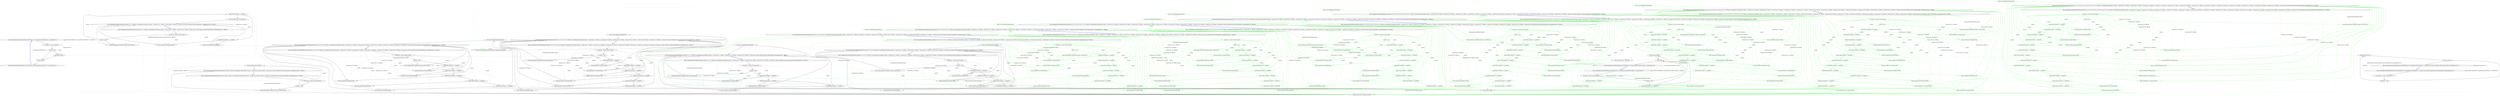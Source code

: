 digraph  {
n0 [label="Entry CommandLine.ParserResultExtensions.WithParsed<T>(CommandLine.ParserResult<T>, System.Action<T>)", span="21-21", cluster="CommandLine.ParserResultExtensions.WithParsed<T>(CommandLine.ParserResult<T>, System.Action<T>)"];
n1 [label="var parsed = result as Parsed<T>", span="23-23", cluster="CommandLine.ParserResultExtensions.WithParsed<T>(CommandLine.ParserResult<T>, System.Action<T>)"];
n3 [label="action(parsed.Value)", span="26-26", cluster="CommandLine.ParserResultExtensions.WithParsed<T>(CommandLine.ParserResult<T>, System.Action<T>)"];
n4 [label="return result;", span="28-28", cluster="CommandLine.ParserResultExtensions.WithParsed<T>(CommandLine.ParserResult<T>, System.Action<T>)"];
n2 [label="parsed != null", span="24-24", cluster="CommandLine.ParserResultExtensions.WithParsed<T>(CommandLine.ParserResult<T>, System.Action<T>)"];
n6 [label="Entry System.Action<T>.Invoke(T)", span="0-0", cluster="System.Action<T>.Invoke(T)"];
n5 [label="Exit CommandLine.ParserResultExtensions.WithParsed<T>(CommandLine.ParserResult<T>, System.Action<T>)", span="21-21", cluster="CommandLine.ParserResultExtensions.WithParsed<T>(CommandLine.ParserResult<T>, System.Action<T>)"];
n7 [label="Entry CommandLine.ParserResultExtensions.WithParsed<T>(CommandLine.ParserResult<object>, System.Action<T>)", span="38-38", cluster="CommandLine.ParserResultExtensions.WithParsed<T>(CommandLine.ParserResult<object>, System.Action<T>)"];
n8 [label="var parsed = result as Parsed<object>", span="40-40", cluster="CommandLine.ParserResultExtensions.WithParsed<T>(CommandLine.ParserResult<object>, System.Action<T>)"];
n10 [label="result.Value.GetType() == typeof(T)", span="43-43", cluster="CommandLine.ParserResultExtensions.WithParsed<T>(CommandLine.ParserResult<object>, System.Action<T>)"];
n11 [label="action((T)parsed.Value)", span="45-45", cluster="CommandLine.ParserResultExtensions.WithParsed<T>(CommandLine.ParserResult<object>, System.Action<T>)"];
n12 [label="return result;", span="48-48", cluster="CommandLine.ParserResultExtensions.WithParsed<T>(CommandLine.ParserResult<object>, System.Action<T>)"];
n9 [label="parsed != null", span="41-41", cluster="CommandLine.ParserResultExtensions.WithParsed<T>(CommandLine.ParserResult<object>, System.Action<T>)"];
n14 [label="Entry object.GetType()", span="0-0", cluster="object.GetType()"];
n13 [label="Exit CommandLine.ParserResultExtensions.WithParsed<T>(CommandLine.ParserResult<object>, System.Action<T>)", span="38-38", cluster="CommandLine.ParserResultExtensions.WithParsed<T>(CommandLine.ParserResult<object>, System.Action<T>)"];
n15 [label="Entry CommandLine.ParserResultExtensions.WithNotParsed<T>(CommandLine.ParserResult<T>, System.Action<System.Collections.Generic.IEnumerable<CommandLine.Error>>)", span="59-59", cluster="CommandLine.ParserResultExtensions.WithNotParsed<T>(CommandLine.ParserResult<T>, System.Action<System.Collections.Generic.IEnumerable<CommandLine.Error>>)"];
n16 [label="var notParsed = result as NotParsed<T>", span="61-61", cluster="CommandLine.ParserResultExtensions.WithNotParsed<T>(CommandLine.ParserResult<T>, System.Action<System.Collections.Generic.IEnumerable<CommandLine.Error>>)"];
n18 [label="action(notParsed.Errors)", span="64-64", cluster="CommandLine.ParserResultExtensions.WithNotParsed<T>(CommandLine.ParserResult<T>, System.Action<System.Collections.Generic.IEnumerable<CommandLine.Error>>)"];
n19 [label="return result;", span="66-66", cluster="CommandLine.ParserResultExtensions.WithNotParsed<T>(CommandLine.ParserResult<T>, System.Action<System.Collections.Generic.IEnumerable<CommandLine.Error>>)"];
n17 [label="notParsed != null", span="62-62", cluster="CommandLine.ParserResultExtensions.WithNotParsed<T>(CommandLine.ParserResult<T>, System.Action<System.Collections.Generic.IEnumerable<CommandLine.Error>>)"];
n20 [label="Exit CommandLine.ParserResultExtensions.WithNotParsed<T>(CommandLine.ParserResult<T>, System.Action<System.Collections.Generic.IEnumerable<CommandLine.Error>>)", span="59-59", cluster="CommandLine.ParserResultExtensions.WithNotParsed<T>(CommandLine.ParserResult<T>, System.Action<System.Collections.Generic.IEnumerable<CommandLine.Error>>)"];
n21 [label="Entry CommandLine.ParserResultExtensions.Return<TSource, TResult>(CommandLine.ParserResult<TSource>, System.Func<TSource, TResult>, System.Func<System.Collections.Generic.IEnumerable<CommandLine.Error>, TResult>)", span="78-78", cluster="CommandLine.ParserResultExtensions.Return<TSource, TResult>(CommandLine.ParserResult<TSource>, System.Func<TSource, TResult>, System.Func<System.Collections.Generic.IEnumerable<CommandLine.Error>, TResult>)"];
n22 [label="var parsed = result as Parsed<TSource>", span="82-82", cluster="CommandLine.ParserResultExtensions.Return<TSource, TResult>(CommandLine.ParserResult<TSource>, System.Func<TSource, TResult>, System.Func<System.Collections.Generic.IEnumerable<CommandLine.Error>, TResult>)"];
n24 [label="return parsedFunc(parsed.Value);", span="85-85", cluster="CommandLine.ParserResultExtensions.Return<TSource, TResult>(CommandLine.ParserResult<TSource>, System.Func<TSource, TResult>, System.Func<System.Collections.Generic.IEnumerable<CommandLine.Error>, TResult>)"];
n25 [label="return notParsedFunc(((NotParsed<TSource>)result).Errors);", span="87-87", cluster="CommandLine.ParserResultExtensions.Return<TSource, TResult>(CommandLine.ParserResult<TSource>, System.Func<TSource, TResult>, System.Func<System.Collections.Generic.IEnumerable<CommandLine.Error>, TResult>)"];
n23 [label="parsed != null", span="83-83", cluster="CommandLine.ParserResultExtensions.Return<TSource, TResult>(CommandLine.ParserResult<TSource>, System.Func<TSource, TResult>, System.Func<System.Collections.Generic.IEnumerable<CommandLine.Error>, TResult>)"];
n26 [label="Exit CommandLine.ParserResultExtensions.Return<TSource, TResult>(CommandLine.ParserResult<TSource>, System.Func<TSource, TResult>, System.Func<System.Collections.Generic.IEnumerable<CommandLine.Error>, TResult>)", span="78-78", cluster="CommandLine.ParserResultExtensions.Return<TSource, TResult>(CommandLine.ParserResult<TSource>, System.Func<TSource, TResult>, System.Func<System.Collections.Generic.IEnumerable<CommandLine.Error>, TResult>)"];
n27 [label="Entry System.Func<T, TResult>.Invoke(T)", span="0-0", cluster="System.Func<T, TResult>.Invoke(T)"];
n28 [label="Entry CommandLine.ParserResultExtensions.Return<T1, T2, TResult>(CommandLine.ParserResult<object>, System.Func<T1, TResult>, System.Func<T2, TResult>, System.Func<System.Collections.Generic.IEnumerable<CommandLine.Error>, TResult>)", span="101-101", cluster="CommandLine.ParserResultExtensions.Return<T1, T2, TResult>(CommandLine.ParserResult<object>, System.Func<T1, TResult>, System.Func<T2, TResult>, System.Func<System.Collections.Generic.IEnumerable<CommandLine.Error>, TResult>)"];
n29 [label="var parsed = result as Parsed<object>", span="106-106", cluster="CommandLine.ParserResultExtensions.Return<T1, T2, TResult>(CommandLine.ParserResult<object>, System.Func<T1, TResult>, System.Func<T2, TResult>, System.Func<System.Collections.Generic.IEnumerable<CommandLine.Error>, TResult>)"];
n32 [label="return parsedFunc1((T1)parsed.Value);", span="111-111", cluster="CommandLine.ParserResultExtensions.Return<T1, T2, TResult>(CommandLine.ParserResult<object>, System.Func<T1, TResult>, System.Func<T2, TResult>, System.Func<System.Collections.Generic.IEnumerable<CommandLine.Error>, TResult>)"];
n34 [label="return parsedFunc2((T2)parsed.Value);", span="115-115", cluster="CommandLine.ParserResultExtensions.Return<T1, T2, TResult>(CommandLine.ParserResult<object>, System.Func<T1, TResult>, System.Func<T2, TResult>, System.Func<System.Collections.Generic.IEnumerable<CommandLine.Error>, TResult>)"];
n36 [label="return notParsedFunc(((NotParsed<object>)result).Errors);", span="119-119", cluster="CommandLine.ParserResultExtensions.Return<T1, T2, TResult>(CommandLine.ParserResult<object>, System.Func<T1, TResult>, System.Func<T2, TResult>, System.Func<System.Collections.Generic.IEnumerable<CommandLine.Error>, TResult>)"];
n30 [label="parsed != null", span="107-107", cluster="CommandLine.ParserResultExtensions.Return<T1, T2, TResult>(CommandLine.ParserResult<object>, System.Func<T1, TResult>, System.Func<T2, TResult>, System.Func<System.Collections.Generic.IEnumerable<CommandLine.Error>, TResult>)"];
n31 [label="parsed.Value.GetType() == typeof(T1)", span="109-109", cluster="CommandLine.ParserResultExtensions.Return<T1, T2, TResult>(CommandLine.ParserResult<object>, System.Func<T1, TResult>, System.Func<T2, TResult>, System.Func<System.Collections.Generic.IEnumerable<CommandLine.Error>, TResult>)"];
n33 [label="parsed.Value.GetType() == typeof(T2)", span="113-113", cluster="CommandLine.ParserResultExtensions.Return<T1, T2, TResult>(CommandLine.ParserResult<object>, System.Func<T1, TResult>, System.Func<T2, TResult>, System.Func<System.Collections.Generic.IEnumerable<CommandLine.Error>, TResult>)"];
n35 [label="throw new InvalidOperationException();", span="117-117", cluster="CommandLine.ParserResultExtensions.Return<T1, T2, TResult>(CommandLine.ParserResult<object>, System.Func<T1, TResult>, System.Func<T2, TResult>, System.Func<System.Collections.Generic.IEnumerable<CommandLine.Error>, TResult>)"];
n37 [label="Exit CommandLine.ParserResultExtensions.Return<T1, T2, TResult>(CommandLine.ParserResult<object>, System.Func<T1, TResult>, System.Func<T2, TResult>, System.Func<System.Collections.Generic.IEnumerable<CommandLine.Error>, TResult>)", span="101-101", cluster="CommandLine.ParserResultExtensions.Return<T1, T2, TResult>(CommandLine.ParserResult<object>, System.Func<T1, TResult>, System.Func<T2, TResult>, System.Func<System.Collections.Generic.IEnumerable<CommandLine.Error>, TResult>)"];
n38 [label="Entry System.InvalidOperationException.InvalidOperationException()", span="0-0", cluster="System.InvalidOperationException.InvalidOperationException()"];
n39 [label="Entry CommandLine.ParserResultExtensions.Return<T1, T2, T3, TResult>(CommandLine.ParserResult<object>, System.Func<T1, TResult>, System.Func<T2, TResult>, System.Func<T3, TResult>, System.Func<System.Collections.Generic.IEnumerable<CommandLine.Error>, TResult>)", span="135-135", cluster="CommandLine.ParserResultExtensions.Return<T1, T2, T3, TResult>(CommandLine.ParserResult<object>, System.Func<T1, TResult>, System.Func<T2, TResult>, System.Func<T3, TResult>, System.Func<System.Collections.Generic.IEnumerable<CommandLine.Error>, TResult>)"];
n40 [label="var parsed = result as Parsed<object>", span="141-141", cluster="CommandLine.ParserResultExtensions.Return<T1, T2, T3, TResult>(CommandLine.ParserResult<object>, System.Func<T1, TResult>, System.Func<T2, TResult>, System.Func<T3, TResult>, System.Func<System.Collections.Generic.IEnumerable<CommandLine.Error>, TResult>)"];
n43 [label="return parsedFunc1((T1)parsed.Value);", span="146-146", cluster="CommandLine.ParserResultExtensions.Return<T1, T2, T3, TResult>(CommandLine.ParserResult<object>, System.Func<T1, TResult>, System.Func<T2, TResult>, System.Func<T3, TResult>, System.Func<System.Collections.Generic.IEnumerable<CommandLine.Error>, TResult>)"];
n45 [label="return parsedFunc2((T2)parsed.Value);", span="150-150", cluster="CommandLine.ParserResultExtensions.Return<T1, T2, T3, TResult>(CommandLine.ParserResult<object>, System.Func<T1, TResult>, System.Func<T2, TResult>, System.Func<T3, TResult>, System.Func<System.Collections.Generic.IEnumerable<CommandLine.Error>, TResult>)"];
n47 [label="return parsedFunc3((T3)parsed.Value);", span="154-154", cluster="CommandLine.ParserResultExtensions.Return<T1, T2, T3, TResult>(CommandLine.ParserResult<object>, System.Func<T1, TResult>, System.Func<T2, TResult>, System.Func<T3, TResult>, System.Func<System.Collections.Generic.IEnumerable<CommandLine.Error>, TResult>)"];
n49 [label="return notParsedFunc(((NotParsed<object>)result).Errors);", span="158-158", cluster="CommandLine.ParserResultExtensions.Return<T1, T2, T3, TResult>(CommandLine.ParserResult<object>, System.Func<T1, TResult>, System.Func<T2, TResult>, System.Func<T3, TResult>, System.Func<System.Collections.Generic.IEnumerable<CommandLine.Error>, TResult>)"];
n41 [label="parsed != null", span="142-142", cluster="CommandLine.ParserResultExtensions.Return<T1, T2, T3, TResult>(CommandLine.ParserResult<object>, System.Func<T1, TResult>, System.Func<T2, TResult>, System.Func<T3, TResult>, System.Func<System.Collections.Generic.IEnumerable<CommandLine.Error>, TResult>)"];
n42 [label="parsed.Value.GetType() == typeof(T1)", span="144-144", cluster="CommandLine.ParserResultExtensions.Return<T1, T2, T3, TResult>(CommandLine.ParserResult<object>, System.Func<T1, TResult>, System.Func<T2, TResult>, System.Func<T3, TResult>, System.Func<System.Collections.Generic.IEnumerable<CommandLine.Error>, TResult>)"];
n44 [label="parsed.Value.GetType() == typeof(T2)", span="148-148", cluster="CommandLine.ParserResultExtensions.Return<T1, T2, T3, TResult>(CommandLine.ParserResult<object>, System.Func<T1, TResult>, System.Func<T2, TResult>, System.Func<T3, TResult>, System.Func<System.Collections.Generic.IEnumerable<CommandLine.Error>, TResult>)"];
n46 [label="parsed.Value.GetType() == typeof(T3)", span="152-152", cluster="CommandLine.ParserResultExtensions.Return<T1, T2, T3, TResult>(CommandLine.ParserResult<object>, System.Func<T1, TResult>, System.Func<T2, TResult>, System.Func<T3, TResult>, System.Func<System.Collections.Generic.IEnumerable<CommandLine.Error>, TResult>)"];
n48 [label="throw new InvalidOperationException();", span="156-156", cluster="CommandLine.ParserResultExtensions.Return<T1, T2, T3, TResult>(CommandLine.ParserResult<object>, System.Func<T1, TResult>, System.Func<T2, TResult>, System.Func<T3, TResult>, System.Func<System.Collections.Generic.IEnumerable<CommandLine.Error>, TResult>)"];
n50 [label="Exit CommandLine.ParserResultExtensions.Return<T1, T2, T3, TResult>(CommandLine.ParserResult<object>, System.Func<T1, TResult>, System.Func<T2, TResult>, System.Func<T3, TResult>, System.Func<System.Collections.Generic.IEnumerable<CommandLine.Error>, TResult>)", span="135-135", cluster="CommandLine.ParserResultExtensions.Return<T1, T2, T3, TResult>(CommandLine.ParserResult<object>, System.Func<T1, TResult>, System.Func<T2, TResult>, System.Func<T3, TResult>, System.Func<System.Collections.Generic.IEnumerable<CommandLine.Error>, TResult>)"];
n51 [label="Entry CommandLine.ParserResultExtensions.Return<T1, T2, T3, T4, TResult>(CommandLine.ParserResult<object>, System.Func<T1, TResult>, System.Func<T2, TResult>, System.Func<T3, TResult>, System.Func<T4, TResult>, System.Func<System.Collections.Generic.IEnumerable<CommandLine.Error>, TResult>)", span="176-176", cluster="CommandLine.ParserResultExtensions.Return<T1, T2, T3, T4, TResult>(CommandLine.ParserResult<object>, System.Func<T1, TResult>, System.Func<T2, TResult>, System.Func<T3, TResult>, System.Func<T4, TResult>, System.Func<System.Collections.Generic.IEnumerable<CommandLine.Error>, TResult>)"];
n52 [label="var parsed = result as Parsed<object>", span="183-183", cluster="CommandLine.ParserResultExtensions.Return<T1, T2, T3, T4, TResult>(CommandLine.ParserResult<object>, System.Func<T1, TResult>, System.Func<T2, TResult>, System.Func<T3, TResult>, System.Func<T4, TResult>, System.Func<System.Collections.Generic.IEnumerable<CommandLine.Error>, TResult>)"];
n55 [label="return parsedFunc1((T1)parsed.Value);", span="188-188", cluster="CommandLine.ParserResultExtensions.Return<T1, T2, T3, T4, TResult>(CommandLine.ParserResult<object>, System.Func<T1, TResult>, System.Func<T2, TResult>, System.Func<T3, TResult>, System.Func<T4, TResult>, System.Func<System.Collections.Generic.IEnumerable<CommandLine.Error>, TResult>)"];
n57 [label="return parsedFunc2((T2)parsed.Value);", span="192-192", cluster="CommandLine.ParserResultExtensions.Return<T1, T2, T3, T4, TResult>(CommandLine.ParserResult<object>, System.Func<T1, TResult>, System.Func<T2, TResult>, System.Func<T3, TResult>, System.Func<T4, TResult>, System.Func<System.Collections.Generic.IEnumerable<CommandLine.Error>, TResult>)"];
n59 [label="return parsedFunc3((T3)parsed.Value);", span="196-196", cluster="CommandLine.ParserResultExtensions.Return<T1, T2, T3, T4, TResult>(CommandLine.ParserResult<object>, System.Func<T1, TResult>, System.Func<T2, TResult>, System.Func<T3, TResult>, System.Func<T4, TResult>, System.Func<System.Collections.Generic.IEnumerable<CommandLine.Error>, TResult>)"];
n61 [label="return parsedFunc4((T4)parsed.Value);", span="200-200", cluster="CommandLine.ParserResultExtensions.Return<T1, T2, T3, T4, TResult>(CommandLine.ParserResult<object>, System.Func<T1, TResult>, System.Func<T2, TResult>, System.Func<T3, TResult>, System.Func<T4, TResult>, System.Func<System.Collections.Generic.IEnumerable<CommandLine.Error>, TResult>)"];
n63 [label="return notParsedFunc(((NotParsed<object>)result).Errors);", span="204-204", cluster="CommandLine.ParserResultExtensions.Return<T1, T2, T3, T4, TResult>(CommandLine.ParserResult<object>, System.Func<T1, TResult>, System.Func<T2, TResult>, System.Func<T3, TResult>, System.Func<T4, TResult>, System.Func<System.Collections.Generic.IEnumerable<CommandLine.Error>, TResult>)"];
n53 [label="parsed != null", span="184-184", cluster="CommandLine.ParserResultExtensions.Return<T1, T2, T3, T4, TResult>(CommandLine.ParserResult<object>, System.Func<T1, TResult>, System.Func<T2, TResult>, System.Func<T3, TResult>, System.Func<T4, TResult>, System.Func<System.Collections.Generic.IEnumerable<CommandLine.Error>, TResult>)"];
n54 [label="parsed.Value.GetType() == typeof(T1)", span="186-186", cluster="CommandLine.ParserResultExtensions.Return<T1, T2, T3, T4, TResult>(CommandLine.ParserResult<object>, System.Func<T1, TResult>, System.Func<T2, TResult>, System.Func<T3, TResult>, System.Func<T4, TResult>, System.Func<System.Collections.Generic.IEnumerable<CommandLine.Error>, TResult>)"];
n56 [label="parsed.Value.GetType() == typeof(T2)", span="190-190", cluster="CommandLine.ParserResultExtensions.Return<T1, T2, T3, T4, TResult>(CommandLine.ParserResult<object>, System.Func<T1, TResult>, System.Func<T2, TResult>, System.Func<T3, TResult>, System.Func<T4, TResult>, System.Func<System.Collections.Generic.IEnumerable<CommandLine.Error>, TResult>)"];
n58 [label="parsed.Value.GetType() == typeof(T3)", span="194-194", cluster="CommandLine.ParserResultExtensions.Return<T1, T2, T3, T4, TResult>(CommandLine.ParserResult<object>, System.Func<T1, TResult>, System.Func<T2, TResult>, System.Func<T3, TResult>, System.Func<T4, TResult>, System.Func<System.Collections.Generic.IEnumerable<CommandLine.Error>, TResult>)"];
n60 [label="parsed.Value.GetType() == typeof(T4)", span="198-198", cluster="CommandLine.ParserResultExtensions.Return<T1, T2, T3, T4, TResult>(CommandLine.ParserResult<object>, System.Func<T1, TResult>, System.Func<T2, TResult>, System.Func<T3, TResult>, System.Func<T4, TResult>, System.Func<System.Collections.Generic.IEnumerable<CommandLine.Error>, TResult>)"];
n62 [label="throw new InvalidOperationException();", span="202-202", cluster="CommandLine.ParserResultExtensions.Return<T1, T2, T3, T4, TResult>(CommandLine.ParserResult<object>, System.Func<T1, TResult>, System.Func<T2, TResult>, System.Func<T3, TResult>, System.Func<T4, TResult>, System.Func<System.Collections.Generic.IEnumerable<CommandLine.Error>, TResult>)"];
n64 [label="Exit CommandLine.ParserResultExtensions.Return<T1, T2, T3, T4, TResult>(CommandLine.ParserResult<object>, System.Func<T1, TResult>, System.Func<T2, TResult>, System.Func<T3, TResult>, System.Func<T4, TResult>, System.Func<System.Collections.Generic.IEnumerable<CommandLine.Error>, TResult>)", span="176-176", cluster="CommandLine.ParserResultExtensions.Return<T1, T2, T3, T4, TResult>(CommandLine.ParserResult<object>, System.Func<T1, TResult>, System.Func<T2, TResult>, System.Func<T3, TResult>, System.Func<T4, TResult>, System.Func<System.Collections.Generic.IEnumerable<CommandLine.Error>, TResult>)"];
n65 [label="Entry CommandLine.ParserResultExtensions.Return<T1, T2, T3, T4, T5, TResult>(CommandLine.ParserResult<object>, System.Func<T1, TResult>, System.Func<T2, TResult>, System.Func<T3, TResult>, System.Func<T4, TResult>, System.Func<T5, TResult>, System.Func<System.Collections.Generic.IEnumerable<CommandLine.Error>, TResult>)", span="224-224", cluster="CommandLine.ParserResultExtensions.Return<T1, T2, T3, T4, T5, TResult>(CommandLine.ParserResult<object>, System.Func<T1, TResult>, System.Func<T2, TResult>, System.Func<T3, TResult>, System.Func<T4, TResult>, System.Func<T5, TResult>, System.Func<System.Collections.Generic.IEnumerable<CommandLine.Error>, TResult>)"];
n66 [label="var parsed = result as Parsed<object>", span="232-232", cluster="CommandLine.ParserResultExtensions.Return<T1, T2, T3, T4, T5, TResult>(CommandLine.ParserResult<object>, System.Func<T1, TResult>, System.Func<T2, TResult>, System.Func<T3, TResult>, System.Func<T4, TResult>, System.Func<T5, TResult>, System.Func<System.Collections.Generic.IEnumerable<CommandLine.Error>, TResult>)"];
n69 [label="return parsedFunc1((T1)parsed.Value);", span="237-237", cluster="CommandLine.ParserResultExtensions.Return<T1, T2, T3, T4, T5, TResult>(CommandLine.ParserResult<object>, System.Func<T1, TResult>, System.Func<T2, TResult>, System.Func<T3, TResult>, System.Func<T4, TResult>, System.Func<T5, TResult>, System.Func<System.Collections.Generic.IEnumerable<CommandLine.Error>, TResult>)"];
n71 [label="return parsedFunc2((T2)parsed.Value);", span="241-241", cluster="CommandLine.ParserResultExtensions.Return<T1, T2, T3, T4, T5, TResult>(CommandLine.ParserResult<object>, System.Func<T1, TResult>, System.Func<T2, TResult>, System.Func<T3, TResult>, System.Func<T4, TResult>, System.Func<T5, TResult>, System.Func<System.Collections.Generic.IEnumerable<CommandLine.Error>, TResult>)"];
n73 [label="return parsedFunc3((T3)parsed.Value);", span="245-245", cluster="CommandLine.ParserResultExtensions.Return<T1, T2, T3, T4, T5, TResult>(CommandLine.ParserResult<object>, System.Func<T1, TResult>, System.Func<T2, TResult>, System.Func<T3, TResult>, System.Func<T4, TResult>, System.Func<T5, TResult>, System.Func<System.Collections.Generic.IEnumerable<CommandLine.Error>, TResult>)"];
n75 [label="return parsedFunc4((T4)parsed.Value);", span="249-249", cluster="CommandLine.ParserResultExtensions.Return<T1, T2, T3, T4, T5, TResult>(CommandLine.ParserResult<object>, System.Func<T1, TResult>, System.Func<T2, TResult>, System.Func<T3, TResult>, System.Func<T4, TResult>, System.Func<T5, TResult>, System.Func<System.Collections.Generic.IEnumerable<CommandLine.Error>, TResult>)"];
n77 [label="return parsedFunc5((T5)parsed.Value);", span="253-253", cluster="CommandLine.ParserResultExtensions.Return<T1, T2, T3, T4, T5, TResult>(CommandLine.ParserResult<object>, System.Func<T1, TResult>, System.Func<T2, TResult>, System.Func<T3, TResult>, System.Func<T4, TResult>, System.Func<T5, TResult>, System.Func<System.Collections.Generic.IEnumerable<CommandLine.Error>, TResult>)"];
n79 [label="return notParsedFunc(((NotParsed<object>)result).Errors);", span="257-257", cluster="CommandLine.ParserResultExtensions.Return<T1, T2, T3, T4, T5, TResult>(CommandLine.ParserResult<object>, System.Func<T1, TResult>, System.Func<T2, TResult>, System.Func<T3, TResult>, System.Func<T4, TResult>, System.Func<T5, TResult>, System.Func<System.Collections.Generic.IEnumerable<CommandLine.Error>, TResult>)"];
n67 [label="parsed != null", span="233-233", cluster="CommandLine.ParserResultExtensions.Return<T1, T2, T3, T4, T5, TResult>(CommandLine.ParserResult<object>, System.Func<T1, TResult>, System.Func<T2, TResult>, System.Func<T3, TResult>, System.Func<T4, TResult>, System.Func<T5, TResult>, System.Func<System.Collections.Generic.IEnumerable<CommandLine.Error>, TResult>)"];
n68 [label="parsed.Value.GetType() == typeof(T1)", span="235-235", cluster="CommandLine.ParserResultExtensions.Return<T1, T2, T3, T4, T5, TResult>(CommandLine.ParserResult<object>, System.Func<T1, TResult>, System.Func<T2, TResult>, System.Func<T3, TResult>, System.Func<T4, TResult>, System.Func<T5, TResult>, System.Func<System.Collections.Generic.IEnumerable<CommandLine.Error>, TResult>)"];
n70 [label="parsed.Value.GetType() == typeof(T2)", span="239-239", cluster="CommandLine.ParserResultExtensions.Return<T1, T2, T3, T4, T5, TResult>(CommandLine.ParserResult<object>, System.Func<T1, TResult>, System.Func<T2, TResult>, System.Func<T3, TResult>, System.Func<T4, TResult>, System.Func<T5, TResult>, System.Func<System.Collections.Generic.IEnumerable<CommandLine.Error>, TResult>)"];
n72 [label="parsed.Value.GetType() == typeof(T3)", span="243-243", cluster="CommandLine.ParserResultExtensions.Return<T1, T2, T3, T4, T5, TResult>(CommandLine.ParserResult<object>, System.Func<T1, TResult>, System.Func<T2, TResult>, System.Func<T3, TResult>, System.Func<T4, TResult>, System.Func<T5, TResult>, System.Func<System.Collections.Generic.IEnumerable<CommandLine.Error>, TResult>)"];
n74 [label="parsed.Value.GetType() == typeof(T4)", span="247-247", cluster="CommandLine.ParserResultExtensions.Return<T1, T2, T3, T4, T5, TResult>(CommandLine.ParserResult<object>, System.Func<T1, TResult>, System.Func<T2, TResult>, System.Func<T3, TResult>, System.Func<T4, TResult>, System.Func<T5, TResult>, System.Func<System.Collections.Generic.IEnumerable<CommandLine.Error>, TResult>)"];
n76 [label="parsed.Value.GetType() == typeof(T5)", span="251-251", cluster="CommandLine.ParserResultExtensions.Return<T1, T2, T3, T4, T5, TResult>(CommandLine.ParserResult<object>, System.Func<T1, TResult>, System.Func<T2, TResult>, System.Func<T3, TResult>, System.Func<T4, TResult>, System.Func<T5, TResult>, System.Func<System.Collections.Generic.IEnumerable<CommandLine.Error>, TResult>)"];
n78 [label="throw new InvalidOperationException();", span="255-255", cluster="CommandLine.ParserResultExtensions.Return<T1, T2, T3, T4, T5, TResult>(CommandLine.ParserResult<object>, System.Func<T1, TResult>, System.Func<T2, TResult>, System.Func<T3, TResult>, System.Func<T4, TResult>, System.Func<T5, TResult>, System.Func<System.Collections.Generic.IEnumerable<CommandLine.Error>, TResult>)"];
n80 [label="Exit CommandLine.ParserResultExtensions.Return<T1, T2, T3, T4, T5, TResult>(CommandLine.ParserResult<object>, System.Func<T1, TResult>, System.Func<T2, TResult>, System.Func<T3, TResult>, System.Func<T4, TResult>, System.Func<T5, TResult>, System.Func<System.Collections.Generic.IEnumerable<CommandLine.Error>, TResult>)", span="224-224", cluster="CommandLine.ParserResultExtensions.Return<T1, T2, T3, T4, T5, TResult>(CommandLine.ParserResult<object>, System.Func<T1, TResult>, System.Func<T2, TResult>, System.Func<T3, TResult>, System.Func<T4, TResult>, System.Func<T5, TResult>, System.Func<System.Collections.Generic.IEnumerable<CommandLine.Error>, TResult>)"];
n81 [label="Entry CommandLine.ParserResultExtensions.Return<T1, T2, T3, T4, T5, T6, TResult>(CommandLine.ParserResult<object>, System.Func<T1, TResult>, System.Func<T2, TResult>, System.Func<T3, TResult>, System.Func<T4, TResult>, System.Func<T5, TResult>, System.Func<T6, TResult>, System.Func<System.Collections.Generic.IEnumerable<CommandLine.Error>, TResult>)", span="279-279", cluster="CommandLine.ParserResultExtensions.Return<T1, T2, T3, T4, T5, T6, TResult>(CommandLine.ParserResult<object>, System.Func<T1, TResult>, System.Func<T2, TResult>, System.Func<T3, TResult>, System.Func<T4, TResult>, System.Func<T5, TResult>, System.Func<T6, TResult>, System.Func<System.Collections.Generic.IEnumerable<CommandLine.Error>, TResult>)"];
n82 [label="var parsed = result as Parsed<object>", span="288-288", cluster="CommandLine.ParserResultExtensions.Return<T1, T2, T3, T4, T5, T6, TResult>(CommandLine.ParserResult<object>, System.Func<T1, TResult>, System.Func<T2, TResult>, System.Func<T3, TResult>, System.Func<T4, TResult>, System.Func<T5, TResult>, System.Func<T6, TResult>, System.Func<System.Collections.Generic.IEnumerable<CommandLine.Error>, TResult>)"];
n85 [label="return parsedFunc1((T1)parsed.Value);", span="293-293", cluster="CommandLine.ParserResultExtensions.Return<T1, T2, T3, T4, T5, T6, TResult>(CommandLine.ParserResult<object>, System.Func<T1, TResult>, System.Func<T2, TResult>, System.Func<T3, TResult>, System.Func<T4, TResult>, System.Func<T5, TResult>, System.Func<T6, TResult>, System.Func<System.Collections.Generic.IEnumerable<CommandLine.Error>, TResult>)"];
n87 [label="return parsedFunc2((T2)parsed.Value);", span="297-297", cluster="CommandLine.ParserResultExtensions.Return<T1, T2, T3, T4, T5, T6, TResult>(CommandLine.ParserResult<object>, System.Func<T1, TResult>, System.Func<T2, TResult>, System.Func<T3, TResult>, System.Func<T4, TResult>, System.Func<T5, TResult>, System.Func<T6, TResult>, System.Func<System.Collections.Generic.IEnumerable<CommandLine.Error>, TResult>)"];
n89 [label="return parsedFunc3((T3)parsed.Value);", span="301-301", cluster="CommandLine.ParserResultExtensions.Return<T1, T2, T3, T4, T5, T6, TResult>(CommandLine.ParserResult<object>, System.Func<T1, TResult>, System.Func<T2, TResult>, System.Func<T3, TResult>, System.Func<T4, TResult>, System.Func<T5, TResult>, System.Func<T6, TResult>, System.Func<System.Collections.Generic.IEnumerable<CommandLine.Error>, TResult>)"];
n91 [label="return parsedFunc4((T4)parsed.Value);", span="305-305", cluster="CommandLine.ParserResultExtensions.Return<T1, T2, T3, T4, T5, T6, TResult>(CommandLine.ParserResult<object>, System.Func<T1, TResult>, System.Func<T2, TResult>, System.Func<T3, TResult>, System.Func<T4, TResult>, System.Func<T5, TResult>, System.Func<T6, TResult>, System.Func<System.Collections.Generic.IEnumerable<CommandLine.Error>, TResult>)"];
n93 [label="return parsedFunc5((T5)parsed.Value);", span="309-309", cluster="CommandLine.ParserResultExtensions.Return<T1, T2, T3, T4, T5, T6, TResult>(CommandLine.ParserResult<object>, System.Func<T1, TResult>, System.Func<T2, TResult>, System.Func<T3, TResult>, System.Func<T4, TResult>, System.Func<T5, TResult>, System.Func<T6, TResult>, System.Func<System.Collections.Generic.IEnumerable<CommandLine.Error>, TResult>)"];
n95 [label="return parsedFunc6((T6)parsed.Value);", span="313-313", cluster="CommandLine.ParserResultExtensions.Return<T1, T2, T3, T4, T5, T6, TResult>(CommandLine.ParserResult<object>, System.Func<T1, TResult>, System.Func<T2, TResult>, System.Func<T3, TResult>, System.Func<T4, TResult>, System.Func<T5, TResult>, System.Func<T6, TResult>, System.Func<System.Collections.Generic.IEnumerable<CommandLine.Error>, TResult>)"];
n97 [label="return notParsedFunc(((NotParsed<object>)result).Errors);", span="317-317", cluster="CommandLine.ParserResultExtensions.Return<T1, T2, T3, T4, T5, T6, TResult>(CommandLine.ParserResult<object>, System.Func<T1, TResult>, System.Func<T2, TResult>, System.Func<T3, TResult>, System.Func<T4, TResult>, System.Func<T5, TResult>, System.Func<T6, TResult>, System.Func<System.Collections.Generic.IEnumerable<CommandLine.Error>, TResult>)"];
n83 [label="parsed != null", span="289-289", cluster="CommandLine.ParserResultExtensions.Return<T1, T2, T3, T4, T5, T6, TResult>(CommandLine.ParserResult<object>, System.Func<T1, TResult>, System.Func<T2, TResult>, System.Func<T3, TResult>, System.Func<T4, TResult>, System.Func<T5, TResult>, System.Func<T6, TResult>, System.Func<System.Collections.Generic.IEnumerable<CommandLine.Error>, TResult>)"];
n84 [label="parsed.Value.GetType() == typeof(T1)", span="291-291", cluster="CommandLine.ParserResultExtensions.Return<T1, T2, T3, T4, T5, T6, TResult>(CommandLine.ParserResult<object>, System.Func<T1, TResult>, System.Func<T2, TResult>, System.Func<T3, TResult>, System.Func<T4, TResult>, System.Func<T5, TResult>, System.Func<T6, TResult>, System.Func<System.Collections.Generic.IEnumerable<CommandLine.Error>, TResult>)"];
n86 [label="parsed.Value.GetType() == typeof(T2)", span="295-295", cluster="CommandLine.ParserResultExtensions.Return<T1, T2, T3, T4, T5, T6, TResult>(CommandLine.ParserResult<object>, System.Func<T1, TResult>, System.Func<T2, TResult>, System.Func<T3, TResult>, System.Func<T4, TResult>, System.Func<T5, TResult>, System.Func<T6, TResult>, System.Func<System.Collections.Generic.IEnumerable<CommandLine.Error>, TResult>)"];
n88 [label="parsed.Value.GetType() == typeof(T3)", span="299-299", cluster="CommandLine.ParserResultExtensions.Return<T1, T2, T3, T4, T5, T6, TResult>(CommandLine.ParserResult<object>, System.Func<T1, TResult>, System.Func<T2, TResult>, System.Func<T3, TResult>, System.Func<T4, TResult>, System.Func<T5, TResult>, System.Func<T6, TResult>, System.Func<System.Collections.Generic.IEnumerable<CommandLine.Error>, TResult>)"];
n90 [label="parsed.Value.GetType() == typeof(T4)", span="303-303", cluster="CommandLine.ParserResultExtensions.Return<T1, T2, T3, T4, T5, T6, TResult>(CommandLine.ParserResult<object>, System.Func<T1, TResult>, System.Func<T2, TResult>, System.Func<T3, TResult>, System.Func<T4, TResult>, System.Func<T5, TResult>, System.Func<T6, TResult>, System.Func<System.Collections.Generic.IEnumerable<CommandLine.Error>, TResult>)"];
n92 [label="parsed.Value.GetType() == typeof(T5)", span="307-307", cluster="CommandLine.ParserResultExtensions.Return<T1, T2, T3, T4, T5, T6, TResult>(CommandLine.ParserResult<object>, System.Func<T1, TResult>, System.Func<T2, TResult>, System.Func<T3, TResult>, System.Func<T4, TResult>, System.Func<T5, TResult>, System.Func<T6, TResult>, System.Func<System.Collections.Generic.IEnumerable<CommandLine.Error>, TResult>)"];
n94 [label="parsed.Value.GetType() == typeof(T6)", span="311-311", cluster="CommandLine.ParserResultExtensions.Return<T1, T2, T3, T4, T5, T6, TResult>(CommandLine.ParserResult<object>, System.Func<T1, TResult>, System.Func<T2, TResult>, System.Func<T3, TResult>, System.Func<T4, TResult>, System.Func<T5, TResult>, System.Func<T6, TResult>, System.Func<System.Collections.Generic.IEnumerable<CommandLine.Error>, TResult>)"];
n96 [label="throw new InvalidOperationException();", span="315-315", cluster="CommandLine.ParserResultExtensions.Return<T1, T2, T3, T4, T5, T6, TResult>(CommandLine.ParserResult<object>, System.Func<T1, TResult>, System.Func<T2, TResult>, System.Func<T3, TResult>, System.Func<T4, TResult>, System.Func<T5, TResult>, System.Func<T6, TResult>, System.Func<System.Collections.Generic.IEnumerable<CommandLine.Error>, TResult>)"];
n98 [label="Exit CommandLine.ParserResultExtensions.Return<T1, T2, T3, T4, T5, T6, TResult>(CommandLine.ParserResult<object>, System.Func<T1, TResult>, System.Func<T2, TResult>, System.Func<T3, TResult>, System.Func<T4, TResult>, System.Func<T5, TResult>, System.Func<T6, TResult>, System.Func<System.Collections.Generic.IEnumerable<CommandLine.Error>, TResult>)", span="279-279", cluster="CommandLine.ParserResultExtensions.Return<T1, T2, T3, T4, T5, T6, TResult>(CommandLine.ParserResult<object>, System.Func<T1, TResult>, System.Func<T2, TResult>, System.Func<T3, TResult>, System.Func<T4, TResult>, System.Func<T5, TResult>, System.Func<T6, TResult>, System.Func<System.Collections.Generic.IEnumerable<CommandLine.Error>, TResult>)"];
d100 [label="var parsed = result as Parsed<object>", span="351-351", cluster="CommandLine.ParserResultExtensions.Return<T1, T2, T3, T4, T5, T6, T7, TResult>(CommandLine.ParserResult<object>, System.Func<T1, TResult>, System.Func<T2, TResult>, System.Func<T3, TResult>, System.Func<T4, TResult>, System.Func<T5, TResult>, System.Func<T6, TResult>, System.Func<T7, TResult>, System.Func<System.Collections.Generic.IEnumerable<CommandLine.Error>, TResult>)", color=green, community=0];
d99 [label="Entry CommandLine.ParserResultExtensions.Return<T1, T2, T3, T4, T5, T6, T7, TResult>(CommandLine.ParserResult<object>, System.Func<T1, TResult>, System.Func<T2, TResult>, System.Func<T3, TResult>, System.Func<T4, TResult>, System.Func<T5, TResult>, System.Func<T6, TResult>, System.Func<T7, TResult>, System.Func<System.Collections.Generic.IEnumerable<CommandLine.Error>, TResult>)", span="341-341", cluster="CommandLine.ParserResultExtensions.Return<T1, T2, T3, T4, T5, T6, T7, TResult>(CommandLine.ParserResult<object>, System.Func<T1, TResult>, System.Func<T2, TResult>, System.Func<T3, TResult>, System.Func<T4, TResult>, System.Func<T5, TResult>, System.Func<T6, TResult>, System.Func<T7, TResult>, System.Func<System.Collections.Generic.IEnumerable<CommandLine.Error>, TResult>)"];
d101 [label="parsed != null", span="352-352", cluster="CommandLine.ParserResultExtensions.Return<T1, T2, T3, T4, T5, T6, T7, TResult>(CommandLine.ParserResult<object>, System.Func<T1, TResult>, System.Func<T2, TResult>, System.Func<T3, TResult>, System.Func<T4, TResult>, System.Func<T5, TResult>, System.Func<T6, TResult>, System.Func<T7, TResult>, System.Func<System.Collections.Generic.IEnumerable<CommandLine.Error>, TResult>)", color=green, community=0];
d102 [label="parsed.Value.GetType() == typeof(T1)", span="354-354", cluster="CommandLine.ParserResultExtensions.Return<T1, T2, T3, T4, T5, T6, T7, TResult>(CommandLine.ParserResult<object>, System.Func<T1, TResult>, System.Func<T2, TResult>, System.Func<T3, TResult>, System.Func<T4, TResult>, System.Func<T5, TResult>, System.Func<T6, TResult>, System.Func<T7, TResult>, System.Func<System.Collections.Generic.IEnumerable<CommandLine.Error>, TResult>)", color=green, community=0];
d103 [label="return parsedFunc1((T1)parsed.Value);", span="356-356", cluster="CommandLine.ParserResultExtensions.Return<T1, T2, T3, T4, T5, T6, T7, TResult>(CommandLine.ParserResult<object>, System.Func<T1, TResult>, System.Func<T2, TResult>, System.Func<T3, TResult>, System.Func<T4, TResult>, System.Func<T5, TResult>, System.Func<T6, TResult>, System.Func<T7, TResult>, System.Func<System.Collections.Generic.IEnumerable<CommandLine.Error>, TResult>)", color=green, community=0];
d104 [label="parsed.Value.GetType() == typeof(T2)", span="358-358", cluster="CommandLine.ParserResultExtensions.Return<T1, T2, T3, T4, T5, T6, T7, TResult>(CommandLine.ParserResult<object>, System.Func<T1, TResult>, System.Func<T2, TResult>, System.Func<T3, TResult>, System.Func<T4, TResult>, System.Func<T5, TResult>, System.Func<T6, TResult>, System.Func<T7, TResult>, System.Func<System.Collections.Generic.IEnumerable<CommandLine.Error>, TResult>)", color=green, community=0];
d105 [label="return parsedFunc2((T2)parsed.Value);", span="360-360", cluster="CommandLine.ParserResultExtensions.Return<T1, T2, T3, T4, T5, T6, T7, TResult>(CommandLine.ParserResult<object>, System.Func<T1, TResult>, System.Func<T2, TResult>, System.Func<T3, TResult>, System.Func<T4, TResult>, System.Func<T5, TResult>, System.Func<T6, TResult>, System.Func<T7, TResult>, System.Func<System.Collections.Generic.IEnumerable<CommandLine.Error>, TResult>)", color=green, community=0];
d106 [label="parsed.Value.GetType() == typeof(T3)", span="362-362", cluster="CommandLine.ParserResultExtensions.Return<T1, T2, T3, T4, T5, T6, T7, TResult>(CommandLine.ParserResult<object>, System.Func<T1, TResult>, System.Func<T2, TResult>, System.Func<T3, TResult>, System.Func<T4, TResult>, System.Func<T5, TResult>, System.Func<T6, TResult>, System.Func<T7, TResult>, System.Func<System.Collections.Generic.IEnumerable<CommandLine.Error>, TResult>)", color=green, community=0];
d107 [label="return parsedFunc3((T3)parsed.Value);", span="364-364", cluster="CommandLine.ParserResultExtensions.Return<T1, T2, T3, T4, T5, T6, T7, TResult>(CommandLine.ParserResult<object>, System.Func<T1, TResult>, System.Func<T2, TResult>, System.Func<T3, TResult>, System.Func<T4, TResult>, System.Func<T5, TResult>, System.Func<T6, TResult>, System.Func<T7, TResult>, System.Func<System.Collections.Generic.IEnumerable<CommandLine.Error>, TResult>)", color=green, community=0];
d108 [label="parsed.Value.GetType() == typeof(T4)", span="366-366", cluster="CommandLine.ParserResultExtensions.Return<T1, T2, T3, T4, T5, T6, T7, TResult>(CommandLine.ParserResult<object>, System.Func<T1, TResult>, System.Func<T2, TResult>, System.Func<T3, TResult>, System.Func<T4, TResult>, System.Func<T5, TResult>, System.Func<T6, TResult>, System.Func<T7, TResult>, System.Func<System.Collections.Generic.IEnumerable<CommandLine.Error>, TResult>)", color=green, community=0];
d109 [label="return parsedFunc4((T4)parsed.Value);", span="368-368", cluster="CommandLine.ParserResultExtensions.Return<T1, T2, T3, T4, T5, T6, T7, TResult>(CommandLine.ParserResult<object>, System.Func<T1, TResult>, System.Func<T2, TResult>, System.Func<T3, TResult>, System.Func<T4, TResult>, System.Func<T5, TResult>, System.Func<T6, TResult>, System.Func<T7, TResult>, System.Func<System.Collections.Generic.IEnumerable<CommandLine.Error>, TResult>)", color=green, community=0];
d110 [label="parsed.Value.GetType() == typeof(T5)", span="370-370", cluster="CommandLine.ParserResultExtensions.Return<T1, T2, T3, T4, T5, T6, T7, TResult>(CommandLine.ParserResult<object>, System.Func<T1, TResult>, System.Func<T2, TResult>, System.Func<T3, TResult>, System.Func<T4, TResult>, System.Func<T5, TResult>, System.Func<T6, TResult>, System.Func<T7, TResult>, System.Func<System.Collections.Generic.IEnumerable<CommandLine.Error>, TResult>)", color=green, community=0];
d111 [label="return parsedFunc5((T5)parsed.Value);", span="372-372", cluster="CommandLine.ParserResultExtensions.Return<T1, T2, T3, T4, T5, T6, T7, TResult>(CommandLine.ParserResult<object>, System.Func<T1, TResult>, System.Func<T2, TResult>, System.Func<T3, TResult>, System.Func<T4, TResult>, System.Func<T5, TResult>, System.Func<T6, TResult>, System.Func<T7, TResult>, System.Func<System.Collections.Generic.IEnumerable<CommandLine.Error>, TResult>)", color=green, community=0];
d112 [label="parsed.Value.GetType() == typeof(T6)", span="374-374", cluster="CommandLine.ParserResultExtensions.Return<T1, T2, T3, T4, T5, T6, T7, TResult>(CommandLine.ParserResult<object>, System.Func<T1, TResult>, System.Func<T2, TResult>, System.Func<T3, TResult>, System.Func<T4, TResult>, System.Func<T5, TResult>, System.Func<T6, TResult>, System.Func<T7, TResult>, System.Func<System.Collections.Generic.IEnumerable<CommandLine.Error>, TResult>)", color=green, community=0];
d113 [label="return parsedFunc6((T6)parsed.Value);", span="376-376", cluster="CommandLine.ParserResultExtensions.Return<T1, T2, T3, T4, T5, T6, T7, TResult>(CommandLine.ParserResult<object>, System.Func<T1, TResult>, System.Func<T2, TResult>, System.Func<T3, TResult>, System.Func<T4, TResult>, System.Func<T5, TResult>, System.Func<T6, TResult>, System.Func<T7, TResult>, System.Func<System.Collections.Generic.IEnumerable<CommandLine.Error>, TResult>)", color=green, community=0];
d114 [label="parsed.Value.GetType() == typeof(T7)", span="378-378", cluster="CommandLine.ParserResultExtensions.Return<T1, T2, T3, T4, T5, T6, T7, TResult>(CommandLine.ParserResult<object>, System.Func<T1, TResult>, System.Func<T2, TResult>, System.Func<T3, TResult>, System.Func<T4, TResult>, System.Func<T5, TResult>, System.Func<T6, TResult>, System.Func<T7, TResult>, System.Func<System.Collections.Generic.IEnumerable<CommandLine.Error>, TResult>)", color=green, community=0];
d115 [label="return parsedFunc7((T7)parsed.Value);", span="380-380", cluster="CommandLine.ParserResultExtensions.Return<T1, T2, T3, T4, T5, T6, T7, TResult>(CommandLine.ParserResult<object>, System.Func<T1, TResult>, System.Func<T2, TResult>, System.Func<T3, TResult>, System.Func<T4, TResult>, System.Func<T5, TResult>, System.Func<T6, TResult>, System.Func<T7, TResult>, System.Func<System.Collections.Generic.IEnumerable<CommandLine.Error>, TResult>)", color=green, community=0];
d118 [label="Exit CommandLine.ParserResultExtensions.Return<T1, T2, T3, T4, T5, T6, T7, TResult>(CommandLine.ParserResult<object>, System.Func<T1, TResult>, System.Func<T2, TResult>, System.Func<T3, TResult>, System.Func<T4, TResult>, System.Func<T5, TResult>, System.Func<T6, TResult>, System.Func<T7, TResult>, System.Func<System.Collections.Generic.IEnumerable<CommandLine.Error>, TResult>)", span="341-341", cluster="CommandLine.ParserResultExtensions.Return<T1, T2, T3, T4, T5, T6, T7, TResult>(CommandLine.ParserResult<object>, System.Func<T1, TResult>, System.Func<T2, TResult>, System.Func<T3, TResult>, System.Func<T4, TResult>, System.Func<T5, TResult>, System.Func<T6, TResult>, System.Func<T7, TResult>, System.Func<System.Collections.Generic.IEnumerable<CommandLine.Error>, TResult>)"];
d117 [label="return notParsedFunc(((NotParsed<object>)result).Errors);", span="384-384", cluster="CommandLine.ParserResultExtensions.Return<T1, T2, T3, T4, T5, T6, T7, TResult>(CommandLine.ParserResult<object>, System.Func<T1, TResult>, System.Func<T2, TResult>, System.Func<T3, TResult>, System.Func<T4, TResult>, System.Func<T5, TResult>, System.Func<T6, TResult>, System.Func<T7, TResult>, System.Func<System.Collections.Generic.IEnumerable<CommandLine.Error>, TResult>)", color=green, community=0];
d116 [label="throw new InvalidOperationException();", span="382-382", cluster="CommandLine.ParserResultExtensions.Return<T1, T2, T3, T4, T5, T6, T7, TResult>(CommandLine.ParserResult<object>, System.Func<T1, TResult>, System.Func<T2, TResult>, System.Func<T3, TResult>, System.Func<T4, TResult>, System.Func<T5, TResult>, System.Func<T6, TResult>, System.Func<T7, TResult>, System.Func<System.Collections.Generic.IEnumerable<CommandLine.Error>, TResult>)", color=green, community=0];
d120 [label="var parsed = result as Parsed<object>", span="421-421", cluster="CommandLine.ParserResultExtensions.Return<T1, T2, T3, T4, T5, T6, T7, T8, TResult>(CommandLine.ParserResult<object>, System.Func<T1, TResult>, System.Func<T2, TResult>, System.Func<T3, TResult>, System.Func<T4, TResult>, System.Func<T5, TResult>, System.Func<T6, TResult>, System.Func<T7, TResult>, System.Func<T8, TResult>, System.Func<System.Collections.Generic.IEnumerable<CommandLine.Error>, TResult>)", color=green, community=0];
d119 [label="Entry CommandLine.ParserResultExtensions.Return<T1, T2, T3, T4, T5, T6, T7, T8, TResult>(CommandLine.ParserResult<object>, System.Func<T1, TResult>, System.Func<T2, TResult>, System.Func<T3, TResult>, System.Func<T4, TResult>, System.Func<T5, TResult>, System.Func<T6, TResult>, System.Func<T7, TResult>, System.Func<T8, TResult>, System.Func<System.Collections.Generic.IEnumerable<CommandLine.Error>, TResult>)", span="410-410", cluster="CommandLine.ParserResultExtensions.Return<T1, T2, T3, T4, T5, T6, T7, T8, TResult>(CommandLine.ParserResult<object>, System.Func<T1, TResult>, System.Func<T2, TResult>, System.Func<T3, TResult>, System.Func<T4, TResult>, System.Func<T5, TResult>, System.Func<T6, TResult>, System.Func<T7, TResult>, System.Func<T8, TResult>, System.Func<System.Collections.Generic.IEnumerable<CommandLine.Error>, TResult>)"];
d121 [label="parsed != null", span="422-422", cluster="CommandLine.ParserResultExtensions.Return<T1, T2, T3, T4, T5, T6, T7, T8, TResult>(CommandLine.ParserResult<object>, System.Func<T1, TResult>, System.Func<T2, TResult>, System.Func<T3, TResult>, System.Func<T4, TResult>, System.Func<T5, TResult>, System.Func<T6, TResult>, System.Func<T7, TResult>, System.Func<T8, TResult>, System.Func<System.Collections.Generic.IEnumerable<CommandLine.Error>, TResult>)", color=green, community=0];
d122 [label="parsed.Value.GetType() == typeof(T1)", span="424-424", cluster="CommandLine.ParserResultExtensions.Return<T1, T2, T3, T4, T5, T6, T7, T8, TResult>(CommandLine.ParserResult<object>, System.Func<T1, TResult>, System.Func<T2, TResult>, System.Func<T3, TResult>, System.Func<T4, TResult>, System.Func<T5, TResult>, System.Func<T6, TResult>, System.Func<T7, TResult>, System.Func<T8, TResult>, System.Func<System.Collections.Generic.IEnumerable<CommandLine.Error>, TResult>)", color=green, community=0];
d123 [label="return parsedFunc1((T1)parsed.Value);", span="426-426", cluster="CommandLine.ParserResultExtensions.Return<T1, T2, T3, T4, T5, T6, T7, T8, TResult>(CommandLine.ParserResult<object>, System.Func<T1, TResult>, System.Func<T2, TResult>, System.Func<T3, TResult>, System.Func<T4, TResult>, System.Func<T5, TResult>, System.Func<T6, TResult>, System.Func<T7, TResult>, System.Func<T8, TResult>, System.Func<System.Collections.Generic.IEnumerable<CommandLine.Error>, TResult>)", color=green, community=0];
d124 [label="parsed.Value.GetType() == typeof(T2)", span="428-428", cluster="CommandLine.ParserResultExtensions.Return<T1, T2, T3, T4, T5, T6, T7, T8, TResult>(CommandLine.ParserResult<object>, System.Func<T1, TResult>, System.Func<T2, TResult>, System.Func<T3, TResult>, System.Func<T4, TResult>, System.Func<T5, TResult>, System.Func<T6, TResult>, System.Func<T7, TResult>, System.Func<T8, TResult>, System.Func<System.Collections.Generic.IEnumerable<CommandLine.Error>, TResult>)", color=green, community=0];
d125 [label="return parsedFunc2((T2)parsed.Value);", span="430-430", cluster="CommandLine.ParserResultExtensions.Return<T1, T2, T3, T4, T5, T6, T7, T8, TResult>(CommandLine.ParserResult<object>, System.Func<T1, TResult>, System.Func<T2, TResult>, System.Func<T3, TResult>, System.Func<T4, TResult>, System.Func<T5, TResult>, System.Func<T6, TResult>, System.Func<T7, TResult>, System.Func<T8, TResult>, System.Func<System.Collections.Generic.IEnumerable<CommandLine.Error>, TResult>)", color=green, community=0];
d126 [label="parsed.Value.GetType() == typeof(T3)", span="432-432", cluster="CommandLine.ParserResultExtensions.Return<T1, T2, T3, T4, T5, T6, T7, T8, TResult>(CommandLine.ParserResult<object>, System.Func<T1, TResult>, System.Func<T2, TResult>, System.Func<T3, TResult>, System.Func<T4, TResult>, System.Func<T5, TResult>, System.Func<T6, TResult>, System.Func<T7, TResult>, System.Func<T8, TResult>, System.Func<System.Collections.Generic.IEnumerable<CommandLine.Error>, TResult>)", color=green, community=0];
d127 [label="return parsedFunc3((T3)parsed.Value);", span="434-434", cluster="CommandLine.ParserResultExtensions.Return<T1, T2, T3, T4, T5, T6, T7, T8, TResult>(CommandLine.ParserResult<object>, System.Func<T1, TResult>, System.Func<T2, TResult>, System.Func<T3, TResult>, System.Func<T4, TResult>, System.Func<T5, TResult>, System.Func<T6, TResult>, System.Func<T7, TResult>, System.Func<T8, TResult>, System.Func<System.Collections.Generic.IEnumerable<CommandLine.Error>, TResult>)", color=green, community=0];
d128 [label="parsed.Value.GetType() == typeof(T4)", span="436-436", cluster="CommandLine.ParserResultExtensions.Return<T1, T2, T3, T4, T5, T6, T7, T8, TResult>(CommandLine.ParserResult<object>, System.Func<T1, TResult>, System.Func<T2, TResult>, System.Func<T3, TResult>, System.Func<T4, TResult>, System.Func<T5, TResult>, System.Func<T6, TResult>, System.Func<T7, TResult>, System.Func<T8, TResult>, System.Func<System.Collections.Generic.IEnumerable<CommandLine.Error>, TResult>)", color=green, community=0];
d129 [label="return parsedFunc4((T4)parsed.Value);", span="438-438", cluster="CommandLine.ParserResultExtensions.Return<T1, T2, T3, T4, T5, T6, T7, T8, TResult>(CommandLine.ParserResult<object>, System.Func<T1, TResult>, System.Func<T2, TResult>, System.Func<T3, TResult>, System.Func<T4, TResult>, System.Func<T5, TResult>, System.Func<T6, TResult>, System.Func<T7, TResult>, System.Func<T8, TResult>, System.Func<System.Collections.Generic.IEnumerable<CommandLine.Error>, TResult>)", color=green, community=0];
d130 [label="parsed.Value.GetType() == typeof(T5)", span="440-440", cluster="CommandLine.ParserResultExtensions.Return<T1, T2, T3, T4, T5, T6, T7, T8, TResult>(CommandLine.ParserResult<object>, System.Func<T1, TResult>, System.Func<T2, TResult>, System.Func<T3, TResult>, System.Func<T4, TResult>, System.Func<T5, TResult>, System.Func<T6, TResult>, System.Func<T7, TResult>, System.Func<T8, TResult>, System.Func<System.Collections.Generic.IEnumerable<CommandLine.Error>, TResult>)", color=green, community=0];
d131 [label="return parsedFunc5((T5)parsed.Value);", span="442-442", cluster="CommandLine.ParserResultExtensions.Return<T1, T2, T3, T4, T5, T6, T7, T8, TResult>(CommandLine.ParserResult<object>, System.Func<T1, TResult>, System.Func<T2, TResult>, System.Func<T3, TResult>, System.Func<T4, TResult>, System.Func<T5, TResult>, System.Func<T6, TResult>, System.Func<T7, TResult>, System.Func<T8, TResult>, System.Func<System.Collections.Generic.IEnumerable<CommandLine.Error>, TResult>)", color=green, community=0];
d132 [label="parsed.Value.GetType() == typeof(T6)", span="444-444", cluster="CommandLine.ParserResultExtensions.Return<T1, T2, T3, T4, T5, T6, T7, T8, TResult>(CommandLine.ParserResult<object>, System.Func<T1, TResult>, System.Func<T2, TResult>, System.Func<T3, TResult>, System.Func<T4, TResult>, System.Func<T5, TResult>, System.Func<T6, TResult>, System.Func<T7, TResult>, System.Func<T8, TResult>, System.Func<System.Collections.Generic.IEnumerable<CommandLine.Error>, TResult>)", color=green, community=0];
d133 [label="return parsedFunc6((T6)parsed.Value);", span="446-446", cluster="CommandLine.ParserResultExtensions.Return<T1, T2, T3, T4, T5, T6, T7, T8, TResult>(CommandLine.ParserResult<object>, System.Func<T1, TResult>, System.Func<T2, TResult>, System.Func<T3, TResult>, System.Func<T4, TResult>, System.Func<T5, TResult>, System.Func<T6, TResult>, System.Func<T7, TResult>, System.Func<T8, TResult>, System.Func<System.Collections.Generic.IEnumerable<CommandLine.Error>, TResult>)", color=green, community=0];
d134 [label="parsed.Value.GetType() == typeof(T7)", span="448-448", cluster="CommandLine.ParserResultExtensions.Return<T1, T2, T3, T4, T5, T6, T7, T8, TResult>(CommandLine.ParserResult<object>, System.Func<T1, TResult>, System.Func<T2, TResult>, System.Func<T3, TResult>, System.Func<T4, TResult>, System.Func<T5, TResult>, System.Func<T6, TResult>, System.Func<T7, TResult>, System.Func<T8, TResult>, System.Func<System.Collections.Generic.IEnumerable<CommandLine.Error>, TResult>)", color=green, community=0];
d135 [label="return parsedFunc7((T7)parsed.Value);", span="450-450", cluster="CommandLine.ParserResultExtensions.Return<T1, T2, T3, T4, T5, T6, T7, T8, TResult>(CommandLine.ParserResult<object>, System.Func<T1, TResult>, System.Func<T2, TResult>, System.Func<T3, TResult>, System.Func<T4, TResult>, System.Func<T5, TResult>, System.Func<T6, TResult>, System.Func<T7, TResult>, System.Func<T8, TResult>, System.Func<System.Collections.Generic.IEnumerable<CommandLine.Error>, TResult>)", color=green, community=0];
d136 [label="parsed.Value.GetType() == typeof(T8)", span="452-452", cluster="CommandLine.ParserResultExtensions.Return<T1, T2, T3, T4, T5, T6, T7, T8, TResult>(CommandLine.ParserResult<object>, System.Func<T1, TResult>, System.Func<T2, TResult>, System.Func<T3, TResult>, System.Func<T4, TResult>, System.Func<T5, TResult>, System.Func<T6, TResult>, System.Func<T7, TResult>, System.Func<T8, TResult>, System.Func<System.Collections.Generic.IEnumerable<CommandLine.Error>, TResult>)", color=green, community=0];
d137 [label="return parsedFunc8((T8)parsed.Value);", span="454-454", cluster="CommandLine.ParserResultExtensions.Return<T1, T2, T3, T4, T5, T6, T7, T8, TResult>(CommandLine.ParserResult<object>, System.Func<T1, TResult>, System.Func<T2, TResult>, System.Func<T3, TResult>, System.Func<T4, TResult>, System.Func<T5, TResult>, System.Func<T6, TResult>, System.Func<T7, TResult>, System.Func<T8, TResult>, System.Func<System.Collections.Generic.IEnumerable<CommandLine.Error>, TResult>)", color=green, community=0];
d140 [label="Exit CommandLine.ParserResultExtensions.Return<T1, T2, T3, T4, T5, T6, T7, T8, TResult>(CommandLine.ParserResult<object>, System.Func<T1, TResult>, System.Func<T2, TResult>, System.Func<T3, TResult>, System.Func<T4, TResult>, System.Func<T5, TResult>, System.Func<T6, TResult>, System.Func<T7, TResult>, System.Func<T8, TResult>, System.Func<System.Collections.Generic.IEnumerable<CommandLine.Error>, TResult>)", span="410-410", cluster="CommandLine.ParserResultExtensions.Return<T1, T2, T3, T4, T5, T6, T7, T8, TResult>(CommandLine.ParserResult<object>, System.Func<T1, TResult>, System.Func<T2, TResult>, System.Func<T3, TResult>, System.Func<T4, TResult>, System.Func<T5, TResult>, System.Func<T6, TResult>, System.Func<T7, TResult>, System.Func<T8, TResult>, System.Func<System.Collections.Generic.IEnumerable<CommandLine.Error>, TResult>)"];
d139 [label="return notParsedFunc(((NotParsed<object>)result).Errors);", span="458-458", cluster="CommandLine.ParserResultExtensions.Return<T1, T2, T3, T4, T5, T6, T7, T8, TResult>(CommandLine.ParserResult<object>, System.Func<T1, TResult>, System.Func<T2, TResult>, System.Func<T3, TResult>, System.Func<T4, TResult>, System.Func<T5, TResult>, System.Func<T6, TResult>, System.Func<T7, TResult>, System.Func<T8, TResult>, System.Func<System.Collections.Generic.IEnumerable<CommandLine.Error>, TResult>)", color=green, community=0];
d138 [label="throw new InvalidOperationException();", span="456-456", cluster="CommandLine.ParserResultExtensions.Return<T1, T2, T3, T4, T5, T6, T7, T8, TResult>(CommandLine.ParserResult<object>, System.Func<T1, TResult>, System.Func<T2, TResult>, System.Func<T3, TResult>, System.Func<T4, TResult>, System.Func<T5, TResult>, System.Func<T6, TResult>, System.Func<T7, TResult>, System.Func<T8, TResult>, System.Func<System.Collections.Generic.IEnumerable<CommandLine.Error>, TResult>)", color=green, community=0];
d142 [label="var parsed = result as Parsed<object>", span="498-498", cluster="CommandLine.ParserResultExtensions.Return<T1, T2, T3, T4, T5, T6, T7, T8, T9, TResult>(CommandLine.ParserResult<object>, System.Func<T1, TResult>, System.Func<T2, TResult>, System.Func<T3, TResult>, System.Func<T4, TResult>, System.Func<T5, TResult>, System.Func<T6, TResult>, System.Func<T7, TResult>, System.Func<T8, TResult>, System.Func<T9, TResult>, System.Func<System.Collections.Generic.IEnumerable<CommandLine.Error>, TResult>)", color=green, community=0];
d141 [label="Entry CommandLine.ParserResultExtensions.Return<T1, T2, T3, T4, T5, T6, T7, T8, T9, TResult>(CommandLine.ParserResult<object>, System.Func<T1, TResult>, System.Func<T2, TResult>, System.Func<T3, TResult>, System.Func<T4, TResult>, System.Func<T5, TResult>, System.Func<T6, TResult>, System.Func<T7, TResult>, System.Func<T8, TResult>, System.Func<T9, TResult>, System.Func<System.Collections.Generic.IEnumerable<CommandLine.Error>, TResult>)", span="486-486", cluster="CommandLine.ParserResultExtensions.Return<T1, T2, T3, T4, T5, T6, T7, T8, T9, TResult>(CommandLine.ParserResult<object>, System.Func<T1, TResult>, System.Func<T2, TResult>, System.Func<T3, TResult>, System.Func<T4, TResult>, System.Func<T5, TResult>, System.Func<T6, TResult>, System.Func<T7, TResult>, System.Func<T8, TResult>, System.Func<T9, TResult>, System.Func<System.Collections.Generic.IEnumerable<CommandLine.Error>, TResult>)"];
d143 [label="parsed != null", span="499-499", cluster="CommandLine.ParserResultExtensions.Return<T1, T2, T3, T4, T5, T6, T7, T8, T9, TResult>(CommandLine.ParserResult<object>, System.Func<T1, TResult>, System.Func<T2, TResult>, System.Func<T3, TResult>, System.Func<T4, TResult>, System.Func<T5, TResult>, System.Func<T6, TResult>, System.Func<T7, TResult>, System.Func<T8, TResult>, System.Func<T9, TResult>, System.Func<System.Collections.Generic.IEnumerable<CommandLine.Error>, TResult>)", color=green, community=0];
d144 [label="parsed.Value.GetType() == typeof(T1)", span="501-501", cluster="CommandLine.ParserResultExtensions.Return<T1, T2, T3, T4, T5, T6, T7, T8, T9, TResult>(CommandLine.ParserResult<object>, System.Func<T1, TResult>, System.Func<T2, TResult>, System.Func<T3, TResult>, System.Func<T4, TResult>, System.Func<T5, TResult>, System.Func<T6, TResult>, System.Func<T7, TResult>, System.Func<T8, TResult>, System.Func<T9, TResult>, System.Func<System.Collections.Generic.IEnumerable<CommandLine.Error>, TResult>)", color=green, community=0];
d145 [label="return parsedFunc1((T1)parsed.Value);", span="503-503", cluster="CommandLine.ParserResultExtensions.Return<T1, T2, T3, T4, T5, T6, T7, T8, T9, TResult>(CommandLine.ParserResult<object>, System.Func<T1, TResult>, System.Func<T2, TResult>, System.Func<T3, TResult>, System.Func<T4, TResult>, System.Func<T5, TResult>, System.Func<T6, TResult>, System.Func<T7, TResult>, System.Func<T8, TResult>, System.Func<T9, TResult>, System.Func<System.Collections.Generic.IEnumerable<CommandLine.Error>, TResult>)", color=green, community=0];
d146 [label="parsed.Value.GetType() == typeof(T2)", span="505-505", cluster="CommandLine.ParserResultExtensions.Return<T1, T2, T3, T4, T5, T6, T7, T8, T9, TResult>(CommandLine.ParserResult<object>, System.Func<T1, TResult>, System.Func<T2, TResult>, System.Func<T3, TResult>, System.Func<T4, TResult>, System.Func<T5, TResult>, System.Func<T6, TResult>, System.Func<T7, TResult>, System.Func<T8, TResult>, System.Func<T9, TResult>, System.Func<System.Collections.Generic.IEnumerable<CommandLine.Error>, TResult>)", color=green, community=0];
d147 [label="return parsedFunc2((T2)parsed.Value);", span="507-507", cluster="CommandLine.ParserResultExtensions.Return<T1, T2, T3, T4, T5, T6, T7, T8, T9, TResult>(CommandLine.ParserResult<object>, System.Func<T1, TResult>, System.Func<T2, TResult>, System.Func<T3, TResult>, System.Func<T4, TResult>, System.Func<T5, TResult>, System.Func<T6, TResult>, System.Func<T7, TResult>, System.Func<T8, TResult>, System.Func<T9, TResult>, System.Func<System.Collections.Generic.IEnumerable<CommandLine.Error>, TResult>)", color=green, community=0];
d148 [label="parsed.Value.GetType() == typeof(T3)", span="509-509", cluster="CommandLine.ParserResultExtensions.Return<T1, T2, T3, T4, T5, T6, T7, T8, T9, TResult>(CommandLine.ParserResult<object>, System.Func<T1, TResult>, System.Func<T2, TResult>, System.Func<T3, TResult>, System.Func<T4, TResult>, System.Func<T5, TResult>, System.Func<T6, TResult>, System.Func<T7, TResult>, System.Func<T8, TResult>, System.Func<T9, TResult>, System.Func<System.Collections.Generic.IEnumerable<CommandLine.Error>, TResult>)", color=green, community=0];
d149 [label="return parsedFunc3((T3)parsed.Value);", span="511-511", cluster="CommandLine.ParserResultExtensions.Return<T1, T2, T3, T4, T5, T6, T7, T8, T9, TResult>(CommandLine.ParserResult<object>, System.Func<T1, TResult>, System.Func<T2, TResult>, System.Func<T3, TResult>, System.Func<T4, TResult>, System.Func<T5, TResult>, System.Func<T6, TResult>, System.Func<T7, TResult>, System.Func<T8, TResult>, System.Func<T9, TResult>, System.Func<System.Collections.Generic.IEnumerable<CommandLine.Error>, TResult>)", color=green, community=0];
d150 [label="parsed.Value.GetType() == typeof(T4)", span="513-513", cluster="CommandLine.ParserResultExtensions.Return<T1, T2, T3, T4, T5, T6, T7, T8, T9, TResult>(CommandLine.ParserResult<object>, System.Func<T1, TResult>, System.Func<T2, TResult>, System.Func<T3, TResult>, System.Func<T4, TResult>, System.Func<T5, TResult>, System.Func<T6, TResult>, System.Func<T7, TResult>, System.Func<T8, TResult>, System.Func<T9, TResult>, System.Func<System.Collections.Generic.IEnumerable<CommandLine.Error>, TResult>)", color=green, community=0];
d151 [label="return parsedFunc4((T4)parsed.Value);", span="515-515", cluster="CommandLine.ParserResultExtensions.Return<T1, T2, T3, T4, T5, T6, T7, T8, T9, TResult>(CommandLine.ParserResult<object>, System.Func<T1, TResult>, System.Func<T2, TResult>, System.Func<T3, TResult>, System.Func<T4, TResult>, System.Func<T5, TResult>, System.Func<T6, TResult>, System.Func<T7, TResult>, System.Func<T8, TResult>, System.Func<T9, TResult>, System.Func<System.Collections.Generic.IEnumerable<CommandLine.Error>, TResult>)", color=green, community=0];
d152 [label="parsed.Value.GetType() == typeof(T5)", span="517-517", cluster="CommandLine.ParserResultExtensions.Return<T1, T2, T3, T4, T5, T6, T7, T8, T9, TResult>(CommandLine.ParserResult<object>, System.Func<T1, TResult>, System.Func<T2, TResult>, System.Func<T3, TResult>, System.Func<T4, TResult>, System.Func<T5, TResult>, System.Func<T6, TResult>, System.Func<T7, TResult>, System.Func<T8, TResult>, System.Func<T9, TResult>, System.Func<System.Collections.Generic.IEnumerable<CommandLine.Error>, TResult>)", color=green, community=0];
d153 [label="return parsedFunc5((T5)parsed.Value);", span="519-519", cluster="CommandLine.ParserResultExtensions.Return<T1, T2, T3, T4, T5, T6, T7, T8, T9, TResult>(CommandLine.ParserResult<object>, System.Func<T1, TResult>, System.Func<T2, TResult>, System.Func<T3, TResult>, System.Func<T4, TResult>, System.Func<T5, TResult>, System.Func<T6, TResult>, System.Func<T7, TResult>, System.Func<T8, TResult>, System.Func<T9, TResult>, System.Func<System.Collections.Generic.IEnumerable<CommandLine.Error>, TResult>)", color=green, community=0];
d154 [label="parsed.Value.GetType() == typeof(T6)", span="521-521", cluster="CommandLine.ParserResultExtensions.Return<T1, T2, T3, T4, T5, T6, T7, T8, T9, TResult>(CommandLine.ParserResult<object>, System.Func<T1, TResult>, System.Func<T2, TResult>, System.Func<T3, TResult>, System.Func<T4, TResult>, System.Func<T5, TResult>, System.Func<T6, TResult>, System.Func<T7, TResult>, System.Func<T8, TResult>, System.Func<T9, TResult>, System.Func<System.Collections.Generic.IEnumerable<CommandLine.Error>, TResult>)", color=green, community=0];
d155 [label="return parsedFunc6((T6)parsed.Value);", span="523-523", cluster="CommandLine.ParserResultExtensions.Return<T1, T2, T3, T4, T5, T6, T7, T8, T9, TResult>(CommandLine.ParserResult<object>, System.Func<T1, TResult>, System.Func<T2, TResult>, System.Func<T3, TResult>, System.Func<T4, TResult>, System.Func<T5, TResult>, System.Func<T6, TResult>, System.Func<T7, TResult>, System.Func<T8, TResult>, System.Func<T9, TResult>, System.Func<System.Collections.Generic.IEnumerable<CommandLine.Error>, TResult>)", color=green, community=0];
d156 [label="parsed.Value.GetType() == typeof(T7)", span="525-525", cluster="CommandLine.ParserResultExtensions.Return<T1, T2, T3, T4, T5, T6, T7, T8, T9, TResult>(CommandLine.ParserResult<object>, System.Func<T1, TResult>, System.Func<T2, TResult>, System.Func<T3, TResult>, System.Func<T4, TResult>, System.Func<T5, TResult>, System.Func<T6, TResult>, System.Func<T7, TResult>, System.Func<T8, TResult>, System.Func<T9, TResult>, System.Func<System.Collections.Generic.IEnumerable<CommandLine.Error>, TResult>)", color=green, community=0];
d157 [label="return parsedFunc7((T7)parsed.Value);", span="527-527", cluster="CommandLine.ParserResultExtensions.Return<T1, T2, T3, T4, T5, T6, T7, T8, T9, TResult>(CommandLine.ParserResult<object>, System.Func<T1, TResult>, System.Func<T2, TResult>, System.Func<T3, TResult>, System.Func<T4, TResult>, System.Func<T5, TResult>, System.Func<T6, TResult>, System.Func<T7, TResult>, System.Func<T8, TResult>, System.Func<T9, TResult>, System.Func<System.Collections.Generic.IEnumerable<CommandLine.Error>, TResult>)", color=green, community=0];
d158 [label="parsed.Value.GetType() == typeof(T8)", span="529-529", cluster="CommandLine.ParserResultExtensions.Return<T1, T2, T3, T4, T5, T6, T7, T8, T9, TResult>(CommandLine.ParserResult<object>, System.Func<T1, TResult>, System.Func<T2, TResult>, System.Func<T3, TResult>, System.Func<T4, TResult>, System.Func<T5, TResult>, System.Func<T6, TResult>, System.Func<T7, TResult>, System.Func<T8, TResult>, System.Func<T9, TResult>, System.Func<System.Collections.Generic.IEnumerable<CommandLine.Error>, TResult>)", color=green, community=0];
d159 [label="return parsedFunc8((T8)parsed.Value);", span="531-531", cluster="CommandLine.ParserResultExtensions.Return<T1, T2, T3, T4, T5, T6, T7, T8, T9, TResult>(CommandLine.ParserResult<object>, System.Func<T1, TResult>, System.Func<T2, TResult>, System.Func<T3, TResult>, System.Func<T4, TResult>, System.Func<T5, TResult>, System.Func<T6, TResult>, System.Func<T7, TResult>, System.Func<T8, TResult>, System.Func<T9, TResult>, System.Func<System.Collections.Generic.IEnumerable<CommandLine.Error>, TResult>)", color=green, community=0];
d160 [label="parsed.Value.GetType() == typeof(T9)", span="533-533", cluster="CommandLine.ParserResultExtensions.Return<T1, T2, T3, T4, T5, T6, T7, T8, T9, TResult>(CommandLine.ParserResult<object>, System.Func<T1, TResult>, System.Func<T2, TResult>, System.Func<T3, TResult>, System.Func<T4, TResult>, System.Func<T5, TResult>, System.Func<T6, TResult>, System.Func<T7, TResult>, System.Func<T8, TResult>, System.Func<T9, TResult>, System.Func<System.Collections.Generic.IEnumerable<CommandLine.Error>, TResult>)", color=green, community=0];
d161 [label="return parsedFunc9((T9)parsed.Value);", span="535-535", cluster="CommandLine.ParserResultExtensions.Return<T1, T2, T3, T4, T5, T6, T7, T8, T9, TResult>(CommandLine.ParserResult<object>, System.Func<T1, TResult>, System.Func<T2, TResult>, System.Func<T3, TResult>, System.Func<T4, TResult>, System.Func<T5, TResult>, System.Func<T6, TResult>, System.Func<T7, TResult>, System.Func<T8, TResult>, System.Func<T9, TResult>, System.Func<System.Collections.Generic.IEnumerable<CommandLine.Error>, TResult>)", color=green, community=0];
d164 [label="Exit CommandLine.ParserResultExtensions.Return<T1, T2, T3, T4, T5, T6, T7, T8, T9, TResult>(CommandLine.ParserResult<object>, System.Func<T1, TResult>, System.Func<T2, TResult>, System.Func<T3, TResult>, System.Func<T4, TResult>, System.Func<T5, TResult>, System.Func<T6, TResult>, System.Func<T7, TResult>, System.Func<T8, TResult>, System.Func<T9, TResult>, System.Func<System.Collections.Generic.IEnumerable<CommandLine.Error>, TResult>)", span="486-486", cluster="CommandLine.ParserResultExtensions.Return<T1, T2, T3, T4, T5, T6, T7, T8, T9, TResult>(CommandLine.ParserResult<object>, System.Func<T1, TResult>, System.Func<T2, TResult>, System.Func<T3, TResult>, System.Func<T4, TResult>, System.Func<T5, TResult>, System.Func<T6, TResult>, System.Func<T7, TResult>, System.Func<T8, TResult>, System.Func<T9, TResult>, System.Func<System.Collections.Generic.IEnumerable<CommandLine.Error>, TResult>)"];
d163 [label="return notParsedFunc(((NotParsed<object>)result).Errors);", span="539-539", cluster="CommandLine.ParserResultExtensions.Return<T1, T2, T3, T4, T5, T6, T7, T8, T9, TResult>(CommandLine.ParserResult<object>, System.Func<T1, TResult>, System.Func<T2, TResult>, System.Func<T3, TResult>, System.Func<T4, TResult>, System.Func<T5, TResult>, System.Func<T6, TResult>, System.Func<T7, TResult>, System.Func<T8, TResult>, System.Func<T9, TResult>, System.Func<System.Collections.Generic.IEnumerable<CommandLine.Error>, TResult>)", color=green, community=0];
d162 [label="throw new InvalidOperationException();", span="537-537", cluster="CommandLine.ParserResultExtensions.Return<T1, T2, T3, T4, T5, T6, T7, T8, T9, TResult>(CommandLine.ParserResult<object>, System.Func<T1, TResult>, System.Func<T2, TResult>, System.Func<T3, TResult>, System.Func<T4, TResult>, System.Func<T5, TResult>, System.Func<T6, TResult>, System.Func<T7, TResult>, System.Func<T8, TResult>, System.Func<T9, TResult>, System.Func<System.Collections.Generic.IEnumerable<CommandLine.Error>, TResult>)", color=green, community=0];
d166 [label="var parsed = result as Parsed<object>", span="582-582", cluster="CommandLine.ParserResultExtensions.Return<T1, T2, T3, T4, T5, T6, T7, T8, T9, T10, TResult>(CommandLine.ParserResult<object>, System.Func<T1, TResult>, System.Func<T2, TResult>, System.Func<T3, TResult>, System.Func<T4, TResult>, System.Func<T5, TResult>, System.Func<T6, TResult>, System.Func<T7, TResult>, System.Func<T8, TResult>, System.Func<T9, TResult>, System.Func<T10, TResult>, System.Func<System.Collections.Generic.IEnumerable<CommandLine.Error>, TResult>)", color=green, community=0];
d165 [label="Entry CommandLine.ParserResultExtensions.Return<T1, T2, T3, T4, T5, T6, T7, T8, T9, T10, TResult>(CommandLine.ParserResult<object>, System.Func<T1, TResult>, System.Func<T2, TResult>, System.Func<T3, TResult>, System.Func<T4, TResult>, System.Func<T5, TResult>, System.Func<T6, TResult>, System.Func<T7, TResult>, System.Func<T8, TResult>, System.Func<T9, TResult>, System.Func<T10, TResult>, System.Func<System.Collections.Generic.IEnumerable<CommandLine.Error>, TResult>)", span="569-569", cluster="CommandLine.ParserResultExtensions.Return<T1, T2, T3, T4, T5, T6, T7, T8, T9, T10, TResult>(CommandLine.ParserResult<object>, System.Func<T1, TResult>, System.Func<T2, TResult>, System.Func<T3, TResult>, System.Func<T4, TResult>, System.Func<T5, TResult>, System.Func<T6, TResult>, System.Func<T7, TResult>, System.Func<T8, TResult>, System.Func<T9, TResult>, System.Func<T10, TResult>, System.Func<System.Collections.Generic.IEnumerable<CommandLine.Error>, TResult>)"];
d167 [label="parsed != null", span="583-583", cluster="CommandLine.ParserResultExtensions.Return<T1, T2, T3, T4, T5, T6, T7, T8, T9, T10, TResult>(CommandLine.ParserResult<object>, System.Func<T1, TResult>, System.Func<T2, TResult>, System.Func<T3, TResult>, System.Func<T4, TResult>, System.Func<T5, TResult>, System.Func<T6, TResult>, System.Func<T7, TResult>, System.Func<T8, TResult>, System.Func<T9, TResult>, System.Func<T10, TResult>, System.Func<System.Collections.Generic.IEnumerable<CommandLine.Error>, TResult>)", color=green, community=0];
d168 [label="parsed.Value.GetType() == typeof(T1)", span="585-585", cluster="CommandLine.ParserResultExtensions.Return<T1, T2, T3, T4, T5, T6, T7, T8, T9, T10, TResult>(CommandLine.ParserResult<object>, System.Func<T1, TResult>, System.Func<T2, TResult>, System.Func<T3, TResult>, System.Func<T4, TResult>, System.Func<T5, TResult>, System.Func<T6, TResult>, System.Func<T7, TResult>, System.Func<T8, TResult>, System.Func<T9, TResult>, System.Func<T10, TResult>, System.Func<System.Collections.Generic.IEnumerable<CommandLine.Error>, TResult>)", color=green, community=0];
d169 [label="return parsedFunc1((T1)parsed.Value);", span="587-587", cluster="CommandLine.ParserResultExtensions.Return<T1, T2, T3, T4, T5, T6, T7, T8, T9, T10, TResult>(CommandLine.ParserResult<object>, System.Func<T1, TResult>, System.Func<T2, TResult>, System.Func<T3, TResult>, System.Func<T4, TResult>, System.Func<T5, TResult>, System.Func<T6, TResult>, System.Func<T7, TResult>, System.Func<T8, TResult>, System.Func<T9, TResult>, System.Func<T10, TResult>, System.Func<System.Collections.Generic.IEnumerable<CommandLine.Error>, TResult>)", color=green, community=0];
d170 [label="parsed.Value.GetType() == typeof(T2)", span="589-589", cluster="CommandLine.ParserResultExtensions.Return<T1, T2, T3, T4, T5, T6, T7, T8, T9, T10, TResult>(CommandLine.ParserResult<object>, System.Func<T1, TResult>, System.Func<T2, TResult>, System.Func<T3, TResult>, System.Func<T4, TResult>, System.Func<T5, TResult>, System.Func<T6, TResult>, System.Func<T7, TResult>, System.Func<T8, TResult>, System.Func<T9, TResult>, System.Func<T10, TResult>, System.Func<System.Collections.Generic.IEnumerable<CommandLine.Error>, TResult>)", color=green, community=0];
d171 [label="return parsedFunc2((T2)parsed.Value);", span="591-591", cluster="CommandLine.ParserResultExtensions.Return<T1, T2, T3, T4, T5, T6, T7, T8, T9, T10, TResult>(CommandLine.ParserResult<object>, System.Func<T1, TResult>, System.Func<T2, TResult>, System.Func<T3, TResult>, System.Func<T4, TResult>, System.Func<T5, TResult>, System.Func<T6, TResult>, System.Func<T7, TResult>, System.Func<T8, TResult>, System.Func<T9, TResult>, System.Func<T10, TResult>, System.Func<System.Collections.Generic.IEnumerable<CommandLine.Error>, TResult>)", color=green, community=0];
d172 [label="parsed.Value.GetType() == typeof(T3)", span="593-593", cluster="CommandLine.ParserResultExtensions.Return<T1, T2, T3, T4, T5, T6, T7, T8, T9, T10, TResult>(CommandLine.ParserResult<object>, System.Func<T1, TResult>, System.Func<T2, TResult>, System.Func<T3, TResult>, System.Func<T4, TResult>, System.Func<T5, TResult>, System.Func<T6, TResult>, System.Func<T7, TResult>, System.Func<T8, TResult>, System.Func<T9, TResult>, System.Func<T10, TResult>, System.Func<System.Collections.Generic.IEnumerable<CommandLine.Error>, TResult>)", color=green, community=0];
d173 [label="return parsedFunc3((T3)parsed.Value);", span="595-595", cluster="CommandLine.ParserResultExtensions.Return<T1, T2, T3, T4, T5, T6, T7, T8, T9, T10, TResult>(CommandLine.ParserResult<object>, System.Func<T1, TResult>, System.Func<T2, TResult>, System.Func<T3, TResult>, System.Func<T4, TResult>, System.Func<T5, TResult>, System.Func<T6, TResult>, System.Func<T7, TResult>, System.Func<T8, TResult>, System.Func<T9, TResult>, System.Func<T10, TResult>, System.Func<System.Collections.Generic.IEnumerable<CommandLine.Error>, TResult>)", color=green, community=0];
d174 [label="parsed.Value.GetType() == typeof(T4)", span="597-597", cluster="CommandLine.ParserResultExtensions.Return<T1, T2, T3, T4, T5, T6, T7, T8, T9, T10, TResult>(CommandLine.ParserResult<object>, System.Func<T1, TResult>, System.Func<T2, TResult>, System.Func<T3, TResult>, System.Func<T4, TResult>, System.Func<T5, TResult>, System.Func<T6, TResult>, System.Func<T7, TResult>, System.Func<T8, TResult>, System.Func<T9, TResult>, System.Func<T10, TResult>, System.Func<System.Collections.Generic.IEnumerable<CommandLine.Error>, TResult>)", color=green, community=0];
d175 [label="return parsedFunc4((T4)parsed.Value);", span="599-599", cluster="CommandLine.ParserResultExtensions.Return<T1, T2, T3, T4, T5, T6, T7, T8, T9, T10, TResult>(CommandLine.ParserResult<object>, System.Func<T1, TResult>, System.Func<T2, TResult>, System.Func<T3, TResult>, System.Func<T4, TResult>, System.Func<T5, TResult>, System.Func<T6, TResult>, System.Func<T7, TResult>, System.Func<T8, TResult>, System.Func<T9, TResult>, System.Func<T10, TResult>, System.Func<System.Collections.Generic.IEnumerable<CommandLine.Error>, TResult>)", color=green, community=0];
d176 [label="parsed.Value.GetType() == typeof(T5)", span="601-601", cluster="CommandLine.ParserResultExtensions.Return<T1, T2, T3, T4, T5, T6, T7, T8, T9, T10, TResult>(CommandLine.ParserResult<object>, System.Func<T1, TResult>, System.Func<T2, TResult>, System.Func<T3, TResult>, System.Func<T4, TResult>, System.Func<T5, TResult>, System.Func<T6, TResult>, System.Func<T7, TResult>, System.Func<T8, TResult>, System.Func<T9, TResult>, System.Func<T10, TResult>, System.Func<System.Collections.Generic.IEnumerable<CommandLine.Error>, TResult>)", color=green, community=0];
d177 [label="return parsedFunc5((T5)parsed.Value);", span="603-603", cluster="CommandLine.ParserResultExtensions.Return<T1, T2, T3, T4, T5, T6, T7, T8, T9, T10, TResult>(CommandLine.ParserResult<object>, System.Func<T1, TResult>, System.Func<T2, TResult>, System.Func<T3, TResult>, System.Func<T4, TResult>, System.Func<T5, TResult>, System.Func<T6, TResult>, System.Func<T7, TResult>, System.Func<T8, TResult>, System.Func<T9, TResult>, System.Func<T10, TResult>, System.Func<System.Collections.Generic.IEnumerable<CommandLine.Error>, TResult>)", color=green, community=0];
d178 [label="parsed.Value.GetType() == typeof(T6)", span="605-605", cluster="CommandLine.ParserResultExtensions.Return<T1, T2, T3, T4, T5, T6, T7, T8, T9, T10, TResult>(CommandLine.ParserResult<object>, System.Func<T1, TResult>, System.Func<T2, TResult>, System.Func<T3, TResult>, System.Func<T4, TResult>, System.Func<T5, TResult>, System.Func<T6, TResult>, System.Func<T7, TResult>, System.Func<T8, TResult>, System.Func<T9, TResult>, System.Func<T10, TResult>, System.Func<System.Collections.Generic.IEnumerable<CommandLine.Error>, TResult>)", color=green, community=0];
d179 [label="return parsedFunc6((T6)parsed.Value);", span="607-607", cluster="CommandLine.ParserResultExtensions.Return<T1, T2, T3, T4, T5, T6, T7, T8, T9, T10, TResult>(CommandLine.ParserResult<object>, System.Func<T1, TResult>, System.Func<T2, TResult>, System.Func<T3, TResult>, System.Func<T4, TResult>, System.Func<T5, TResult>, System.Func<T6, TResult>, System.Func<T7, TResult>, System.Func<T8, TResult>, System.Func<T9, TResult>, System.Func<T10, TResult>, System.Func<System.Collections.Generic.IEnumerable<CommandLine.Error>, TResult>)", color=green, community=0];
d180 [label="parsed.Value.GetType() == typeof(T7)", span="609-609", cluster="CommandLine.ParserResultExtensions.Return<T1, T2, T3, T4, T5, T6, T7, T8, T9, T10, TResult>(CommandLine.ParserResult<object>, System.Func<T1, TResult>, System.Func<T2, TResult>, System.Func<T3, TResult>, System.Func<T4, TResult>, System.Func<T5, TResult>, System.Func<T6, TResult>, System.Func<T7, TResult>, System.Func<T8, TResult>, System.Func<T9, TResult>, System.Func<T10, TResult>, System.Func<System.Collections.Generic.IEnumerable<CommandLine.Error>, TResult>)", color=green, community=0];
d181 [label="return parsedFunc7((T7)parsed.Value);", span="611-611", cluster="CommandLine.ParserResultExtensions.Return<T1, T2, T3, T4, T5, T6, T7, T8, T9, T10, TResult>(CommandLine.ParserResult<object>, System.Func<T1, TResult>, System.Func<T2, TResult>, System.Func<T3, TResult>, System.Func<T4, TResult>, System.Func<T5, TResult>, System.Func<T6, TResult>, System.Func<T7, TResult>, System.Func<T8, TResult>, System.Func<T9, TResult>, System.Func<T10, TResult>, System.Func<System.Collections.Generic.IEnumerable<CommandLine.Error>, TResult>)", color=green, community=0];
d182 [label="parsed.Value.GetType() == typeof(T8)", span="613-613", cluster="CommandLine.ParserResultExtensions.Return<T1, T2, T3, T4, T5, T6, T7, T8, T9, T10, TResult>(CommandLine.ParserResult<object>, System.Func<T1, TResult>, System.Func<T2, TResult>, System.Func<T3, TResult>, System.Func<T4, TResult>, System.Func<T5, TResult>, System.Func<T6, TResult>, System.Func<T7, TResult>, System.Func<T8, TResult>, System.Func<T9, TResult>, System.Func<T10, TResult>, System.Func<System.Collections.Generic.IEnumerable<CommandLine.Error>, TResult>)", color=green, community=0];
d183 [label="return parsedFunc8((T8)parsed.Value);", span="615-615", cluster="CommandLine.ParserResultExtensions.Return<T1, T2, T3, T4, T5, T6, T7, T8, T9, T10, TResult>(CommandLine.ParserResult<object>, System.Func<T1, TResult>, System.Func<T2, TResult>, System.Func<T3, TResult>, System.Func<T4, TResult>, System.Func<T5, TResult>, System.Func<T6, TResult>, System.Func<T7, TResult>, System.Func<T8, TResult>, System.Func<T9, TResult>, System.Func<T10, TResult>, System.Func<System.Collections.Generic.IEnumerable<CommandLine.Error>, TResult>)", color=green, community=0];
d184 [label="parsed.Value.GetType() == typeof(T9)", span="617-617", cluster="CommandLine.ParserResultExtensions.Return<T1, T2, T3, T4, T5, T6, T7, T8, T9, T10, TResult>(CommandLine.ParserResult<object>, System.Func<T1, TResult>, System.Func<T2, TResult>, System.Func<T3, TResult>, System.Func<T4, TResult>, System.Func<T5, TResult>, System.Func<T6, TResult>, System.Func<T7, TResult>, System.Func<T8, TResult>, System.Func<T9, TResult>, System.Func<T10, TResult>, System.Func<System.Collections.Generic.IEnumerable<CommandLine.Error>, TResult>)", color=green, community=0];
d185 [label="return parsedFunc9((T9)parsed.Value);", span="619-619", cluster="CommandLine.ParserResultExtensions.Return<T1, T2, T3, T4, T5, T6, T7, T8, T9, T10, TResult>(CommandLine.ParserResult<object>, System.Func<T1, TResult>, System.Func<T2, TResult>, System.Func<T3, TResult>, System.Func<T4, TResult>, System.Func<T5, TResult>, System.Func<T6, TResult>, System.Func<T7, TResult>, System.Func<T8, TResult>, System.Func<T9, TResult>, System.Func<T10, TResult>, System.Func<System.Collections.Generic.IEnumerable<CommandLine.Error>, TResult>)", color=green, community=0];
d186 [label="parsed.Value.GetType() == typeof(T10)", span="621-621", cluster="CommandLine.ParserResultExtensions.Return<T1, T2, T3, T4, T5, T6, T7, T8, T9, T10, TResult>(CommandLine.ParserResult<object>, System.Func<T1, TResult>, System.Func<T2, TResult>, System.Func<T3, TResult>, System.Func<T4, TResult>, System.Func<T5, TResult>, System.Func<T6, TResult>, System.Func<T7, TResult>, System.Func<T8, TResult>, System.Func<T9, TResult>, System.Func<T10, TResult>, System.Func<System.Collections.Generic.IEnumerable<CommandLine.Error>, TResult>)", color=green, community=0];
d187 [label="return parsedFunc10((T10)parsed.Value);", span="623-623", cluster="CommandLine.ParserResultExtensions.Return<T1, T2, T3, T4, T5, T6, T7, T8, T9, T10, TResult>(CommandLine.ParserResult<object>, System.Func<T1, TResult>, System.Func<T2, TResult>, System.Func<T3, TResult>, System.Func<T4, TResult>, System.Func<T5, TResult>, System.Func<T6, TResult>, System.Func<T7, TResult>, System.Func<T8, TResult>, System.Func<T9, TResult>, System.Func<T10, TResult>, System.Func<System.Collections.Generic.IEnumerable<CommandLine.Error>, TResult>)", color=green, community=0];
d190 [label="Exit CommandLine.ParserResultExtensions.Return<T1, T2, T3, T4, T5, T6, T7, T8, T9, T10, TResult>(CommandLine.ParserResult<object>, System.Func<T1, TResult>, System.Func<T2, TResult>, System.Func<T3, TResult>, System.Func<T4, TResult>, System.Func<T5, TResult>, System.Func<T6, TResult>, System.Func<T7, TResult>, System.Func<T8, TResult>, System.Func<T9, TResult>, System.Func<T10, TResult>, System.Func<System.Collections.Generic.IEnumerable<CommandLine.Error>, TResult>)", span="569-569", cluster="CommandLine.ParserResultExtensions.Return<T1, T2, T3, T4, T5, T6, T7, T8, T9, T10, TResult>(CommandLine.ParserResult<object>, System.Func<T1, TResult>, System.Func<T2, TResult>, System.Func<T3, TResult>, System.Func<T4, TResult>, System.Func<T5, TResult>, System.Func<T6, TResult>, System.Func<T7, TResult>, System.Func<T8, TResult>, System.Func<T9, TResult>, System.Func<T10, TResult>, System.Func<System.Collections.Generic.IEnumerable<CommandLine.Error>, TResult>)"];
d189 [label="return notParsedFunc(((NotParsed<object>)result).Errors);", span="627-627", cluster="CommandLine.ParserResultExtensions.Return<T1, T2, T3, T4, T5, T6, T7, T8, T9, T10, TResult>(CommandLine.ParserResult<object>, System.Func<T1, TResult>, System.Func<T2, TResult>, System.Func<T3, TResult>, System.Func<T4, TResult>, System.Func<T5, TResult>, System.Func<T6, TResult>, System.Func<T7, TResult>, System.Func<T8, TResult>, System.Func<T9, TResult>, System.Func<T10, TResult>, System.Func<System.Collections.Generic.IEnumerable<CommandLine.Error>, TResult>)", color=green, community=0];
d188 [label="throw new InvalidOperationException();", span="625-625", cluster="CommandLine.ParserResultExtensions.Return<T1, T2, T3, T4, T5, T6, T7, T8, T9, T10, TResult>(CommandLine.ParserResult<object>, System.Func<T1, TResult>, System.Func<T2, TResult>, System.Func<T3, TResult>, System.Func<T4, TResult>, System.Func<T5, TResult>, System.Func<T6, TResult>, System.Func<T7, TResult>, System.Func<T8, TResult>, System.Func<T9, TResult>, System.Func<T10, TResult>, System.Func<System.Collections.Generic.IEnumerable<CommandLine.Error>, TResult>)", color=green, community=0];
d192 [label="var parsed = result as Parsed<object>", span="673-673", cluster="CommandLine.ParserResultExtensions.Return<T1, T2, T3, T4, T5, T6, T7, T8, T9, T10, T11, TResult>(CommandLine.ParserResult<object>, System.Func<T1, TResult>, System.Func<T2, TResult>, System.Func<T3, TResult>, System.Func<T4, TResult>, System.Func<T5, TResult>, System.Func<T6, TResult>, System.Func<T7, TResult>, System.Func<T8, TResult>, System.Func<T9, TResult>, System.Func<T10, TResult>, System.Func<T11, TResult>, System.Func<System.Collections.Generic.IEnumerable<CommandLine.Error>, TResult>)", color=green, community=0];
d191 [label="Entry CommandLine.ParserResultExtensions.Return<T1, T2, T3, T4, T5, T6, T7, T8, T9, T10, T11, TResult>(CommandLine.ParserResult<object>, System.Func<T1, TResult>, System.Func<T2, TResult>, System.Func<T3, TResult>, System.Func<T4, TResult>, System.Func<T5, TResult>, System.Func<T6, TResult>, System.Func<T7, TResult>, System.Func<T8, TResult>, System.Func<T9, TResult>, System.Func<T10, TResult>, System.Func<T11, TResult>, System.Func<System.Collections.Generic.IEnumerable<CommandLine.Error>, TResult>)", span="659-659", cluster="CommandLine.ParserResultExtensions.Return<T1, T2, T3, T4, T5, T6, T7, T8, T9, T10, T11, TResult>(CommandLine.ParserResult<object>, System.Func<T1, TResult>, System.Func<T2, TResult>, System.Func<T3, TResult>, System.Func<T4, TResult>, System.Func<T5, TResult>, System.Func<T6, TResult>, System.Func<T7, TResult>, System.Func<T8, TResult>, System.Func<T9, TResult>, System.Func<T10, TResult>, System.Func<T11, TResult>, System.Func<System.Collections.Generic.IEnumerable<CommandLine.Error>, TResult>)"];
d193 [label="parsed != null", span="674-674", cluster="CommandLine.ParserResultExtensions.Return<T1, T2, T3, T4, T5, T6, T7, T8, T9, T10, T11, TResult>(CommandLine.ParserResult<object>, System.Func<T1, TResult>, System.Func<T2, TResult>, System.Func<T3, TResult>, System.Func<T4, TResult>, System.Func<T5, TResult>, System.Func<T6, TResult>, System.Func<T7, TResult>, System.Func<T8, TResult>, System.Func<T9, TResult>, System.Func<T10, TResult>, System.Func<T11, TResult>, System.Func<System.Collections.Generic.IEnumerable<CommandLine.Error>, TResult>)", color=green, community=0];
d194 [label="parsed.Value.GetType() == typeof(T1)", span="676-676", cluster="CommandLine.ParserResultExtensions.Return<T1, T2, T3, T4, T5, T6, T7, T8, T9, T10, T11, TResult>(CommandLine.ParserResult<object>, System.Func<T1, TResult>, System.Func<T2, TResult>, System.Func<T3, TResult>, System.Func<T4, TResult>, System.Func<T5, TResult>, System.Func<T6, TResult>, System.Func<T7, TResult>, System.Func<T8, TResult>, System.Func<T9, TResult>, System.Func<T10, TResult>, System.Func<T11, TResult>, System.Func<System.Collections.Generic.IEnumerable<CommandLine.Error>, TResult>)", color=green, community=0];
d195 [label="return parsedFunc1((T1)parsed.Value);", span="678-678", cluster="CommandLine.ParserResultExtensions.Return<T1, T2, T3, T4, T5, T6, T7, T8, T9, T10, T11, TResult>(CommandLine.ParserResult<object>, System.Func<T1, TResult>, System.Func<T2, TResult>, System.Func<T3, TResult>, System.Func<T4, TResult>, System.Func<T5, TResult>, System.Func<T6, TResult>, System.Func<T7, TResult>, System.Func<T8, TResult>, System.Func<T9, TResult>, System.Func<T10, TResult>, System.Func<T11, TResult>, System.Func<System.Collections.Generic.IEnumerable<CommandLine.Error>, TResult>)", color=green, community=0];
d196 [label="parsed.Value.GetType() == typeof(T2)", span="680-680", cluster="CommandLine.ParserResultExtensions.Return<T1, T2, T3, T4, T5, T6, T7, T8, T9, T10, T11, TResult>(CommandLine.ParserResult<object>, System.Func<T1, TResult>, System.Func<T2, TResult>, System.Func<T3, TResult>, System.Func<T4, TResult>, System.Func<T5, TResult>, System.Func<T6, TResult>, System.Func<T7, TResult>, System.Func<T8, TResult>, System.Func<T9, TResult>, System.Func<T10, TResult>, System.Func<T11, TResult>, System.Func<System.Collections.Generic.IEnumerable<CommandLine.Error>, TResult>)", color=green, community=0];
d197 [label="return parsedFunc2((T2)parsed.Value);", span="682-682", cluster="CommandLine.ParserResultExtensions.Return<T1, T2, T3, T4, T5, T6, T7, T8, T9, T10, T11, TResult>(CommandLine.ParserResult<object>, System.Func<T1, TResult>, System.Func<T2, TResult>, System.Func<T3, TResult>, System.Func<T4, TResult>, System.Func<T5, TResult>, System.Func<T6, TResult>, System.Func<T7, TResult>, System.Func<T8, TResult>, System.Func<T9, TResult>, System.Func<T10, TResult>, System.Func<T11, TResult>, System.Func<System.Collections.Generic.IEnumerable<CommandLine.Error>, TResult>)", color=green, community=0];
d198 [label="parsed.Value.GetType() == typeof(T3)", span="684-684", cluster="CommandLine.ParserResultExtensions.Return<T1, T2, T3, T4, T5, T6, T7, T8, T9, T10, T11, TResult>(CommandLine.ParserResult<object>, System.Func<T1, TResult>, System.Func<T2, TResult>, System.Func<T3, TResult>, System.Func<T4, TResult>, System.Func<T5, TResult>, System.Func<T6, TResult>, System.Func<T7, TResult>, System.Func<T8, TResult>, System.Func<T9, TResult>, System.Func<T10, TResult>, System.Func<T11, TResult>, System.Func<System.Collections.Generic.IEnumerable<CommandLine.Error>, TResult>)", color=green, community=0];
d199 [label="return parsedFunc3((T3)parsed.Value);", span="686-686", cluster="CommandLine.ParserResultExtensions.Return<T1, T2, T3, T4, T5, T6, T7, T8, T9, T10, T11, TResult>(CommandLine.ParserResult<object>, System.Func<T1, TResult>, System.Func<T2, TResult>, System.Func<T3, TResult>, System.Func<T4, TResult>, System.Func<T5, TResult>, System.Func<T6, TResult>, System.Func<T7, TResult>, System.Func<T8, TResult>, System.Func<T9, TResult>, System.Func<T10, TResult>, System.Func<T11, TResult>, System.Func<System.Collections.Generic.IEnumerable<CommandLine.Error>, TResult>)", color=green, community=0];
d200 [label="parsed.Value.GetType() == typeof(T4)", span="688-688", cluster="CommandLine.ParserResultExtensions.Return<T1, T2, T3, T4, T5, T6, T7, T8, T9, T10, T11, TResult>(CommandLine.ParserResult<object>, System.Func<T1, TResult>, System.Func<T2, TResult>, System.Func<T3, TResult>, System.Func<T4, TResult>, System.Func<T5, TResult>, System.Func<T6, TResult>, System.Func<T7, TResult>, System.Func<T8, TResult>, System.Func<T9, TResult>, System.Func<T10, TResult>, System.Func<T11, TResult>, System.Func<System.Collections.Generic.IEnumerable<CommandLine.Error>, TResult>)", color=green, community=0];
d201 [label="return parsedFunc4((T4)parsed.Value);", span="690-690", cluster="CommandLine.ParserResultExtensions.Return<T1, T2, T3, T4, T5, T6, T7, T8, T9, T10, T11, TResult>(CommandLine.ParserResult<object>, System.Func<T1, TResult>, System.Func<T2, TResult>, System.Func<T3, TResult>, System.Func<T4, TResult>, System.Func<T5, TResult>, System.Func<T6, TResult>, System.Func<T7, TResult>, System.Func<T8, TResult>, System.Func<T9, TResult>, System.Func<T10, TResult>, System.Func<T11, TResult>, System.Func<System.Collections.Generic.IEnumerable<CommandLine.Error>, TResult>)", color=green, community=0];
d202 [label="parsed.Value.GetType() == typeof(T5)", span="692-692", cluster="CommandLine.ParserResultExtensions.Return<T1, T2, T3, T4, T5, T6, T7, T8, T9, T10, T11, TResult>(CommandLine.ParserResult<object>, System.Func<T1, TResult>, System.Func<T2, TResult>, System.Func<T3, TResult>, System.Func<T4, TResult>, System.Func<T5, TResult>, System.Func<T6, TResult>, System.Func<T7, TResult>, System.Func<T8, TResult>, System.Func<T9, TResult>, System.Func<T10, TResult>, System.Func<T11, TResult>, System.Func<System.Collections.Generic.IEnumerable<CommandLine.Error>, TResult>)", color=green, community=0];
d203 [label="return parsedFunc5((T5)parsed.Value);", span="694-694", cluster="CommandLine.ParserResultExtensions.Return<T1, T2, T3, T4, T5, T6, T7, T8, T9, T10, T11, TResult>(CommandLine.ParserResult<object>, System.Func<T1, TResult>, System.Func<T2, TResult>, System.Func<T3, TResult>, System.Func<T4, TResult>, System.Func<T5, TResult>, System.Func<T6, TResult>, System.Func<T7, TResult>, System.Func<T8, TResult>, System.Func<T9, TResult>, System.Func<T10, TResult>, System.Func<T11, TResult>, System.Func<System.Collections.Generic.IEnumerable<CommandLine.Error>, TResult>)", color=green, community=0];
d204 [label="parsed.Value.GetType() == typeof(T6)", span="696-696", cluster="CommandLine.ParserResultExtensions.Return<T1, T2, T3, T4, T5, T6, T7, T8, T9, T10, T11, TResult>(CommandLine.ParserResult<object>, System.Func<T1, TResult>, System.Func<T2, TResult>, System.Func<T3, TResult>, System.Func<T4, TResult>, System.Func<T5, TResult>, System.Func<T6, TResult>, System.Func<T7, TResult>, System.Func<T8, TResult>, System.Func<T9, TResult>, System.Func<T10, TResult>, System.Func<T11, TResult>, System.Func<System.Collections.Generic.IEnumerable<CommandLine.Error>, TResult>)", color=green, community=0];
d205 [label="return parsedFunc6((T6)parsed.Value);", span="698-698", cluster="CommandLine.ParserResultExtensions.Return<T1, T2, T3, T4, T5, T6, T7, T8, T9, T10, T11, TResult>(CommandLine.ParserResult<object>, System.Func<T1, TResult>, System.Func<T2, TResult>, System.Func<T3, TResult>, System.Func<T4, TResult>, System.Func<T5, TResult>, System.Func<T6, TResult>, System.Func<T7, TResult>, System.Func<T8, TResult>, System.Func<T9, TResult>, System.Func<T10, TResult>, System.Func<T11, TResult>, System.Func<System.Collections.Generic.IEnumerable<CommandLine.Error>, TResult>)", color=green, community=0];
d206 [label="parsed.Value.GetType() == typeof(T7)", span="700-700", cluster="CommandLine.ParserResultExtensions.Return<T1, T2, T3, T4, T5, T6, T7, T8, T9, T10, T11, TResult>(CommandLine.ParserResult<object>, System.Func<T1, TResult>, System.Func<T2, TResult>, System.Func<T3, TResult>, System.Func<T4, TResult>, System.Func<T5, TResult>, System.Func<T6, TResult>, System.Func<T7, TResult>, System.Func<T8, TResult>, System.Func<T9, TResult>, System.Func<T10, TResult>, System.Func<T11, TResult>, System.Func<System.Collections.Generic.IEnumerable<CommandLine.Error>, TResult>)", color=green, community=0];
d207 [label="return parsedFunc7((T7)parsed.Value);", span="702-702", cluster="CommandLine.ParserResultExtensions.Return<T1, T2, T3, T4, T5, T6, T7, T8, T9, T10, T11, TResult>(CommandLine.ParserResult<object>, System.Func<T1, TResult>, System.Func<T2, TResult>, System.Func<T3, TResult>, System.Func<T4, TResult>, System.Func<T5, TResult>, System.Func<T6, TResult>, System.Func<T7, TResult>, System.Func<T8, TResult>, System.Func<T9, TResult>, System.Func<T10, TResult>, System.Func<T11, TResult>, System.Func<System.Collections.Generic.IEnumerable<CommandLine.Error>, TResult>)", color=green, community=0];
d208 [label="parsed.Value.GetType() == typeof(T8)", span="704-704", cluster="CommandLine.ParserResultExtensions.Return<T1, T2, T3, T4, T5, T6, T7, T8, T9, T10, T11, TResult>(CommandLine.ParserResult<object>, System.Func<T1, TResult>, System.Func<T2, TResult>, System.Func<T3, TResult>, System.Func<T4, TResult>, System.Func<T5, TResult>, System.Func<T6, TResult>, System.Func<T7, TResult>, System.Func<T8, TResult>, System.Func<T9, TResult>, System.Func<T10, TResult>, System.Func<T11, TResult>, System.Func<System.Collections.Generic.IEnumerable<CommandLine.Error>, TResult>)", color=green, community=0];
d209 [label="return parsedFunc8((T8)parsed.Value);", span="706-706", cluster="CommandLine.ParserResultExtensions.Return<T1, T2, T3, T4, T5, T6, T7, T8, T9, T10, T11, TResult>(CommandLine.ParserResult<object>, System.Func<T1, TResult>, System.Func<T2, TResult>, System.Func<T3, TResult>, System.Func<T4, TResult>, System.Func<T5, TResult>, System.Func<T6, TResult>, System.Func<T7, TResult>, System.Func<T8, TResult>, System.Func<T9, TResult>, System.Func<T10, TResult>, System.Func<T11, TResult>, System.Func<System.Collections.Generic.IEnumerable<CommandLine.Error>, TResult>)", color=green, community=0];
d210 [label="parsed.Value.GetType() == typeof(T9)", span="708-708", cluster="CommandLine.ParserResultExtensions.Return<T1, T2, T3, T4, T5, T6, T7, T8, T9, T10, T11, TResult>(CommandLine.ParserResult<object>, System.Func<T1, TResult>, System.Func<T2, TResult>, System.Func<T3, TResult>, System.Func<T4, TResult>, System.Func<T5, TResult>, System.Func<T6, TResult>, System.Func<T7, TResult>, System.Func<T8, TResult>, System.Func<T9, TResult>, System.Func<T10, TResult>, System.Func<T11, TResult>, System.Func<System.Collections.Generic.IEnumerable<CommandLine.Error>, TResult>)", color=green, community=0];
d211 [label="return parsedFunc9((T9)parsed.Value);", span="710-710", cluster="CommandLine.ParserResultExtensions.Return<T1, T2, T3, T4, T5, T6, T7, T8, T9, T10, T11, TResult>(CommandLine.ParserResult<object>, System.Func<T1, TResult>, System.Func<T2, TResult>, System.Func<T3, TResult>, System.Func<T4, TResult>, System.Func<T5, TResult>, System.Func<T6, TResult>, System.Func<T7, TResult>, System.Func<T8, TResult>, System.Func<T9, TResult>, System.Func<T10, TResult>, System.Func<T11, TResult>, System.Func<System.Collections.Generic.IEnumerable<CommandLine.Error>, TResult>)", color=green, community=0];
d212 [label="parsed.Value.GetType() == typeof(T10)", span="712-712", cluster="CommandLine.ParserResultExtensions.Return<T1, T2, T3, T4, T5, T6, T7, T8, T9, T10, T11, TResult>(CommandLine.ParserResult<object>, System.Func<T1, TResult>, System.Func<T2, TResult>, System.Func<T3, TResult>, System.Func<T4, TResult>, System.Func<T5, TResult>, System.Func<T6, TResult>, System.Func<T7, TResult>, System.Func<T8, TResult>, System.Func<T9, TResult>, System.Func<T10, TResult>, System.Func<T11, TResult>, System.Func<System.Collections.Generic.IEnumerable<CommandLine.Error>, TResult>)", color=green, community=0];
d213 [label="return parsedFunc10((T10)parsed.Value);", span="714-714", cluster="CommandLine.ParserResultExtensions.Return<T1, T2, T3, T4, T5, T6, T7, T8, T9, T10, T11, TResult>(CommandLine.ParserResult<object>, System.Func<T1, TResult>, System.Func<T2, TResult>, System.Func<T3, TResult>, System.Func<T4, TResult>, System.Func<T5, TResult>, System.Func<T6, TResult>, System.Func<T7, TResult>, System.Func<T8, TResult>, System.Func<T9, TResult>, System.Func<T10, TResult>, System.Func<T11, TResult>, System.Func<System.Collections.Generic.IEnumerable<CommandLine.Error>, TResult>)", color=green, community=0];
d214 [label="parsed.Value.GetType() == typeof(T11)", span="716-716", cluster="CommandLine.ParserResultExtensions.Return<T1, T2, T3, T4, T5, T6, T7, T8, T9, T10, T11, TResult>(CommandLine.ParserResult<object>, System.Func<T1, TResult>, System.Func<T2, TResult>, System.Func<T3, TResult>, System.Func<T4, TResult>, System.Func<T5, TResult>, System.Func<T6, TResult>, System.Func<T7, TResult>, System.Func<T8, TResult>, System.Func<T9, TResult>, System.Func<T10, TResult>, System.Func<T11, TResult>, System.Func<System.Collections.Generic.IEnumerable<CommandLine.Error>, TResult>)", color=green, community=0];
d215 [label="return parsedFunc11((T11)parsed.Value);", span="718-718", cluster="CommandLine.ParserResultExtensions.Return<T1, T2, T3, T4, T5, T6, T7, T8, T9, T10, T11, TResult>(CommandLine.ParserResult<object>, System.Func<T1, TResult>, System.Func<T2, TResult>, System.Func<T3, TResult>, System.Func<T4, TResult>, System.Func<T5, TResult>, System.Func<T6, TResult>, System.Func<T7, TResult>, System.Func<T8, TResult>, System.Func<T9, TResult>, System.Func<T10, TResult>, System.Func<T11, TResult>, System.Func<System.Collections.Generic.IEnumerable<CommandLine.Error>, TResult>)", color=green, community=0];
d218 [label="Exit CommandLine.ParserResultExtensions.Return<T1, T2, T3, T4, T5, T6, T7, T8, T9, T10, T11, TResult>(CommandLine.ParserResult<object>, System.Func<T1, TResult>, System.Func<T2, TResult>, System.Func<T3, TResult>, System.Func<T4, TResult>, System.Func<T5, TResult>, System.Func<T6, TResult>, System.Func<T7, TResult>, System.Func<T8, TResult>, System.Func<T9, TResult>, System.Func<T10, TResult>, System.Func<T11, TResult>, System.Func<System.Collections.Generic.IEnumerable<CommandLine.Error>, TResult>)", span="659-659", cluster="CommandLine.ParserResultExtensions.Return<T1, T2, T3, T4, T5, T6, T7, T8, T9, T10, T11, TResult>(CommandLine.ParserResult<object>, System.Func<T1, TResult>, System.Func<T2, TResult>, System.Func<T3, TResult>, System.Func<T4, TResult>, System.Func<T5, TResult>, System.Func<T6, TResult>, System.Func<T7, TResult>, System.Func<T8, TResult>, System.Func<T9, TResult>, System.Func<T10, TResult>, System.Func<T11, TResult>, System.Func<System.Collections.Generic.IEnumerable<CommandLine.Error>, TResult>)"];
d217 [label="return notParsedFunc(((NotParsed<object>)result).Errors);", span="722-722", cluster="CommandLine.ParserResultExtensions.Return<T1, T2, T3, T4, T5, T6, T7, T8, T9, T10, T11, TResult>(CommandLine.ParserResult<object>, System.Func<T1, TResult>, System.Func<T2, TResult>, System.Func<T3, TResult>, System.Func<T4, TResult>, System.Func<T5, TResult>, System.Func<T6, TResult>, System.Func<T7, TResult>, System.Func<T8, TResult>, System.Func<T9, TResult>, System.Func<T10, TResult>, System.Func<T11, TResult>, System.Func<System.Collections.Generic.IEnumerable<CommandLine.Error>, TResult>)", color=green, community=0];
d216 [label="throw new InvalidOperationException();", span="720-720", cluster="CommandLine.ParserResultExtensions.Return<T1, T2, T3, T4, T5, T6, T7, T8, T9, T10, T11, TResult>(CommandLine.ParserResult<object>, System.Func<T1, TResult>, System.Func<T2, TResult>, System.Func<T3, TResult>, System.Func<T4, TResult>, System.Func<T5, TResult>, System.Func<T6, TResult>, System.Func<T7, TResult>, System.Func<T8, TResult>, System.Func<T9, TResult>, System.Func<T10, TResult>, System.Func<T11, TResult>, System.Func<System.Collections.Generic.IEnumerable<CommandLine.Error>, TResult>)", color=green, community=0];
d220 [label="var parsed = result as Parsed<object>", span="771-771", cluster="CommandLine.ParserResultExtensions.Return<T1, T2, T3, T4, T5, T6, T7, T8, T9, T10, T11, T12, TResult>(CommandLine.ParserResult<object>, System.Func<T1, TResult>, System.Func<T2, TResult>, System.Func<T3, TResult>, System.Func<T4, TResult>, System.Func<T5, TResult>, System.Func<T6, TResult>, System.Func<T7, TResult>, System.Func<T8, TResult>, System.Func<T9, TResult>, System.Func<T10, TResult>, System.Func<T11, TResult>, System.Func<T12, TResult>, System.Func<System.Collections.Generic.IEnumerable<CommandLine.Error>, TResult>)", color=green, community=0];
d219 [label="Entry CommandLine.ParserResultExtensions.Return<T1, T2, T3, T4, T5, T6, T7, T8, T9, T10, T11, T12, TResult>(CommandLine.ParserResult<object>, System.Func<T1, TResult>, System.Func<T2, TResult>, System.Func<T3, TResult>, System.Func<T4, TResult>, System.Func<T5, TResult>, System.Func<T6, TResult>, System.Func<T7, TResult>, System.Func<T8, TResult>, System.Func<T9, TResult>, System.Func<T10, TResult>, System.Func<T11, TResult>, System.Func<T12, TResult>, System.Func<System.Collections.Generic.IEnumerable<CommandLine.Error>, TResult>)", span="756-756", cluster="CommandLine.ParserResultExtensions.Return<T1, T2, T3, T4, T5, T6, T7, T8, T9, T10, T11, T12, TResult>(CommandLine.ParserResult<object>, System.Func<T1, TResult>, System.Func<T2, TResult>, System.Func<T3, TResult>, System.Func<T4, TResult>, System.Func<T5, TResult>, System.Func<T6, TResult>, System.Func<T7, TResult>, System.Func<T8, TResult>, System.Func<T9, TResult>, System.Func<T10, TResult>, System.Func<T11, TResult>, System.Func<T12, TResult>, System.Func<System.Collections.Generic.IEnumerable<CommandLine.Error>, TResult>)"];
d221 [label="parsed != null", span="772-772", cluster="CommandLine.ParserResultExtensions.Return<T1, T2, T3, T4, T5, T6, T7, T8, T9, T10, T11, T12, TResult>(CommandLine.ParserResult<object>, System.Func<T1, TResult>, System.Func<T2, TResult>, System.Func<T3, TResult>, System.Func<T4, TResult>, System.Func<T5, TResult>, System.Func<T6, TResult>, System.Func<T7, TResult>, System.Func<T8, TResult>, System.Func<T9, TResult>, System.Func<T10, TResult>, System.Func<T11, TResult>, System.Func<T12, TResult>, System.Func<System.Collections.Generic.IEnumerable<CommandLine.Error>, TResult>)", color=green, community=0];
d222 [label="parsed.Value.GetType() == typeof(T1)", span="774-774", cluster="CommandLine.ParserResultExtensions.Return<T1, T2, T3, T4, T5, T6, T7, T8, T9, T10, T11, T12, TResult>(CommandLine.ParserResult<object>, System.Func<T1, TResult>, System.Func<T2, TResult>, System.Func<T3, TResult>, System.Func<T4, TResult>, System.Func<T5, TResult>, System.Func<T6, TResult>, System.Func<T7, TResult>, System.Func<T8, TResult>, System.Func<T9, TResult>, System.Func<T10, TResult>, System.Func<T11, TResult>, System.Func<T12, TResult>, System.Func<System.Collections.Generic.IEnumerable<CommandLine.Error>, TResult>)", color=green, community=0];
d223 [label="return parsedFunc1((T1)parsed.Value);", span="776-776", cluster="CommandLine.ParserResultExtensions.Return<T1, T2, T3, T4, T5, T6, T7, T8, T9, T10, T11, T12, TResult>(CommandLine.ParserResult<object>, System.Func<T1, TResult>, System.Func<T2, TResult>, System.Func<T3, TResult>, System.Func<T4, TResult>, System.Func<T5, TResult>, System.Func<T6, TResult>, System.Func<T7, TResult>, System.Func<T8, TResult>, System.Func<T9, TResult>, System.Func<T10, TResult>, System.Func<T11, TResult>, System.Func<T12, TResult>, System.Func<System.Collections.Generic.IEnumerable<CommandLine.Error>, TResult>)", color=green, community=0];
d224 [label="parsed.Value.GetType() == typeof(T2)", span="778-778", cluster="CommandLine.ParserResultExtensions.Return<T1, T2, T3, T4, T5, T6, T7, T8, T9, T10, T11, T12, TResult>(CommandLine.ParserResult<object>, System.Func<T1, TResult>, System.Func<T2, TResult>, System.Func<T3, TResult>, System.Func<T4, TResult>, System.Func<T5, TResult>, System.Func<T6, TResult>, System.Func<T7, TResult>, System.Func<T8, TResult>, System.Func<T9, TResult>, System.Func<T10, TResult>, System.Func<T11, TResult>, System.Func<T12, TResult>, System.Func<System.Collections.Generic.IEnumerable<CommandLine.Error>, TResult>)", color=green, community=0];
d225 [label="return parsedFunc2((T2)parsed.Value);", span="780-780", cluster="CommandLine.ParserResultExtensions.Return<T1, T2, T3, T4, T5, T6, T7, T8, T9, T10, T11, T12, TResult>(CommandLine.ParserResult<object>, System.Func<T1, TResult>, System.Func<T2, TResult>, System.Func<T3, TResult>, System.Func<T4, TResult>, System.Func<T5, TResult>, System.Func<T6, TResult>, System.Func<T7, TResult>, System.Func<T8, TResult>, System.Func<T9, TResult>, System.Func<T10, TResult>, System.Func<T11, TResult>, System.Func<T12, TResult>, System.Func<System.Collections.Generic.IEnumerable<CommandLine.Error>, TResult>)", color=green, community=0];
d226 [label="parsed.Value.GetType() == typeof(T3)", span="782-782", cluster="CommandLine.ParserResultExtensions.Return<T1, T2, T3, T4, T5, T6, T7, T8, T9, T10, T11, T12, TResult>(CommandLine.ParserResult<object>, System.Func<T1, TResult>, System.Func<T2, TResult>, System.Func<T3, TResult>, System.Func<T4, TResult>, System.Func<T5, TResult>, System.Func<T6, TResult>, System.Func<T7, TResult>, System.Func<T8, TResult>, System.Func<T9, TResult>, System.Func<T10, TResult>, System.Func<T11, TResult>, System.Func<T12, TResult>, System.Func<System.Collections.Generic.IEnumerable<CommandLine.Error>, TResult>)", color=green, community=0];
d227 [label="return parsedFunc3((T3)parsed.Value);", span="784-784", cluster="CommandLine.ParserResultExtensions.Return<T1, T2, T3, T4, T5, T6, T7, T8, T9, T10, T11, T12, TResult>(CommandLine.ParserResult<object>, System.Func<T1, TResult>, System.Func<T2, TResult>, System.Func<T3, TResult>, System.Func<T4, TResult>, System.Func<T5, TResult>, System.Func<T6, TResult>, System.Func<T7, TResult>, System.Func<T8, TResult>, System.Func<T9, TResult>, System.Func<T10, TResult>, System.Func<T11, TResult>, System.Func<T12, TResult>, System.Func<System.Collections.Generic.IEnumerable<CommandLine.Error>, TResult>)", color=green, community=0];
d228 [label="parsed.Value.GetType() == typeof(T4)", span="786-786", cluster="CommandLine.ParserResultExtensions.Return<T1, T2, T3, T4, T5, T6, T7, T8, T9, T10, T11, T12, TResult>(CommandLine.ParserResult<object>, System.Func<T1, TResult>, System.Func<T2, TResult>, System.Func<T3, TResult>, System.Func<T4, TResult>, System.Func<T5, TResult>, System.Func<T6, TResult>, System.Func<T7, TResult>, System.Func<T8, TResult>, System.Func<T9, TResult>, System.Func<T10, TResult>, System.Func<T11, TResult>, System.Func<T12, TResult>, System.Func<System.Collections.Generic.IEnumerable<CommandLine.Error>, TResult>)", color=green, community=0];
d229 [label="return parsedFunc4((T4)parsed.Value);", span="788-788", cluster="CommandLine.ParserResultExtensions.Return<T1, T2, T3, T4, T5, T6, T7, T8, T9, T10, T11, T12, TResult>(CommandLine.ParserResult<object>, System.Func<T1, TResult>, System.Func<T2, TResult>, System.Func<T3, TResult>, System.Func<T4, TResult>, System.Func<T5, TResult>, System.Func<T6, TResult>, System.Func<T7, TResult>, System.Func<T8, TResult>, System.Func<T9, TResult>, System.Func<T10, TResult>, System.Func<T11, TResult>, System.Func<T12, TResult>, System.Func<System.Collections.Generic.IEnumerable<CommandLine.Error>, TResult>)", color=green, community=0];
d230 [label="parsed.Value.GetType() == typeof(T5)", span="790-790", cluster="CommandLine.ParserResultExtensions.Return<T1, T2, T3, T4, T5, T6, T7, T8, T9, T10, T11, T12, TResult>(CommandLine.ParserResult<object>, System.Func<T1, TResult>, System.Func<T2, TResult>, System.Func<T3, TResult>, System.Func<T4, TResult>, System.Func<T5, TResult>, System.Func<T6, TResult>, System.Func<T7, TResult>, System.Func<T8, TResult>, System.Func<T9, TResult>, System.Func<T10, TResult>, System.Func<T11, TResult>, System.Func<T12, TResult>, System.Func<System.Collections.Generic.IEnumerable<CommandLine.Error>, TResult>)", color=green, community=0];
d231 [label="return parsedFunc5((T5)parsed.Value);", span="792-792", cluster="CommandLine.ParserResultExtensions.Return<T1, T2, T3, T4, T5, T6, T7, T8, T9, T10, T11, T12, TResult>(CommandLine.ParserResult<object>, System.Func<T1, TResult>, System.Func<T2, TResult>, System.Func<T3, TResult>, System.Func<T4, TResult>, System.Func<T5, TResult>, System.Func<T6, TResult>, System.Func<T7, TResult>, System.Func<T8, TResult>, System.Func<T9, TResult>, System.Func<T10, TResult>, System.Func<T11, TResult>, System.Func<T12, TResult>, System.Func<System.Collections.Generic.IEnumerable<CommandLine.Error>, TResult>)", color=green, community=0];
d232 [label="parsed.Value.GetType() == typeof(T6)", span="794-794", cluster="CommandLine.ParserResultExtensions.Return<T1, T2, T3, T4, T5, T6, T7, T8, T9, T10, T11, T12, TResult>(CommandLine.ParserResult<object>, System.Func<T1, TResult>, System.Func<T2, TResult>, System.Func<T3, TResult>, System.Func<T4, TResult>, System.Func<T5, TResult>, System.Func<T6, TResult>, System.Func<T7, TResult>, System.Func<T8, TResult>, System.Func<T9, TResult>, System.Func<T10, TResult>, System.Func<T11, TResult>, System.Func<T12, TResult>, System.Func<System.Collections.Generic.IEnumerable<CommandLine.Error>, TResult>)", color=green, community=0];
d233 [label="return parsedFunc6((T6)parsed.Value);", span="796-796", cluster="CommandLine.ParserResultExtensions.Return<T1, T2, T3, T4, T5, T6, T7, T8, T9, T10, T11, T12, TResult>(CommandLine.ParserResult<object>, System.Func<T1, TResult>, System.Func<T2, TResult>, System.Func<T3, TResult>, System.Func<T4, TResult>, System.Func<T5, TResult>, System.Func<T6, TResult>, System.Func<T7, TResult>, System.Func<T8, TResult>, System.Func<T9, TResult>, System.Func<T10, TResult>, System.Func<T11, TResult>, System.Func<T12, TResult>, System.Func<System.Collections.Generic.IEnumerable<CommandLine.Error>, TResult>)", color=green, community=0];
d234 [label="parsed.Value.GetType() == typeof(T7)", span="798-798", cluster="CommandLine.ParserResultExtensions.Return<T1, T2, T3, T4, T5, T6, T7, T8, T9, T10, T11, T12, TResult>(CommandLine.ParserResult<object>, System.Func<T1, TResult>, System.Func<T2, TResult>, System.Func<T3, TResult>, System.Func<T4, TResult>, System.Func<T5, TResult>, System.Func<T6, TResult>, System.Func<T7, TResult>, System.Func<T8, TResult>, System.Func<T9, TResult>, System.Func<T10, TResult>, System.Func<T11, TResult>, System.Func<T12, TResult>, System.Func<System.Collections.Generic.IEnumerable<CommandLine.Error>, TResult>)", color=green, community=0];
d235 [label="return parsedFunc7((T7)parsed.Value);", span="800-800", cluster="CommandLine.ParserResultExtensions.Return<T1, T2, T3, T4, T5, T6, T7, T8, T9, T10, T11, T12, TResult>(CommandLine.ParserResult<object>, System.Func<T1, TResult>, System.Func<T2, TResult>, System.Func<T3, TResult>, System.Func<T4, TResult>, System.Func<T5, TResult>, System.Func<T6, TResult>, System.Func<T7, TResult>, System.Func<T8, TResult>, System.Func<T9, TResult>, System.Func<T10, TResult>, System.Func<T11, TResult>, System.Func<T12, TResult>, System.Func<System.Collections.Generic.IEnumerable<CommandLine.Error>, TResult>)", color=green, community=0];
d236 [label="parsed.Value.GetType() == typeof(T8)", span="802-802", cluster="CommandLine.ParserResultExtensions.Return<T1, T2, T3, T4, T5, T6, T7, T8, T9, T10, T11, T12, TResult>(CommandLine.ParserResult<object>, System.Func<T1, TResult>, System.Func<T2, TResult>, System.Func<T3, TResult>, System.Func<T4, TResult>, System.Func<T5, TResult>, System.Func<T6, TResult>, System.Func<T7, TResult>, System.Func<T8, TResult>, System.Func<T9, TResult>, System.Func<T10, TResult>, System.Func<T11, TResult>, System.Func<T12, TResult>, System.Func<System.Collections.Generic.IEnumerable<CommandLine.Error>, TResult>)", color=green, community=0];
d237 [label="return parsedFunc8((T8)parsed.Value);", span="804-804", cluster="CommandLine.ParserResultExtensions.Return<T1, T2, T3, T4, T5, T6, T7, T8, T9, T10, T11, T12, TResult>(CommandLine.ParserResult<object>, System.Func<T1, TResult>, System.Func<T2, TResult>, System.Func<T3, TResult>, System.Func<T4, TResult>, System.Func<T5, TResult>, System.Func<T6, TResult>, System.Func<T7, TResult>, System.Func<T8, TResult>, System.Func<T9, TResult>, System.Func<T10, TResult>, System.Func<T11, TResult>, System.Func<T12, TResult>, System.Func<System.Collections.Generic.IEnumerable<CommandLine.Error>, TResult>)", color=green, community=0];
d238 [label="parsed.Value.GetType() == typeof(T9)", span="806-806", cluster="CommandLine.ParserResultExtensions.Return<T1, T2, T3, T4, T5, T6, T7, T8, T9, T10, T11, T12, TResult>(CommandLine.ParserResult<object>, System.Func<T1, TResult>, System.Func<T2, TResult>, System.Func<T3, TResult>, System.Func<T4, TResult>, System.Func<T5, TResult>, System.Func<T6, TResult>, System.Func<T7, TResult>, System.Func<T8, TResult>, System.Func<T9, TResult>, System.Func<T10, TResult>, System.Func<T11, TResult>, System.Func<T12, TResult>, System.Func<System.Collections.Generic.IEnumerable<CommandLine.Error>, TResult>)", color=green, community=0];
d239 [label="return parsedFunc9((T9)parsed.Value);", span="808-808", cluster="CommandLine.ParserResultExtensions.Return<T1, T2, T3, T4, T5, T6, T7, T8, T9, T10, T11, T12, TResult>(CommandLine.ParserResult<object>, System.Func<T1, TResult>, System.Func<T2, TResult>, System.Func<T3, TResult>, System.Func<T4, TResult>, System.Func<T5, TResult>, System.Func<T6, TResult>, System.Func<T7, TResult>, System.Func<T8, TResult>, System.Func<T9, TResult>, System.Func<T10, TResult>, System.Func<T11, TResult>, System.Func<T12, TResult>, System.Func<System.Collections.Generic.IEnumerable<CommandLine.Error>, TResult>)", color=green, community=0];
d240 [label="parsed.Value.GetType() == typeof(T10)", span="810-810", cluster="CommandLine.ParserResultExtensions.Return<T1, T2, T3, T4, T5, T6, T7, T8, T9, T10, T11, T12, TResult>(CommandLine.ParserResult<object>, System.Func<T1, TResult>, System.Func<T2, TResult>, System.Func<T3, TResult>, System.Func<T4, TResult>, System.Func<T5, TResult>, System.Func<T6, TResult>, System.Func<T7, TResult>, System.Func<T8, TResult>, System.Func<T9, TResult>, System.Func<T10, TResult>, System.Func<T11, TResult>, System.Func<T12, TResult>, System.Func<System.Collections.Generic.IEnumerable<CommandLine.Error>, TResult>)", color=green, community=0];
d241 [label="return parsedFunc10((T10)parsed.Value);", span="812-812", cluster="CommandLine.ParserResultExtensions.Return<T1, T2, T3, T4, T5, T6, T7, T8, T9, T10, T11, T12, TResult>(CommandLine.ParserResult<object>, System.Func<T1, TResult>, System.Func<T2, TResult>, System.Func<T3, TResult>, System.Func<T4, TResult>, System.Func<T5, TResult>, System.Func<T6, TResult>, System.Func<T7, TResult>, System.Func<T8, TResult>, System.Func<T9, TResult>, System.Func<T10, TResult>, System.Func<T11, TResult>, System.Func<T12, TResult>, System.Func<System.Collections.Generic.IEnumerable<CommandLine.Error>, TResult>)", color=green, community=0];
d242 [label="parsed.Value.GetType() == typeof(T11)", span="814-814", cluster="CommandLine.ParserResultExtensions.Return<T1, T2, T3, T4, T5, T6, T7, T8, T9, T10, T11, T12, TResult>(CommandLine.ParserResult<object>, System.Func<T1, TResult>, System.Func<T2, TResult>, System.Func<T3, TResult>, System.Func<T4, TResult>, System.Func<T5, TResult>, System.Func<T6, TResult>, System.Func<T7, TResult>, System.Func<T8, TResult>, System.Func<T9, TResult>, System.Func<T10, TResult>, System.Func<T11, TResult>, System.Func<T12, TResult>, System.Func<System.Collections.Generic.IEnumerable<CommandLine.Error>, TResult>)", color=green, community=0];
d243 [label="return parsedFunc11((T11)parsed.Value);", span="816-816", cluster="CommandLine.ParserResultExtensions.Return<T1, T2, T3, T4, T5, T6, T7, T8, T9, T10, T11, T12, TResult>(CommandLine.ParserResult<object>, System.Func<T1, TResult>, System.Func<T2, TResult>, System.Func<T3, TResult>, System.Func<T4, TResult>, System.Func<T5, TResult>, System.Func<T6, TResult>, System.Func<T7, TResult>, System.Func<T8, TResult>, System.Func<T9, TResult>, System.Func<T10, TResult>, System.Func<T11, TResult>, System.Func<T12, TResult>, System.Func<System.Collections.Generic.IEnumerable<CommandLine.Error>, TResult>)", color=green, community=0];
d244 [label="parsed.Value.GetType() == typeof(T12)", span="818-818", cluster="CommandLine.ParserResultExtensions.Return<T1, T2, T3, T4, T5, T6, T7, T8, T9, T10, T11, T12, TResult>(CommandLine.ParserResult<object>, System.Func<T1, TResult>, System.Func<T2, TResult>, System.Func<T3, TResult>, System.Func<T4, TResult>, System.Func<T5, TResult>, System.Func<T6, TResult>, System.Func<T7, TResult>, System.Func<T8, TResult>, System.Func<T9, TResult>, System.Func<T10, TResult>, System.Func<T11, TResult>, System.Func<T12, TResult>, System.Func<System.Collections.Generic.IEnumerable<CommandLine.Error>, TResult>)", color=green, community=0];
d245 [label="return parsedFunc12((T12)parsed.Value);", span="820-820", cluster="CommandLine.ParserResultExtensions.Return<T1, T2, T3, T4, T5, T6, T7, T8, T9, T10, T11, T12, TResult>(CommandLine.ParserResult<object>, System.Func<T1, TResult>, System.Func<T2, TResult>, System.Func<T3, TResult>, System.Func<T4, TResult>, System.Func<T5, TResult>, System.Func<T6, TResult>, System.Func<T7, TResult>, System.Func<T8, TResult>, System.Func<T9, TResult>, System.Func<T10, TResult>, System.Func<T11, TResult>, System.Func<T12, TResult>, System.Func<System.Collections.Generic.IEnumerable<CommandLine.Error>, TResult>)", color=green, community=0];
d248 [label="Exit CommandLine.ParserResultExtensions.Return<T1, T2, T3, T4, T5, T6, T7, T8, T9, T10, T11, T12, TResult>(CommandLine.ParserResult<object>, System.Func<T1, TResult>, System.Func<T2, TResult>, System.Func<T3, TResult>, System.Func<T4, TResult>, System.Func<T5, TResult>, System.Func<T6, TResult>, System.Func<T7, TResult>, System.Func<T8, TResult>, System.Func<T9, TResult>, System.Func<T10, TResult>, System.Func<T11, TResult>, System.Func<T12, TResult>, System.Func<System.Collections.Generic.IEnumerable<CommandLine.Error>, TResult>)", span="756-756", cluster="CommandLine.ParserResultExtensions.Return<T1, T2, T3, T4, T5, T6, T7, T8, T9, T10, T11, T12, TResult>(CommandLine.ParserResult<object>, System.Func<T1, TResult>, System.Func<T2, TResult>, System.Func<T3, TResult>, System.Func<T4, TResult>, System.Func<T5, TResult>, System.Func<T6, TResult>, System.Func<T7, TResult>, System.Func<T8, TResult>, System.Func<T9, TResult>, System.Func<T10, TResult>, System.Func<T11, TResult>, System.Func<T12, TResult>, System.Func<System.Collections.Generic.IEnumerable<CommandLine.Error>, TResult>)"];
d247 [label="return notParsedFunc(((NotParsed<object>)result).Errors);", span="824-824", cluster="CommandLine.ParserResultExtensions.Return<T1, T2, T3, T4, T5, T6, T7, T8, T9, T10, T11, T12, TResult>(CommandLine.ParserResult<object>, System.Func<T1, TResult>, System.Func<T2, TResult>, System.Func<T3, TResult>, System.Func<T4, TResult>, System.Func<T5, TResult>, System.Func<T6, TResult>, System.Func<T7, TResult>, System.Func<T8, TResult>, System.Func<T9, TResult>, System.Func<T10, TResult>, System.Func<T11, TResult>, System.Func<T12, TResult>, System.Func<System.Collections.Generic.IEnumerable<CommandLine.Error>, TResult>)", color=green, community=0];
d246 [label="throw new InvalidOperationException();", span="822-822", cluster="CommandLine.ParserResultExtensions.Return<T1, T2, T3, T4, T5, T6, T7, T8, T9, T10, T11, T12, TResult>(CommandLine.ParserResult<object>, System.Func<T1, TResult>, System.Func<T2, TResult>, System.Func<T3, TResult>, System.Func<T4, TResult>, System.Func<T5, TResult>, System.Func<T6, TResult>, System.Func<T7, TResult>, System.Func<T8, TResult>, System.Func<T9, TResult>, System.Func<T10, TResult>, System.Func<T11, TResult>, System.Func<T12, TResult>, System.Func<System.Collections.Generic.IEnumerable<CommandLine.Error>, TResult>)", color=green, community=0];
d250 [label="var parsed = result as Parsed<object>", span="877-877", cluster="CommandLine.ParserResultExtensions.Return<T1, T2, T3, T4, T5, T6, T7, T8, T9, T10, T11, T12, T13, TResult>(CommandLine.ParserResult<object>, System.Func<T1, TResult>, System.Func<T2, TResult>, System.Func<T3, TResult>, System.Func<T4, TResult>, System.Func<T5, TResult>, System.Func<T6, TResult>, System.Func<T7, TResult>, System.Func<T8, TResult>, System.Func<T9, TResult>, System.Func<T10, TResult>, System.Func<T11, TResult>, System.Func<T12, TResult>, System.Func<T13, TResult>, System.Func<System.Collections.Generic.IEnumerable<CommandLine.Error>, TResult>)", color=green, community=0];
d249 [label="Entry CommandLine.ParserResultExtensions.Return<T1, T2, T3, T4, T5, T6, T7, T8, T9, T10, T11, T12, T13, TResult>(CommandLine.ParserResult<object>, System.Func<T1, TResult>, System.Func<T2, TResult>, System.Func<T3, TResult>, System.Func<T4, TResult>, System.Func<T5, TResult>, System.Func<T6, TResult>, System.Func<T7, TResult>, System.Func<T8, TResult>, System.Func<T9, TResult>, System.Func<T10, TResult>, System.Func<T11, TResult>, System.Func<T12, TResult>, System.Func<T13, TResult>, System.Func<System.Collections.Generic.IEnumerable<CommandLine.Error>, TResult>)", span="861-861", cluster="CommandLine.ParserResultExtensions.Return<T1, T2, T3, T4, T5, T6, T7, T8, T9, T10, T11, T12, T13, TResult>(CommandLine.ParserResult<object>, System.Func<T1, TResult>, System.Func<T2, TResult>, System.Func<T3, TResult>, System.Func<T4, TResult>, System.Func<T5, TResult>, System.Func<T6, TResult>, System.Func<T7, TResult>, System.Func<T8, TResult>, System.Func<T9, TResult>, System.Func<T10, TResult>, System.Func<T11, TResult>, System.Func<T12, TResult>, System.Func<T13, TResult>, System.Func<System.Collections.Generic.IEnumerable<CommandLine.Error>, TResult>)"];
d251 [label="parsed != null", span="878-878", cluster="CommandLine.ParserResultExtensions.Return<T1, T2, T3, T4, T5, T6, T7, T8, T9, T10, T11, T12, T13, TResult>(CommandLine.ParserResult<object>, System.Func<T1, TResult>, System.Func<T2, TResult>, System.Func<T3, TResult>, System.Func<T4, TResult>, System.Func<T5, TResult>, System.Func<T6, TResult>, System.Func<T7, TResult>, System.Func<T8, TResult>, System.Func<T9, TResult>, System.Func<T10, TResult>, System.Func<T11, TResult>, System.Func<T12, TResult>, System.Func<T13, TResult>, System.Func<System.Collections.Generic.IEnumerable<CommandLine.Error>, TResult>)", color=green, community=0];
d252 [label="parsed.Value.GetType() == typeof(T1)", span="880-880", cluster="CommandLine.ParserResultExtensions.Return<T1, T2, T3, T4, T5, T6, T7, T8, T9, T10, T11, T12, T13, TResult>(CommandLine.ParserResult<object>, System.Func<T1, TResult>, System.Func<T2, TResult>, System.Func<T3, TResult>, System.Func<T4, TResult>, System.Func<T5, TResult>, System.Func<T6, TResult>, System.Func<T7, TResult>, System.Func<T8, TResult>, System.Func<T9, TResult>, System.Func<T10, TResult>, System.Func<T11, TResult>, System.Func<T12, TResult>, System.Func<T13, TResult>, System.Func<System.Collections.Generic.IEnumerable<CommandLine.Error>, TResult>)", color=green, community=0];
d253 [label="return parsedFunc1((T1)parsed.Value);", span="882-882", cluster="CommandLine.ParserResultExtensions.Return<T1, T2, T3, T4, T5, T6, T7, T8, T9, T10, T11, T12, T13, TResult>(CommandLine.ParserResult<object>, System.Func<T1, TResult>, System.Func<T2, TResult>, System.Func<T3, TResult>, System.Func<T4, TResult>, System.Func<T5, TResult>, System.Func<T6, TResult>, System.Func<T7, TResult>, System.Func<T8, TResult>, System.Func<T9, TResult>, System.Func<T10, TResult>, System.Func<T11, TResult>, System.Func<T12, TResult>, System.Func<T13, TResult>, System.Func<System.Collections.Generic.IEnumerable<CommandLine.Error>, TResult>)", color=green, community=0];
d254 [label="parsed.Value.GetType() == typeof(T2)", span="884-884", cluster="CommandLine.ParserResultExtensions.Return<T1, T2, T3, T4, T5, T6, T7, T8, T9, T10, T11, T12, T13, TResult>(CommandLine.ParserResult<object>, System.Func<T1, TResult>, System.Func<T2, TResult>, System.Func<T3, TResult>, System.Func<T4, TResult>, System.Func<T5, TResult>, System.Func<T6, TResult>, System.Func<T7, TResult>, System.Func<T8, TResult>, System.Func<T9, TResult>, System.Func<T10, TResult>, System.Func<T11, TResult>, System.Func<T12, TResult>, System.Func<T13, TResult>, System.Func<System.Collections.Generic.IEnumerable<CommandLine.Error>, TResult>)", color=green, community=0];
d255 [label="return parsedFunc2((T2)parsed.Value);", span="886-886", cluster="CommandLine.ParserResultExtensions.Return<T1, T2, T3, T4, T5, T6, T7, T8, T9, T10, T11, T12, T13, TResult>(CommandLine.ParserResult<object>, System.Func<T1, TResult>, System.Func<T2, TResult>, System.Func<T3, TResult>, System.Func<T4, TResult>, System.Func<T5, TResult>, System.Func<T6, TResult>, System.Func<T7, TResult>, System.Func<T8, TResult>, System.Func<T9, TResult>, System.Func<T10, TResult>, System.Func<T11, TResult>, System.Func<T12, TResult>, System.Func<T13, TResult>, System.Func<System.Collections.Generic.IEnumerable<CommandLine.Error>, TResult>)", color=green, community=0];
d256 [label="parsed.Value.GetType() == typeof(T3)", span="888-888", cluster="CommandLine.ParserResultExtensions.Return<T1, T2, T3, T4, T5, T6, T7, T8, T9, T10, T11, T12, T13, TResult>(CommandLine.ParserResult<object>, System.Func<T1, TResult>, System.Func<T2, TResult>, System.Func<T3, TResult>, System.Func<T4, TResult>, System.Func<T5, TResult>, System.Func<T6, TResult>, System.Func<T7, TResult>, System.Func<T8, TResult>, System.Func<T9, TResult>, System.Func<T10, TResult>, System.Func<T11, TResult>, System.Func<T12, TResult>, System.Func<T13, TResult>, System.Func<System.Collections.Generic.IEnumerable<CommandLine.Error>, TResult>)", color=green, community=0];
d257 [label="return parsedFunc3((T3)parsed.Value);", span="890-890", cluster="CommandLine.ParserResultExtensions.Return<T1, T2, T3, T4, T5, T6, T7, T8, T9, T10, T11, T12, T13, TResult>(CommandLine.ParserResult<object>, System.Func<T1, TResult>, System.Func<T2, TResult>, System.Func<T3, TResult>, System.Func<T4, TResult>, System.Func<T5, TResult>, System.Func<T6, TResult>, System.Func<T7, TResult>, System.Func<T8, TResult>, System.Func<T9, TResult>, System.Func<T10, TResult>, System.Func<T11, TResult>, System.Func<T12, TResult>, System.Func<T13, TResult>, System.Func<System.Collections.Generic.IEnumerable<CommandLine.Error>, TResult>)", color=green, community=0];
d258 [label="parsed.Value.GetType() == typeof(T4)", span="892-892", cluster="CommandLine.ParserResultExtensions.Return<T1, T2, T3, T4, T5, T6, T7, T8, T9, T10, T11, T12, T13, TResult>(CommandLine.ParserResult<object>, System.Func<T1, TResult>, System.Func<T2, TResult>, System.Func<T3, TResult>, System.Func<T4, TResult>, System.Func<T5, TResult>, System.Func<T6, TResult>, System.Func<T7, TResult>, System.Func<T8, TResult>, System.Func<T9, TResult>, System.Func<T10, TResult>, System.Func<T11, TResult>, System.Func<T12, TResult>, System.Func<T13, TResult>, System.Func<System.Collections.Generic.IEnumerable<CommandLine.Error>, TResult>)", color=green, community=0];
d259 [label="return parsedFunc4((T4)parsed.Value);", span="894-894", cluster="CommandLine.ParserResultExtensions.Return<T1, T2, T3, T4, T5, T6, T7, T8, T9, T10, T11, T12, T13, TResult>(CommandLine.ParserResult<object>, System.Func<T1, TResult>, System.Func<T2, TResult>, System.Func<T3, TResult>, System.Func<T4, TResult>, System.Func<T5, TResult>, System.Func<T6, TResult>, System.Func<T7, TResult>, System.Func<T8, TResult>, System.Func<T9, TResult>, System.Func<T10, TResult>, System.Func<T11, TResult>, System.Func<T12, TResult>, System.Func<T13, TResult>, System.Func<System.Collections.Generic.IEnumerable<CommandLine.Error>, TResult>)", color=green, community=0];
d260 [label="parsed.Value.GetType() == typeof(T5)", span="896-896", cluster="CommandLine.ParserResultExtensions.Return<T1, T2, T3, T4, T5, T6, T7, T8, T9, T10, T11, T12, T13, TResult>(CommandLine.ParserResult<object>, System.Func<T1, TResult>, System.Func<T2, TResult>, System.Func<T3, TResult>, System.Func<T4, TResult>, System.Func<T5, TResult>, System.Func<T6, TResult>, System.Func<T7, TResult>, System.Func<T8, TResult>, System.Func<T9, TResult>, System.Func<T10, TResult>, System.Func<T11, TResult>, System.Func<T12, TResult>, System.Func<T13, TResult>, System.Func<System.Collections.Generic.IEnumerable<CommandLine.Error>, TResult>)", color=green, community=0];
d261 [label="return parsedFunc5((T5)parsed.Value);", span="898-898", cluster="CommandLine.ParserResultExtensions.Return<T1, T2, T3, T4, T5, T6, T7, T8, T9, T10, T11, T12, T13, TResult>(CommandLine.ParserResult<object>, System.Func<T1, TResult>, System.Func<T2, TResult>, System.Func<T3, TResult>, System.Func<T4, TResult>, System.Func<T5, TResult>, System.Func<T6, TResult>, System.Func<T7, TResult>, System.Func<T8, TResult>, System.Func<T9, TResult>, System.Func<T10, TResult>, System.Func<T11, TResult>, System.Func<T12, TResult>, System.Func<T13, TResult>, System.Func<System.Collections.Generic.IEnumerable<CommandLine.Error>, TResult>)", color=green, community=0];
d262 [label="parsed.Value.GetType() == typeof(T6)", span="900-900", cluster="CommandLine.ParserResultExtensions.Return<T1, T2, T3, T4, T5, T6, T7, T8, T9, T10, T11, T12, T13, TResult>(CommandLine.ParserResult<object>, System.Func<T1, TResult>, System.Func<T2, TResult>, System.Func<T3, TResult>, System.Func<T4, TResult>, System.Func<T5, TResult>, System.Func<T6, TResult>, System.Func<T7, TResult>, System.Func<T8, TResult>, System.Func<T9, TResult>, System.Func<T10, TResult>, System.Func<T11, TResult>, System.Func<T12, TResult>, System.Func<T13, TResult>, System.Func<System.Collections.Generic.IEnumerable<CommandLine.Error>, TResult>)", color=green, community=0];
d263 [label="return parsedFunc6((T6)parsed.Value);", span="902-902", cluster="CommandLine.ParserResultExtensions.Return<T1, T2, T3, T4, T5, T6, T7, T8, T9, T10, T11, T12, T13, TResult>(CommandLine.ParserResult<object>, System.Func<T1, TResult>, System.Func<T2, TResult>, System.Func<T3, TResult>, System.Func<T4, TResult>, System.Func<T5, TResult>, System.Func<T6, TResult>, System.Func<T7, TResult>, System.Func<T8, TResult>, System.Func<T9, TResult>, System.Func<T10, TResult>, System.Func<T11, TResult>, System.Func<T12, TResult>, System.Func<T13, TResult>, System.Func<System.Collections.Generic.IEnumerable<CommandLine.Error>, TResult>)", color=green, community=0];
d264 [label="parsed.Value.GetType() == typeof(T7)", span="904-904", cluster="CommandLine.ParserResultExtensions.Return<T1, T2, T3, T4, T5, T6, T7, T8, T9, T10, T11, T12, T13, TResult>(CommandLine.ParserResult<object>, System.Func<T1, TResult>, System.Func<T2, TResult>, System.Func<T3, TResult>, System.Func<T4, TResult>, System.Func<T5, TResult>, System.Func<T6, TResult>, System.Func<T7, TResult>, System.Func<T8, TResult>, System.Func<T9, TResult>, System.Func<T10, TResult>, System.Func<T11, TResult>, System.Func<T12, TResult>, System.Func<T13, TResult>, System.Func<System.Collections.Generic.IEnumerable<CommandLine.Error>, TResult>)", color=green, community=0];
d265 [label="return parsedFunc7((T7)parsed.Value);", span="906-906", cluster="CommandLine.ParserResultExtensions.Return<T1, T2, T3, T4, T5, T6, T7, T8, T9, T10, T11, T12, T13, TResult>(CommandLine.ParserResult<object>, System.Func<T1, TResult>, System.Func<T2, TResult>, System.Func<T3, TResult>, System.Func<T4, TResult>, System.Func<T5, TResult>, System.Func<T6, TResult>, System.Func<T7, TResult>, System.Func<T8, TResult>, System.Func<T9, TResult>, System.Func<T10, TResult>, System.Func<T11, TResult>, System.Func<T12, TResult>, System.Func<T13, TResult>, System.Func<System.Collections.Generic.IEnumerable<CommandLine.Error>, TResult>)", color=green, community=0];
d266 [label="parsed.Value.GetType() == typeof(T8)", span="908-908", cluster="CommandLine.ParserResultExtensions.Return<T1, T2, T3, T4, T5, T6, T7, T8, T9, T10, T11, T12, T13, TResult>(CommandLine.ParserResult<object>, System.Func<T1, TResult>, System.Func<T2, TResult>, System.Func<T3, TResult>, System.Func<T4, TResult>, System.Func<T5, TResult>, System.Func<T6, TResult>, System.Func<T7, TResult>, System.Func<T8, TResult>, System.Func<T9, TResult>, System.Func<T10, TResult>, System.Func<T11, TResult>, System.Func<T12, TResult>, System.Func<T13, TResult>, System.Func<System.Collections.Generic.IEnumerable<CommandLine.Error>, TResult>)", color=green, community=0];
d267 [label="return parsedFunc8((T8)parsed.Value);", span="910-910", cluster="CommandLine.ParserResultExtensions.Return<T1, T2, T3, T4, T5, T6, T7, T8, T9, T10, T11, T12, T13, TResult>(CommandLine.ParserResult<object>, System.Func<T1, TResult>, System.Func<T2, TResult>, System.Func<T3, TResult>, System.Func<T4, TResult>, System.Func<T5, TResult>, System.Func<T6, TResult>, System.Func<T7, TResult>, System.Func<T8, TResult>, System.Func<T9, TResult>, System.Func<T10, TResult>, System.Func<T11, TResult>, System.Func<T12, TResult>, System.Func<T13, TResult>, System.Func<System.Collections.Generic.IEnumerable<CommandLine.Error>, TResult>)", color=green, community=0];
d268 [label="parsed.Value.GetType() == typeof(T9)", span="912-912", cluster="CommandLine.ParserResultExtensions.Return<T1, T2, T3, T4, T5, T6, T7, T8, T9, T10, T11, T12, T13, TResult>(CommandLine.ParserResult<object>, System.Func<T1, TResult>, System.Func<T2, TResult>, System.Func<T3, TResult>, System.Func<T4, TResult>, System.Func<T5, TResult>, System.Func<T6, TResult>, System.Func<T7, TResult>, System.Func<T8, TResult>, System.Func<T9, TResult>, System.Func<T10, TResult>, System.Func<T11, TResult>, System.Func<T12, TResult>, System.Func<T13, TResult>, System.Func<System.Collections.Generic.IEnumerable<CommandLine.Error>, TResult>)", color=green, community=0];
d269 [label="return parsedFunc9((T9)parsed.Value);", span="914-914", cluster="CommandLine.ParserResultExtensions.Return<T1, T2, T3, T4, T5, T6, T7, T8, T9, T10, T11, T12, T13, TResult>(CommandLine.ParserResult<object>, System.Func<T1, TResult>, System.Func<T2, TResult>, System.Func<T3, TResult>, System.Func<T4, TResult>, System.Func<T5, TResult>, System.Func<T6, TResult>, System.Func<T7, TResult>, System.Func<T8, TResult>, System.Func<T9, TResult>, System.Func<T10, TResult>, System.Func<T11, TResult>, System.Func<T12, TResult>, System.Func<T13, TResult>, System.Func<System.Collections.Generic.IEnumerable<CommandLine.Error>, TResult>)", color=green, community=0];
d270 [label="parsed.Value.GetType() == typeof(T10)", span="916-916", cluster="CommandLine.ParserResultExtensions.Return<T1, T2, T3, T4, T5, T6, T7, T8, T9, T10, T11, T12, T13, TResult>(CommandLine.ParserResult<object>, System.Func<T1, TResult>, System.Func<T2, TResult>, System.Func<T3, TResult>, System.Func<T4, TResult>, System.Func<T5, TResult>, System.Func<T6, TResult>, System.Func<T7, TResult>, System.Func<T8, TResult>, System.Func<T9, TResult>, System.Func<T10, TResult>, System.Func<T11, TResult>, System.Func<T12, TResult>, System.Func<T13, TResult>, System.Func<System.Collections.Generic.IEnumerable<CommandLine.Error>, TResult>)", color=green, community=0];
d271 [label="return parsedFunc10((T10)parsed.Value);", span="918-918", cluster="CommandLine.ParserResultExtensions.Return<T1, T2, T3, T4, T5, T6, T7, T8, T9, T10, T11, T12, T13, TResult>(CommandLine.ParserResult<object>, System.Func<T1, TResult>, System.Func<T2, TResult>, System.Func<T3, TResult>, System.Func<T4, TResult>, System.Func<T5, TResult>, System.Func<T6, TResult>, System.Func<T7, TResult>, System.Func<T8, TResult>, System.Func<T9, TResult>, System.Func<T10, TResult>, System.Func<T11, TResult>, System.Func<T12, TResult>, System.Func<T13, TResult>, System.Func<System.Collections.Generic.IEnumerable<CommandLine.Error>, TResult>)", color=green, community=0];
d272 [label="parsed.Value.GetType() == typeof(T11)", span="920-920", cluster="CommandLine.ParserResultExtensions.Return<T1, T2, T3, T4, T5, T6, T7, T8, T9, T10, T11, T12, T13, TResult>(CommandLine.ParserResult<object>, System.Func<T1, TResult>, System.Func<T2, TResult>, System.Func<T3, TResult>, System.Func<T4, TResult>, System.Func<T5, TResult>, System.Func<T6, TResult>, System.Func<T7, TResult>, System.Func<T8, TResult>, System.Func<T9, TResult>, System.Func<T10, TResult>, System.Func<T11, TResult>, System.Func<T12, TResult>, System.Func<T13, TResult>, System.Func<System.Collections.Generic.IEnumerable<CommandLine.Error>, TResult>)", color=green, community=0];
d273 [label="return parsedFunc11((T11)parsed.Value);", span="922-922", cluster="CommandLine.ParserResultExtensions.Return<T1, T2, T3, T4, T5, T6, T7, T8, T9, T10, T11, T12, T13, TResult>(CommandLine.ParserResult<object>, System.Func<T1, TResult>, System.Func<T2, TResult>, System.Func<T3, TResult>, System.Func<T4, TResult>, System.Func<T5, TResult>, System.Func<T6, TResult>, System.Func<T7, TResult>, System.Func<T8, TResult>, System.Func<T9, TResult>, System.Func<T10, TResult>, System.Func<T11, TResult>, System.Func<T12, TResult>, System.Func<T13, TResult>, System.Func<System.Collections.Generic.IEnumerable<CommandLine.Error>, TResult>)", color=green, community=0];
d274 [label="parsed.Value.GetType() == typeof(T12)", span="924-924", cluster="CommandLine.ParserResultExtensions.Return<T1, T2, T3, T4, T5, T6, T7, T8, T9, T10, T11, T12, T13, TResult>(CommandLine.ParserResult<object>, System.Func<T1, TResult>, System.Func<T2, TResult>, System.Func<T3, TResult>, System.Func<T4, TResult>, System.Func<T5, TResult>, System.Func<T6, TResult>, System.Func<T7, TResult>, System.Func<T8, TResult>, System.Func<T9, TResult>, System.Func<T10, TResult>, System.Func<T11, TResult>, System.Func<T12, TResult>, System.Func<T13, TResult>, System.Func<System.Collections.Generic.IEnumerable<CommandLine.Error>, TResult>)", color=green, community=0];
d275 [label="return parsedFunc12((T12)parsed.Value);", span="926-926", cluster="CommandLine.ParserResultExtensions.Return<T1, T2, T3, T4, T5, T6, T7, T8, T9, T10, T11, T12, T13, TResult>(CommandLine.ParserResult<object>, System.Func<T1, TResult>, System.Func<T2, TResult>, System.Func<T3, TResult>, System.Func<T4, TResult>, System.Func<T5, TResult>, System.Func<T6, TResult>, System.Func<T7, TResult>, System.Func<T8, TResult>, System.Func<T9, TResult>, System.Func<T10, TResult>, System.Func<T11, TResult>, System.Func<T12, TResult>, System.Func<T13, TResult>, System.Func<System.Collections.Generic.IEnumerable<CommandLine.Error>, TResult>)", color=green, community=0];
d276 [label="parsed.Value.GetType() == typeof(T13)", span="928-928", cluster="CommandLine.ParserResultExtensions.Return<T1, T2, T3, T4, T5, T6, T7, T8, T9, T10, T11, T12, T13, TResult>(CommandLine.ParserResult<object>, System.Func<T1, TResult>, System.Func<T2, TResult>, System.Func<T3, TResult>, System.Func<T4, TResult>, System.Func<T5, TResult>, System.Func<T6, TResult>, System.Func<T7, TResult>, System.Func<T8, TResult>, System.Func<T9, TResult>, System.Func<T10, TResult>, System.Func<T11, TResult>, System.Func<T12, TResult>, System.Func<T13, TResult>, System.Func<System.Collections.Generic.IEnumerable<CommandLine.Error>, TResult>)", color=green, community=0];
d277 [label="return parsedFunc13((T13)parsed.Value);", span="930-930", cluster="CommandLine.ParserResultExtensions.Return<T1, T2, T3, T4, T5, T6, T7, T8, T9, T10, T11, T12, T13, TResult>(CommandLine.ParserResult<object>, System.Func<T1, TResult>, System.Func<T2, TResult>, System.Func<T3, TResult>, System.Func<T4, TResult>, System.Func<T5, TResult>, System.Func<T6, TResult>, System.Func<T7, TResult>, System.Func<T8, TResult>, System.Func<T9, TResult>, System.Func<T10, TResult>, System.Func<T11, TResult>, System.Func<T12, TResult>, System.Func<T13, TResult>, System.Func<System.Collections.Generic.IEnumerable<CommandLine.Error>, TResult>)", color=green, community=0];
d280 [label="Exit CommandLine.ParserResultExtensions.Return<T1, T2, T3, T4, T5, T6, T7, T8, T9, T10, T11, T12, T13, TResult>(CommandLine.ParserResult<object>, System.Func<T1, TResult>, System.Func<T2, TResult>, System.Func<T3, TResult>, System.Func<T4, TResult>, System.Func<T5, TResult>, System.Func<T6, TResult>, System.Func<T7, TResult>, System.Func<T8, TResult>, System.Func<T9, TResult>, System.Func<T10, TResult>, System.Func<T11, TResult>, System.Func<T12, TResult>, System.Func<T13, TResult>, System.Func<System.Collections.Generic.IEnumerable<CommandLine.Error>, TResult>)", span="861-861", cluster="CommandLine.ParserResultExtensions.Return<T1, T2, T3, T4, T5, T6, T7, T8, T9, T10, T11, T12, T13, TResult>(CommandLine.ParserResult<object>, System.Func<T1, TResult>, System.Func<T2, TResult>, System.Func<T3, TResult>, System.Func<T4, TResult>, System.Func<T5, TResult>, System.Func<T6, TResult>, System.Func<T7, TResult>, System.Func<T8, TResult>, System.Func<T9, TResult>, System.Func<T10, TResult>, System.Func<T11, TResult>, System.Func<T12, TResult>, System.Func<T13, TResult>, System.Func<System.Collections.Generic.IEnumerable<CommandLine.Error>, TResult>)"];
d279 [label="return notParsedFunc(((NotParsed<object>)result).Errors);", span="934-934", cluster="CommandLine.ParserResultExtensions.Return<T1, T2, T3, T4, T5, T6, T7, T8, T9, T10, T11, T12, T13, TResult>(CommandLine.ParserResult<object>, System.Func<T1, TResult>, System.Func<T2, TResult>, System.Func<T3, TResult>, System.Func<T4, TResult>, System.Func<T5, TResult>, System.Func<T6, TResult>, System.Func<T7, TResult>, System.Func<T8, TResult>, System.Func<T9, TResult>, System.Func<T10, TResult>, System.Func<T11, TResult>, System.Func<T12, TResult>, System.Func<T13, TResult>, System.Func<System.Collections.Generic.IEnumerable<CommandLine.Error>, TResult>)", color=green, community=0];
d278 [label="throw new InvalidOperationException();", span="932-932", cluster="CommandLine.ParserResultExtensions.Return<T1, T2, T3, T4, T5, T6, T7, T8, T9, T10, T11, T12, T13, TResult>(CommandLine.ParserResult<object>, System.Func<T1, TResult>, System.Func<T2, TResult>, System.Func<T3, TResult>, System.Func<T4, TResult>, System.Func<T5, TResult>, System.Func<T6, TResult>, System.Func<T7, TResult>, System.Func<T8, TResult>, System.Func<T9, TResult>, System.Func<T10, TResult>, System.Func<T11, TResult>, System.Func<T12, TResult>, System.Func<T13, TResult>, System.Func<System.Collections.Generic.IEnumerable<CommandLine.Error>, TResult>)", color=green, community=0];
n0 -> n1  [key=0, style=solid];
n0 -> n3  [key=1, style=dashed, color=darkseagreen4, label="System.Action<T>"];
n0 -> n4  [key=1, style=dashed, color=darkseagreen4, label="CommandLine.ParserResult<T>"];
n0 -> n0  [key=3, color=darkorchid, style=bold, label="method methodReturn CommandLine.ParserResult<T> WithParsed"];
n1 -> n2  [key=0, style=solid];
n1 -> n3  [key=1, style=dashed, color=darkseagreen4, label=parsed];
n3 -> n4  [key=0, style=solid];
n3 -> n6  [key=2, style=dotted];
n4 -> n5  [key=0, style=solid];
n2 -> n3  [key=0, style=solid];
n2 -> n4  [key=0, style=solid];
n5 -> n0  [key=0, style=bold, color=blue];
n7 -> n8  [key=0, style=solid];
n7 -> n10  [key=1, style=dashed, color=darkseagreen4, label="CommandLine.ParserResult<object>"];
n7 -> n11  [key=1, style=dashed, color=darkseagreen4, label="System.Action<T>"];
n7 -> n12  [key=1, style=dashed, color=darkseagreen4, label="CommandLine.ParserResult<object>"];
n7 -> n7  [key=3, color=darkorchid, style=bold, label="method methodReturn CommandLine.ParserResult<object> WithParsed"];
n8 -> n9  [key=0, style=solid];
n8 -> n11  [key=1, style=dashed, color=darkseagreen4, label=parsed];
n10 -> n11  [key=0, style=solid];
n10 -> n12  [key=0, style=solid];
n10 -> n14  [key=2, style=dotted];
n11 -> n12  [key=0, style=solid];
n11 -> n6  [key=2, style=dotted];
n12 -> n13  [key=0, style=solid];
n9 -> n10  [key=0, style=solid];
n9 -> n12  [key=0, style=solid];
n13 -> n7  [key=0, style=bold, color=blue];
n15 -> n16  [key=0, style=solid];
n15 -> n18  [key=1, style=dashed, color=darkseagreen4, label="System.Action<System.Collections.Generic.IEnumerable<CommandLine.Error>>"];
n15 -> n19  [key=1, style=dashed, color=darkseagreen4, label="CommandLine.ParserResult<T>"];
n15 -> n15  [key=3, color=darkorchid, style=bold, label="method methodReturn CommandLine.ParserResult<T> WithNotParsed"];
n16 -> n17  [key=0, style=solid];
n16 -> n18  [key=1, style=dashed, color=darkseagreen4, label=notParsed];
n18 -> n19  [key=0, style=solid];
n18 -> n6  [key=2, style=dotted];
n19 -> n20  [key=0, style=solid];
n17 -> n18  [key=0, style=solid];
n17 -> n19  [key=0, style=solid];
n20 -> n15  [key=0, style=bold, color=blue];
n21 -> n22  [key=0, style=solid];
n21 -> n24  [key=1, style=dashed, color=darkseagreen4, label="System.Func<TSource, TResult>"];
n21 -> n25  [key=1, style=dashed, color=darkseagreen4, label="CommandLine.ParserResult<TSource>"];
n22 -> n23  [key=0, style=solid];
n22 -> n24  [key=1, style=dashed, color=darkseagreen4, label=parsed];
n24 -> n26  [key=0, style=solid];
n24 -> n27  [key=2, style=dotted];
n25 -> n26  [key=0, style=solid];
n25 -> n27  [key=2, style=dotted];
n23 -> n24  [key=0, style=solid];
n23 -> n25  [key=0, style=solid];
n26 -> n21  [key=0, style=bold, color=blue];
n28 -> n29  [key=0, style=solid];
n28 -> n32  [key=1, style=dashed, color=darkseagreen4, label="System.Func<T1, TResult>"];
n28 -> n34  [key=1, style=dashed, color=darkseagreen4, label="System.Func<T2, TResult>"];
n28 -> n36  [key=1, style=dashed, color=darkseagreen4, label="CommandLine.ParserResult<object>"];
n29 -> n30  [key=0, style=solid];
n29 -> n31  [key=1, style=dashed, color=darkseagreen4, label=parsed];
n29 -> n32  [key=1, style=dashed, color=darkseagreen4, label=parsed];
n29 -> n33  [key=1, style=dashed, color=darkseagreen4, label=parsed];
n29 -> n34  [key=1, style=dashed, color=darkseagreen4, label=parsed];
n32 -> n37  [key=0, style=solid];
n32 -> n27  [key=2, style=dotted];
n34 -> n37  [key=0, style=solid];
n34 -> n27  [key=2, style=dotted];
n36 -> n37  [key=0, style=solid];
n36 -> n27  [key=2, style=dotted];
n30 -> n31  [key=0, style=solid];
n30 -> n36  [key=0, style=solid];
n31 -> n32  [key=0, style=solid];
n31 -> n33  [key=0, style=solid];
n31 -> n14  [key=2, style=dotted];
n33 -> n34  [key=0, style=solid];
n33 -> n35  [key=0, style=solid];
n33 -> n14  [key=2, style=dotted];
n35 -> n37  [key=0, style=solid];
n35 -> n38  [key=2, style=dotted];
n37 -> n28  [key=0, style=bold, color=blue];
n39 -> n40  [key=0, style=solid];
n39 -> n43  [key=1, style=dashed, color=darkseagreen4, label="System.Func<T1, TResult>"];
n39 -> n45  [key=1, style=dashed, color=darkseagreen4, label="System.Func<T2, TResult>"];
n39 -> n47  [key=1, style=dashed, color=darkseagreen4, label="System.Func<T3, TResult>"];
n39 -> n49  [key=1, style=dashed, color=darkseagreen4, label="CommandLine.ParserResult<object>"];
n40 -> n41  [key=0, style=solid];
n40 -> n42  [key=1, style=dashed, color=darkseagreen4, label=parsed];
n40 -> n43  [key=1, style=dashed, color=darkseagreen4, label=parsed];
n40 -> n44  [key=1, style=dashed, color=darkseagreen4, label=parsed];
n40 -> n45  [key=1, style=dashed, color=darkseagreen4, label=parsed];
n40 -> n46  [key=1, style=dashed, color=darkseagreen4, label=parsed];
n40 -> n47  [key=1, style=dashed, color=darkseagreen4, label=parsed];
n43 -> n50  [key=0, style=solid];
n43 -> n27  [key=2, style=dotted];
n45 -> n50  [key=0, style=solid];
n45 -> n27  [key=2, style=dotted];
n47 -> n50  [key=0, style=solid];
n47 -> n27  [key=2, style=dotted];
n49 -> n50  [key=0, style=solid];
n49 -> n27  [key=2, style=dotted];
n41 -> n42  [key=0, style=solid];
n41 -> n49  [key=0, style=solid];
n42 -> n43  [key=0, style=solid];
n42 -> n44  [key=0, style=solid];
n42 -> n14  [key=2, style=dotted];
n44 -> n45  [key=0, style=solid];
n44 -> n46  [key=0, style=solid];
n44 -> n14  [key=2, style=dotted];
n46 -> n47  [key=0, style=solid];
n46 -> n48  [key=0, style=solid];
n46 -> n14  [key=2, style=dotted];
n48 -> n50  [key=0, style=solid];
n48 -> n38  [key=2, style=dotted];
n50 -> n39  [key=0, style=bold, color=blue];
n51 -> n52  [key=0, style=solid];
n51 -> n55  [key=1, style=dashed, color=darkseagreen4, label="System.Func<T1, TResult>"];
n51 -> n57  [key=1, style=dashed, color=darkseagreen4, label="System.Func<T2, TResult>"];
n51 -> n59  [key=1, style=dashed, color=darkseagreen4, label="System.Func<T3, TResult>"];
n51 -> n61  [key=1, style=dashed, color=darkseagreen4, label="System.Func<T4, TResult>"];
n51 -> n63  [key=1, style=dashed, color=darkseagreen4, label="CommandLine.ParserResult<object>"];
n52 -> n53  [key=0, style=solid];
n52 -> n54  [key=1, style=dashed, color=darkseagreen4, label=parsed];
n52 -> n55  [key=1, style=dashed, color=darkseagreen4, label=parsed];
n52 -> n56  [key=1, style=dashed, color=darkseagreen4, label=parsed];
n52 -> n57  [key=1, style=dashed, color=darkseagreen4, label=parsed];
n52 -> n58  [key=1, style=dashed, color=darkseagreen4, label=parsed];
n52 -> n59  [key=1, style=dashed, color=darkseagreen4, label=parsed];
n52 -> n60  [key=1, style=dashed, color=darkseagreen4, label=parsed];
n52 -> n61  [key=1, style=dashed, color=darkseagreen4, label=parsed];
n55 -> n64  [key=0, style=solid];
n55 -> n27  [key=2, style=dotted];
n57 -> n64  [key=0, style=solid];
n57 -> n27  [key=2, style=dotted];
n59 -> n64  [key=0, style=solid];
n59 -> n27  [key=2, style=dotted];
n61 -> n64  [key=0, style=solid];
n61 -> n27  [key=2, style=dotted];
n63 -> n64  [key=0, style=solid];
n63 -> n27  [key=2, style=dotted];
n53 -> n54  [key=0, style=solid];
n53 -> n63  [key=0, style=solid];
n54 -> n55  [key=0, style=solid];
n54 -> n56  [key=0, style=solid];
n54 -> n14  [key=2, style=dotted];
n56 -> n57  [key=0, style=solid];
n56 -> n58  [key=0, style=solid];
n56 -> n14  [key=2, style=dotted];
n58 -> n59  [key=0, style=solid];
n58 -> n60  [key=0, style=solid];
n58 -> n14  [key=2, style=dotted];
n60 -> n61  [key=0, style=solid];
n60 -> n62  [key=0, style=solid];
n60 -> n14  [key=2, style=dotted];
n62 -> n64  [key=0, style=solid];
n62 -> n38  [key=2, style=dotted];
n64 -> n51  [key=0, style=bold, color=blue];
n65 -> n66  [key=0, style=solid];
n65 -> n69  [key=1, style=dashed, color=darkseagreen4, label="System.Func<T1, TResult>"];
n65 -> n71  [key=1, style=dashed, color=darkseagreen4, label="System.Func<T2, TResult>"];
n65 -> n73  [key=1, style=dashed, color=darkseagreen4, label="System.Func<T3, TResult>"];
n65 -> n75  [key=1, style=dashed, color=darkseagreen4, label="System.Func<T4, TResult>"];
n65 -> n77  [key=1, style=dashed, color=darkseagreen4, label="System.Func<T5, TResult>"];
n65 -> n79  [key=1, style=dashed, color=darkseagreen4, label="CommandLine.ParserResult<object>"];
n66 -> n67  [key=0, style=solid];
n66 -> n68  [key=1, style=dashed, color=darkseagreen4, label=parsed];
n66 -> n69  [key=1, style=dashed, color=darkseagreen4, label=parsed];
n66 -> n70  [key=1, style=dashed, color=darkseagreen4, label=parsed];
n66 -> n71  [key=1, style=dashed, color=darkseagreen4, label=parsed];
n66 -> n72  [key=1, style=dashed, color=darkseagreen4, label=parsed];
n66 -> n73  [key=1, style=dashed, color=darkseagreen4, label=parsed];
n66 -> n74  [key=1, style=dashed, color=darkseagreen4, label=parsed];
n66 -> n75  [key=1, style=dashed, color=darkseagreen4, label=parsed];
n66 -> n76  [key=1, style=dashed, color=darkseagreen4, label=parsed];
n66 -> n77  [key=1, style=dashed, color=darkseagreen4, label=parsed];
n69 -> n80  [key=0, style=solid];
n69 -> n27  [key=2, style=dotted];
n71 -> n80  [key=0, style=solid];
n71 -> n27  [key=2, style=dotted];
n73 -> n80  [key=0, style=solid];
n73 -> n27  [key=2, style=dotted];
n75 -> n80  [key=0, style=solid];
n75 -> n27  [key=2, style=dotted];
n77 -> n80  [key=0, style=solid];
n77 -> n27  [key=2, style=dotted];
n79 -> n80  [key=0, style=solid];
n79 -> n27  [key=2, style=dotted];
n67 -> n68  [key=0, style=solid];
n67 -> n79  [key=0, style=solid];
n68 -> n69  [key=0, style=solid];
n68 -> n70  [key=0, style=solid];
n68 -> n14  [key=2, style=dotted];
n70 -> n71  [key=0, style=solid];
n70 -> n72  [key=0, style=solid];
n70 -> n14  [key=2, style=dotted];
n72 -> n73  [key=0, style=solid];
n72 -> n74  [key=0, style=solid];
n72 -> n14  [key=2, style=dotted];
n74 -> n75  [key=0, style=solid];
n74 -> n76  [key=0, style=solid];
n74 -> n14  [key=2, style=dotted];
n76 -> n77  [key=0, style=solid];
n76 -> n78  [key=0, style=solid];
n76 -> n14  [key=2, style=dotted];
n78 -> n80  [key=0, style=solid];
n78 -> n38  [key=2, style=dotted];
n80 -> n65  [key=0, style=bold, color=blue];
n81 -> n82  [key=0, style=solid];
n81 -> n85  [key=1, style=dashed, color=darkseagreen4, label="System.Func<T1, TResult>"];
n81 -> n87  [key=1, style=dashed, color=darkseagreen4, label="System.Func<T2, TResult>"];
n81 -> n89  [key=1, style=dashed, color=darkseagreen4, label="System.Func<T3, TResult>"];
n81 -> n91  [key=1, style=dashed, color=darkseagreen4, label="System.Func<T4, TResult>"];
n81 -> n93  [key=1, style=dashed, color=darkseagreen4, label="System.Func<T5, TResult>"];
n81 -> n95  [key=1, style=dashed, color=darkseagreen4, label="System.Func<T6, TResult>"];
n81 -> n97  [key=1, style=dashed, color=darkseagreen4, label="CommandLine.ParserResult<object>"];
n82 -> n83  [key=0, style=solid];
n82 -> n84  [key=1, style=dashed, color=darkseagreen4, label=parsed];
n82 -> n85  [key=1, style=dashed, color=darkseagreen4, label=parsed];
n82 -> n86  [key=1, style=dashed, color=darkseagreen4, label=parsed];
n82 -> n87  [key=1, style=dashed, color=darkseagreen4, label=parsed];
n82 -> n88  [key=1, style=dashed, color=darkseagreen4, label=parsed];
n82 -> n89  [key=1, style=dashed, color=darkseagreen4, label=parsed];
n82 -> n90  [key=1, style=dashed, color=darkseagreen4, label=parsed];
n82 -> n91  [key=1, style=dashed, color=darkseagreen4, label=parsed];
n82 -> n92  [key=1, style=dashed, color=darkseagreen4, label=parsed];
n82 -> n93  [key=1, style=dashed, color=darkseagreen4, label=parsed];
n82 -> n94  [key=1, style=dashed, color=darkseagreen4, label=parsed];
n82 -> n95  [key=1, style=dashed, color=darkseagreen4, label=parsed];
n85 -> n98  [key=0, style=solid];
n85 -> n27  [key=2, style=dotted];
n87 -> n98  [key=0, style=solid];
n87 -> n27  [key=2, style=dotted];
n89 -> n98  [key=0, style=solid];
n89 -> n27  [key=2, style=dotted];
n91 -> n98  [key=0, style=solid];
n91 -> n27  [key=2, style=dotted];
n93 -> n98  [key=0, style=solid];
n93 -> n27  [key=2, style=dotted];
n95 -> n98  [key=0, style=solid];
n95 -> n27  [key=2, style=dotted];
n97 -> n98  [key=0, style=solid];
n97 -> n27  [key=2, style=dotted];
n83 -> n84  [key=0, style=solid];
n83 -> n97  [key=0, style=solid];
n84 -> n85  [key=0, style=solid];
n84 -> n86  [key=0, style=solid];
n84 -> n14  [key=2, style=dotted];
n86 -> n87  [key=0, style=solid];
n86 -> n88  [key=0, style=solid];
n86 -> n14  [key=2, style=dotted];
n88 -> n89  [key=0, style=solid];
n88 -> n90  [key=0, style=solid];
n88 -> n14  [key=2, style=dotted];
n90 -> n91  [key=0, style=solid];
n90 -> n92  [key=0, style=solid];
n90 -> n14  [key=2, style=dotted];
n92 -> n93  [key=0, style=solid];
n92 -> n94  [key=0, style=solid];
n92 -> n14  [key=2, style=dotted];
n94 -> n95  [key=0, style=solid];
n94 -> n96  [key=0, style=solid];
n94 -> n14  [key=2, style=dotted];
n96 -> n98  [key=0, style=solid];
n96 -> n38  [key=2, style=dotted];
n98 -> n81  [key=0, style=bold, color=blue];
d100 -> d101  [key=0, style=solid, color=green];
d100 -> d102  [key=1, style=dashed, color=green, label=parsed];
d100 -> d103  [key=1, style=dashed, color=green, label=parsed];
d100 -> d104  [key=1, style=dashed, color=green, label=parsed];
d100 -> d105  [key=1, style=dashed, color=green, label=parsed];
d100 -> d106  [key=1, style=dashed, color=green, label=parsed];
d100 -> d107  [key=1, style=dashed, color=green, label=parsed];
d100 -> d108  [key=1, style=dashed, color=green, label=parsed];
d100 -> d109  [key=1, style=dashed, color=green, label=parsed];
d100 -> d110  [key=1, style=dashed, color=green, label=parsed];
d100 -> d111  [key=1, style=dashed, color=green, label=parsed];
d100 -> d112  [key=1, style=dashed, color=green, label=parsed];
d100 -> d113  [key=1, style=dashed, color=green, label=parsed];
d100 -> d114  [key=1, style=dashed, color=green, label=parsed];
d100 -> d115  [key=1, style=dashed, color=green, label=parsed];
d99 -> d100  [key=0, style=solid, color=green];
d99 -> d103  [key=1, style=dashed, color=green, label="System.Func<T1, TResult>"];
d99 -> d105  [key=1, style=dashed, color=green, label="System.Func<T2, TResult>"];
d99 -> d107  [key=1, style=dashed, color=green, label="System.Func<T3, TResult>"];
d99 -> d109  [key=1, style=dashed, color=green, label="System.Func<T4, TResult>"];
d99 -> d111  [key=1, style=dashed, color=green, label="System.Func<T5, TResult>"];
d99 -> d113  [key=1, style=dashed, color=green, label="System.Func<T6, TResult>"];
d99 -> d115  [key=1, style=dashed, color=green, label="System.Func<T7, TResult>"];
d99 -> d117  [key=1, style=dashed, color=green, label="CommandLine.ParserResult<object>"];
d101 -> d117  [key=0, style=solid, color=green];
d101 -> d102  [key=0, style=solid, color=green];
d102 -> d103  [key=0, style=solid, color=green];
d102 -> d104  [key=0, style=solid, color=green];
d102 -> n14  [key=2, style=dotted, color=green];
d103 -> d118  [key=0, style=solid, color=green];
d103 -> n27  [key=2, style=dotted, color=green];
d104 -> d105  [key=0, style=solid, color=green];
d104 -> d106  [key=0, style=solid, color=green];
d104 -> n14  [key=2, style=dotted, color=green];
d105 -> d118  [key=0, style=solid, color=green];
d105 -> n27  [key=2, style=dotted, color=green];
d106 -> d107  [key=0, style=solid, color=green];
d106 -> d108  [key=0, style=solid, color=green];
d106 -> n14  [key=2, style=dotted, color=green];
d107 -> d118  [key=0, style=solid, color=green];
d107 -> n27  [key=2, style=dotted, color=green];
d108 -> d109  [key=0, style=solid, color=green];
d108 -> d110  [key=0, style=solid, color=green];
d108 -> n14  [key=2, style=dotted, color=green];
d109 -> d118  [key=0, style=solid, color=green];
d109 -> n27  [key=2, style=dotted, color=green];
d110 -> d111  [key=0, style=solid, color=green];
d110 -> d112  [key=0, style=solid, color=green];
d110 -> n14  [key=2, style=dotted, color=green];
d111 -> d118  [key=0, style=solid, color=green];
d111 -> n27  [key=2, style=dotted, color=green];
d112 -> d113  [key=0, style=solid, color=green];
d112 -> d114  [key=0, style=solid, color=green];
d112 -> n14  [key=2, style=dotted, color=green];
d113 -> d118  [key=0, style=solid, color=green];
d113 -> n27  [key=2, style=dotted, color=green];
d114 -> d115  [key=0, style=solid, color=green];
d114 -> d116  [key=0, style=solid, color=green];
d114 -> n14  [key=2, style=dotted, color=green];
d115 -> d118  [key=0, style=solid, color=green];
d115 -> n27  [key=2, style=dotted, color=green];
d118 -> d99  [key=0, style=bold, color=blue];
d117 -> d118  [key=0, style=solid, color=green];
d117 -> n27  [key=2, style=dotted, color=green];
d116 -> d118  [key=0, style=solid, color=green];
d116 -> n38  [key=2, style=dotted, color=green];
d120 -> d121  [key=0, style=solid, color=green];
d120 -> d122  [key=1, style=dashed, color=green, label=parsed];
d120 -> d123  [key=1, style=dashed, color=green, label=parsed];
d120 -> d124  [key=1, style=dashed, color=green, label=parsed];
d120 -> d125  [key=1, style=dashed, color=green, label=parsed];
d120 -> d126  [key=1, style=dashed, color=green, label=parsed];
d120 -> d127  [key=1, style=dashed, color=green, label=parsed];
d120 -> d128  [key=1, style=dashed, color=green, label=parsed];
d120 -> d129  [key=1, style=dashed, color=green, label=parsed];
d120 -> d130  [key=1, style=dashed, color=green, label=parsed];
d120 -> d131  [key=1, style=dashed, color=green, label=parsed];
d120 -> d132  [key=1, style=dashed, color=green, label=parsed];
d120 -> d133  [key=1, style=dashed, color=green, label=parsed];
d120 -> d134  [key=1, style=dashed, color=green, label=parsed];
d120 -> d135  [key=1, style=dashed, color=green, label=parsed];
d120 -> d136  [key=1, style=dashed, color=green, label=parsed];
d120 -> d137  [key=1, style=dashed, color=green, label=parsed];
d119 -> d120  [key=0, style=solid, color=green];
d119 -> d123  [key=1, style=dashed, color=green, label="System.Func<T1, TResult>"];
d119 -> d125  [key=1, style=dashed, color=green, label="System.Func<T2, TResult>"];
d119 -> d127  [key=1, style=dashed, color=green, label="System.Func<T3, TResult>"];
d119 -> d129  [key=1, style=dashed, color=green, label="System.Func<T4, TResult>"];
d119 -> d131  [key=1, style=dashed, color=green, label="System.Func<T5, TResult>"];
d119 -> d133  [key=1, style=dashed, color=green, label="System.Func<T6, TResult>"];
d119 -> d135  [key=1, style=dashed, color=green, label="System.Func<T7, TResult>"];
d119 -> d137  [key=1, style=dashed, color=green, label="System.Func<T8, TResult>"];
d119 -> d139  [key=1, style=dashed, color=green, label="CommandLine.ParserResult<object>"];
d121 -> d139  [key=0, style=solid, color=green];
d121 -> d122  [key=0, style=solid, color=green];
d122 -> d123  [key=0, style=solid, color=green];
d122 -> d124  [key=0, style=solid, color=green];
d122 -> n14  [key=2, style=dotted, color=green];
d123 -> d140  [key=0, style=solid, color=green];
d123 -> n27  [key=2, style=dotted, color=green];
d124 -> d125  [key=0, style=solid, color=green];
d124 -> d126  [key=0, style=solid, color=green];
d124 -> n14  [key=2, style=dotted, color=green];
d125 -> d140  [key=0, style=solid, color=green];
d125 -> n27  [key=2, style=dotted, color=green];
d126 -> d127  [key=0, style=solid, color=green];
d126 -> d128  [key=0, style=solid, color=green];
d126 -> n14  [key=2, style=dotted, color=green];
d127 -> d140  [key=0, style=solid, color=green];
d127 -> n27  [key=2, style=dotted, color=green];
d128 -> d129  [key=0, style=solid, color=green];
d128 -> d130  [key=0, style=solid, color=green];
d128 -> n14  [key=2, style=dotted, color=green];
d129 -> d140  [key=0, style=solid, color=green];
d129 -> n27  [key=2, style=dotted, color=green];
d130 -> d131  [key=0, style=solid, color=green];
d130 -> d132  [key=0, style=solid, color=green];
d130 -> n14  [key=2, style=dotted, color=green];
d131 -> d140  [key=0, style=solid, color=green];
d131 -> n27  [key=2, style=dotted, color=green];
d132 -> d133  [key=0, style=solid, color=green];
d132 -> d134  [key=0, style=solid, color=green];
d132 -> n14  [key=2, style=dotted, color=green];
d133 -> d140  [key=0, style=solid, color=green];
d133 -> n27  [key=2, style=dotted, color=green];
d134 -> d135  [key=0, style=solid, color=green];
d134 -> d136  [key=0, style=solid, color=green];
d134 -> n14  [key=2, style=dotted, color=green];
d135 -> d140  [key=0, style=solid, color=green];
d135 -> n27  [key=2, style=dotted, color=green];
d136 -> d137  [key=0, style=solid, color=green];
d136 -> d138  [key=0, style=solid, color=green];
d136 -> n14  [key=2, style=dotted, color=green];
d137 -> d140  [key=0, style=solid, color=green];
d137 -> n27  [key=2, style=dotted, color=green];
d140 -> d119  [key=0, style=bold, color=blue];
d139 -> d140  [key=0, style=solid, color=green];
d139 -> n27  [key=2, style=dotted, color=green];
d138 -> d140  [key=0, style=solid, color=green];
d138 -> n38  [key=2, style=dotted, color=green];
d142 -> d143  [key=0, style=solid, color=green];
d142 -> d144  [key=1, style=dashed, color=green, label=parsed];
d142 -> d145  [key=1, style=dashed, color=green, label=parsed];
d142 -> d146  [key=1, style=dashed, color=green, label=parsed];
d142 -> d147  [key=1, style=dashed, color=green, label=parsed];
d142 -> d148  [key=1, style=dashed, color=green, label=parsed];
d142 -> d149  [key=1, style=dashed, color=green, label=parsed];
d142 -> d150  [key=1, style=dashed, color=green, label=parsed];
d142 -> d151  [key=1, style=dashed, color=green, label=parsed];
d142 -> d152  [key=1, style=dashed, color=green, label=parsed];
d142 -> d153  [key=1, style=dashed, color=green, label=parsed];
d142 -> d154  [key=1, style=dashed, color=green, label=parsed];
d142 -> d155  [key=1, style=dashed, color=green, label=parsed];
d142 -> d156  [key=1, style=dashed, color=green, label=parsed];
d142 -> d157  [key=1, style=dashed, color=green, label=parsed];
d142 -> d158  [key=1, style=dashed, color=green, label=parsed];
d142 -> d159  [key=1, style=dashed, color=green, label=parsed];
d142 -> d160  [key=1, style=dashed, color=green, label=parsed];
d142 -> d161  [key=1, style=dashed, color=green, label=parsed];
d141 -> d142  [key=0, style=solid, color=green];
d141 -> d145  [key=1, style=dashed, color=green, label="System.Func<T1, TResult>"];
d141 -> d147  [key=1, style=dashed, color=green, label="System.Func<T2, TResult>"];
d141 -> d149  [key=1, style=dashed, color=green, label="System.Func<T3, TResult>"];
d141 -> d151  [key=1, style=dashed, color=green, label="System.Func<T4, TResult>"];
d141 -> d153  [key=1, style=dashed, color=green, label="System.Func<T5, TResult>"];
d141 -> d155  [key=1, style=dashed, color=green, label="System.Func<T6, TResult>"];
d141 -> d157  [key=1, style=dashed, color=green, label="System.Func<T7, TResult>"];
d141 -> d159  [key=1, style=dashed, color=green, label="System.Func<T8, TResult>"];
d141 -> d161  [key=1, style=dashed, color=green, label="System.Func<T9, TResult>"];
d141 -> d163  [key=1, style=dashed, color=green, label="CommandLine.ParserResult<object>"];
d143 -> d163  [key=0, style=solid, color=green];
d143 -> d144  [key=0, style=solid, color=green];
d144 -> d145  [key=0, style=solid, color=green];
d144 -> d146  [key=0, style=solid, color=green];
d144 -> n14  [key=2, style=dotted, color=green];
d145 -> d164  [key=0, style=solid, color=green];
d145 -> n27  [key=2, style=dotted, color=green];
d146 -> d147  [key=0, style=solid, color=green];
d146 -> d148  [key=0, style=solid, color=green];
d146 -> n14  [key=2, style=dotted, color=green];
d147 -> d164  [key=0, style=solid, color=green];
d147 -> n27  [key=2, style=dotted, color=green];
d148 -> d149  [key=0, style=solid, color=green];
d148 -> d150  [key=0, style=solid, color=green];
d148 -> n14  [key=2, style=dotted, color=green];
d149 -> d164  [key=0, style=solid, color=green];
d149 -> n27  [key=2, style=dotted, color=green];
d150 -> d151  [key=0, style=solid, color=green];
d150 -> d152  [key=0, style=solid, color=green];
d150 -> n14  [key=2, style=dotted, color=green];
d151 -> d164  [key=0, style=solid, color=green];
d151 -> n27  [key=2, style=dotted, color=green];
d152 -> d153  [key=0, style=solid, color=green];
d152 -> d154  [key=0, style=solid, color=green];
d152 -> n14  [key=2, style=dotted, color=green];
d153 -> d164  [key=0, style=solid, color=green];
d153 -> n27  [key=2, style=dotted, color=green];
d154 -> d155  [key=0, style=solid, color=green];
d154 -> d156  [key=0, style=solid, color=green];
d154 -> n14  [key=2, style=dotted, color=green];
d155 -> d164  [key=0, style=solid, color=green];
d155 -> n27  [key=2, style=dotted, color=green];
d156 -> d157  [key=0, style=solid, color=green];
d156 -> d158  [key=0, style=solid, color=green];
d156 -> n14  [key=2, style=dotted, color=green];
d157 -> d164  [key=0, style=solid, color=green];
d157 -> n27  [key=2, style=dotted, color=green];
d158 -> d159  [key=0, style=solid, color=green];
d158 -> d160  [key=0, style=solid, color=green];
d158 -> n14  [key=2, style=dotted, color=green];
d159 -> d164  [key=0, style=solid, color=green];
d159 -> n27  [key=2, style=dotted, color=green];
d160 -> d161  [key=0, style=solid, color=green];
d160 -> d162  [key=0, style=solid, color=green];
d160 -> n14  [key=2, style=dotted, color=green];
d161 -> d164  [key=0, style=solid, color=green];
d161 -> n27  [key=2, style=dotted, color=green];
d164 -> d141  [key=0, style=bold, color=blue];
d163 -> d164  [key=0, style=solid, color=green];
d163 -> n27  [key=2, style=dotted, color=green];
d162 -> d164  [key=0, style=solid, color=green];
d162 -> n38  [key=2, style=dotted, color=green];
d166 -> d167  [key=0, style=solid, color=green];
d166 -> d168  [key=1, style=dashed, color=green, label=parsed];
d166 -> d169  [key=1, style=dashed, color=green, label=parsed];
d166 -> d170  [key=1, style=dashed, color=green, label=parsed];
d166 -> d171  [key=1, style=dashed, color=green, label=parsed];
d166 -> d172  [key=1, style=dashed, color=green, label=parsed];
d166 -> d173  [key=1, style=dashed, color=green, label=parsed];
d166 -> d174  [key=1, style=dashed, color=green, label=parsed];
d166 -> d175  [key=1, style=dashed, color=green, label=parsed];
d166 -> d176  [key=1, style=dashed, color=green, label=parsed];
d166 -> d177  [key=1, style=dashed, color=green, label=parsed];
d166 -> d178  [key=1, style=dashed, color=green, label=parsed];
d166 -> d179  [key=1, style=dashed, color=green, label=parsed];
d166 -> d180  [key=1, style=dashed, color=green, label=parsed];
d166 -> d181  [key=1, style=dashed, color=green, label=parsed];
d166 -> d182  [key=1, style=dashed, color=green, label=parsed];
d166 -> d183  [key=1, style=dashed, color=green, label=parsed];
d166 -> d184  [key=1, style=dashed, color=green, label=parsed];
d166 -> d185  [key=1, style=dashed, color=green, label=parsed];
d166 -> d186  [key=1, style=dashed, color=green, label=parsed];
d166 -> d187  [key=1, style=dashed, color=green, label=parsed];
d165 -> d166  [key=0, style=solid, color=green];
d165 -> d169  [key=1, style=dashed, color=green, label="System.Func<T1, TResult>"];
d165 -> d171  [key=1, style=dashed, color=green, label="System.Func<T2, TResult>"];
d165 -> d173  [key=1, style=dashed, color=green, label="System.Func<T3, TResult>"];
d165 -> d175  [key=1, style=dashed, color=green, label="System.Func<T4, TResult>"];
d165 -> d177  [key=1, style=dashed, color=green, label="System.Func<T5, TResult>"];
d165 -> d179  [key=1, style=dashed, color=green, label="System.Func<T6, TResult>"];
d165 -> d181  [key=1, style=dashed, color=green, label="System.Func<T7, TResult>"];
d165 -> d183  [key=1, style=dashed, color=green, label="System.Func<T8, TResult>"];
d165 -> d185  [key=1, style=dashed, color=green, label="System.Func<T9, TResult>"];
d165 -> d187  [key=1, style=dashed, color=green, label="System.Func<T10, TResult>"];
d165 -> d189  [key=1, style=dashed, color=green, label="CommandLine.ParserResult<object>"];
d167 -> d189  [key=0, style=solid, color=green];
d167 -> d168  [key=0, style=solid, color=green];
d168 -> d169  [key=0, style=solid, color=green];
d168 -> d170  [key=0, style=solid, color=green];
d168 -> n14  [key=2, style=dotted, color=green];
d169 -> d190  [key=0, style=solid, color=green];
d169 -> n27  [key=2, style=dotted, color=green];
d170 -> d171  [key=0, style=solid, color=green];
d170 -> d172  [key=0, style=solid, color=green];
d170 -> n14  [key=2, style=dotted, color=green];
d171 -> d190  [key=0, style=solid, color=green];
d171 -> n27  [key=2, style=dotted, color=green];
d172 -> d173  [key=0, style=solid, color=green];
d172 -> d174  [key=0, style=solid, color=green];
d172 -> n14  [key=2, style=dotted, color=green];
d173 -> d190  [key=0, style=solid, color=green];
d173 -> n27  [key=2, style=dotted, color=green];
d174 -> d175  [key=0, style=solid, color=green];
d174 -> d176  [key=0, style=solid, color=green];
d174 -> n14  [key=2, style=dotted, color=green];
d175 -> d190  [key=0, style=solid, color=green];
d175 -> n27  [key=2, style=dotted, color=green];
d176 -> d177  [key=0, style=solid, color=green];
d176 -> d178  [key=0, style=solid, color=green];
d176 -> n14  [key=2, style=dotted, color=green];
d177 -> d190  [key=0, style=solid, color=green];
d177 -> n27  [key=2, style=dotted, color=green];
d178 -> d179  [key=0, style=solid, color=green];
d178 -> d180  [key=0, style=solid, color=green];
d178 -> n14  [key=2, style=dotted, color=green];
d179 -> d190  [key=0, style=solid, color=green];
d179 -> n27  [key=2, style=dotted, color=green];
d180 -> d181  [key=0, style=solid, color=green];
d180 -> d182  [key=0, style=solid, color=green];
d180 -> n14  [key=2, style=dotted, color=green];
d181 -> d190  [key=0, style=solid, color=green];
d181 -> n27  [key=2, style=dotted, color=green];
d182 -> d183  [key=0, style=solid, color=green];
d182 -> d184  [key=0, style=solid, color=green];
d182 -> n14  [key=2, style=dotted, color=green];
d183 -> d190  [key=0, style=solid, color=green];
d183 -> n27  [key=2, style=dotted, color=green];
d184 -> d185  [key=0, style=solid, color=green];
d184 -> d186  [key=0, style=solid, color=green];
d184 -> n14  [key=2, style=dotted, color=green];
d185 -> d190  [key=0, style=solid, color=green];
d185 -> n27  [key=2, style=dotted, color=green];
d186 -> d187  [key=0, style=solid, color=green];
d186 -> d188  [key=0, style=solid, color=green];
d186 -> n14  [key=2, style=dotted, color=green];
d187 -> d190  [key=0, style=solid, color=green];
d187 -> n27  [key=2, style=dotted, color=green];
d190 -> d165  [key=0, style=bold, color=blue];
d189 -> d190  [key=0, style=solid, color=green];
d189 -> n27  [key=2, style=dotted, color=green];
d188 -> d190  [key=0, style=solid, color=green];
d188 -> n38  [key=2, style=dotted, color=green];
d192 -> d193  [key=0, style=solid, color=green];
d192 -> d194  [key=1, style=dashed, color=green, label=parsed];
d192 -> d195  [key=1, style=dashed, color=green, label=parsed];
d192 -> d196  [key=1, style=dashed, color=green, label=parsed];
d192 -> d197  [key=1, style=dashed, color=green, label=parsed];
d192 -> d198  [key=1, style=dashed, color=green, label=parsed];
d192 -> d199  [key=1, style=dashed, color=green, label=parsed];
d192 -> d200  [key=1, style=dashed, color=green, label=parsed];
d192 -> d201  [key=1, style=dashed, color=green, label=parsed];
d192 -> d202  [key=1, style=dashed, color=green, label=parsed];
d192 -> d203  [key=1, style=dashed, color=green, label=parsed];
d192 -> d204  [key=1, style=dashed, color=green, label=parsed];
d192 -> d205  [key=1, style=dashed, color=green, label=parsed];
d192 -> d206  [key=1, style=dashed, color=green, label=parsed];
d192 -> d207  [key=1, style=dashed, color=green, label=parsed];
d192 -> d208  [key=1, style=dashed, color=green, label=parsed];
d192 -> d209  [key=1, style=dashed, color=green, label=parsed];
d192 -> d210  [key=1, style=dashed, color=green, label=parsed];
d192 -> d211  [key=1, style=dashed, color=green, label=parsed];
d192 -> d212  [key=1, style=dashed, color=green, label=parsed];
d192 -> d213  [key=1, style=dashed, color=green, label=parsed];
d192 -> d214  [key=1, style=dashed, color=green, label=parsed];
d192 -> d215  [key=1, style=dashed, color=green, label=parsed];
d191 -> d192  [key=0, style=solid, color=green];
d191 -> d195  [key=1, style=dashed, color=green, label="System.Func<T1, TResult>"];
d191 -> d197  [key=1, style=dashed, color=green, label="System.Func<T2, TResult>"];
d191 -> d199  [key=1, style=dashed, color=green, label="System.Func<T3, TResult>"];
d191 -> d201  [key=1, style=dashed, color=green, label="System.Func<T4, TResult>"];
d191 -> d203  [key=1, style=dashed, color=green, label="System.Func<T5, TResult>"];
d191 -> d205  [key=1, style=dashed, color=green, label="System.Func<T6, TResult>"];
d191 -> d207  [key=1, style=dashed, color=green, label="System.Func<T7, TResult>"];
d191 -> d209  [key=1, style=dashed, color=green, label="System.Func<T8, TResult>"];
d191 -> d211  [key=1, style=dashed, color=green, label="System.Func<T9, TResult>"];
d191 -> d213  [key=1, style=dashed, color=green, label="System.Func<T10, TResult>"];
d191 -> d215  [key=1, style=dashed, color=green, label="System.Func<T11, TResult>"];
d191 -> d217  [key=1, style=dashed, color=green, label="CommandLine.ParserResult<object>"];
d193 -> d217  [key=0, style=solid, color=green];
d193 -> d194  [key=0, style=solid, color=green];
d194 -> d195  [key=0, style=solid, color=green];
d194 -> d196  [key=0, style=solid, color=green];
d194 -> n14  [key=2, style=dotted, color=green];
d195 -> d218  [key=0, style=solid, color=green];
d195 -> n27  [key=2, style=dotted, color=green];
d196 -> d197  [key=0, style=solid, color=green];
d196 -> d198  [key=0, style=solid, color=green];
d196 -> n14  [key=2, style=dotted, color=green];
d197 -> d218  [key=0, style=solid, color=green];
d197 -> n27  [key=2, style=dotted, color=green];
d198 -> d199  [key=0, style=solid, color=green];
d198 -> d200  [key=0, style=solid, color=green];
d198 -> n14  [key=2, style=dotted, color=green];
d199 -> d218  [key=0, style=solid, color=green];
d199 -> n27  [key=2, style=dotted, color=green];
d200 -> d201  [key=0, style=solid, color=green];
d200 -> d202  [key=0, style=solid, color=green];
d200 -> n14  [key=2, style=dotted, color=green];
d201 -> d218  [key=0, style=solid, color=green];
d201 -> n27  [key=2, style=dotted, color=green];
d202 -> d203  [key=0, style=solid, color=green];
d202 -> d204  [key=0, style=solid, color=green];
d202 -> n14  [key=2, style=dotted, color=green];
d203 -> d218  [key=0, style=solid, color=green];
d203 -> n27  [key=2, style=dotted, color=green];
d204 -> d205  [key=0, style=solid, color=green];
d204 -> d206  [key=0, style=solid, color=green];
d204 -> n14  [key=2, style=dotted, color=green];
d205 -> d218  [key=0, style=solid, color=green];
d205 -> n27  [key=2, style=dotted, color=green];
d206 -> d207  [key=0, style=solid, color=green];
d206 -> d208  [key=0, style=solid, color=green];
d206 -> n14  [key=2, style=dotted, color=green];
d207 -> d218  [key=0, style=solid, color=green];
d207 -> n27  [key=2, style=dotted, color=green];
d208 -> d209  [key=0, style=solid, color=green];
d208 -> d210  [key=0, style=solid, color=green];
d208 -> n14  [key=2, style=dotted, color=green];
d209 -> d218  [key=0, style=solid, color=green];
d209 -> n27  [key=2, style=dotted, color=green];
d210 -> d211  [key=0, style=solid, color=green];
d210 -> d212  [key=0, style=solid, color=green];
d210 -> n14  [key=2, style=dotted, color=green];
d211 -> d218  [key=0, style=solid, color=green];
d211 -> n27  [key=2, style=dotted, color=green];
d212 -> d213  [key=0, style=solid, color=green];
d212 -> d214  [key=0, style=solid, color=green];
d212 -> n14  [key=2, style=dotted, color=green];
d213 -> d218  [key=0, style=solid, color=green];
d213 -> n27  [key=2, style=dotted, color=green];
d214 -> d215  [key=0, style=solid, color=green];
d214 -> d216  [key=0, style=solid, color=green];
d214 -> n14  [key=2, style=dotted, color=green];
d215 -> d218  [key=0, style=solid, color=green];
d215 -> n27  [key=2, style=dotted, color=green];
d218 -> d191  [key=0, style=bold, color=blue];
d217 -> d218  [key=0, style=solid, color=green];
d217 -> n27  [key=2, style=dotted, color=green];
d216 -> d218  [key=0, style=solid, color=green];
d216 -> n38  [key=2, style=dotted, color=green];
d220 -> d221  [key=0, style=solid, color=green];
d220 -> d222  [key=1, style=dashed, color=green, label=parsed];
d220 -> d223  [key=1, style=dashed, color=green, label=parsed];
d220 -> d224  [key=1, style=dashed, color=green, label=parsed];
d220 -> d225  [key=1, style=dashed, color=green, label=parsed];
d220 -> d226  [key=1, style=dashed, color=green, label=parsed];
d220 -> d227  [key=1, style=dashed, color=green, label=parsed];
d220 -> d228  [key=1, style=dashed, color=green, label=parsed];
d220 -> d229  [key=1, style=dashed, color=green, label=parsed];
d220 -> d230  [key=1, style=dashed, color=green, label=parsed];
d220 -> d231  [key=1, style=dashed, color=green, label=parsed];
d220 -> d232  [key=1, style=dashed, color=green, label=parsed];
d220 -> d233  [key=1, style=dashed, color=green, label=parsed];
d220 -> d234  [key=1, style=dashed, color=green, label=parsed];
d220 -> d235  [key=1, style=dashed, color=green, label=parsed];
d220 -> d236  [key=1, style=dashed, color=green, label=parsed];
d220 -> d237  [key=1, style=dashed, color=green, label=parsed];
d220 -> d238  [key=1, style=dashed, color=green, label=parsed];
d220 -> d239  [key=1, style=dashed, color=green, label=parsed];
d220 -> d240  [key=1, style=dashed, color=green, label=parsed];
d220 -> d241  [key=1, style=dashed, color=green, label=parsed];
d220 -> d242  [key=1, style=dashed, color=green, label=parsed];
d220 -> d243  [key=1, style=dashed, color=green, label=parsed];
d220 -> d244  [key=1, style=dashed, color=green, label=parsed];
d220 -> d245  [key=1, style=dashed, color=green, label=parsed];
d219 -> d220  [key=0, style=solid, color=green];
d219 -> d223  [key=1, style=dashed, color=green, label="System.Func<T1, TResult>"];
d219 -> d225  [key=1, style=dashed, color=green, label="System.Func<T2, TResult>"];
d219 -> d227  [key=1, style=dashed, color=green, label="System.Func<T3, TResult>"];
d219 -> d229  [key=1, style=dashed, color=green, label="System.Func<T4, TResult>"];
d219 -> d231  [key=1, style=dashed, color=green, label="System.Func<T5, TResult>"];
d219 -> d233  [key=1, style=dashed, color=green, label="System.Func<T6, TResult>"];
d219 -> d235  [key=1, style=dashed, color=green, label="System.Func<T7, TResult>"];
d219 -> d237  [key=1, style=dashed, color=green, label="System.Func<T8, TResult>"];
d219 -> d239  [key=1, style=dashed, color=green, label="System.Func<T9, TResult>"];
d219 -> d241  [key=1, style=dashed, color=green, label="System.Func<T10, TResult>"];
d219 -> d243  [key=1, style=dashed, color=green, label="System.Func<T11, TResult>"];
d219 -> d245  [key=1, style=dashed, color=green, label="System.Func<T12, TResult>"];
d219 -> d247  [key=1, style=dashed, color=green, label="CommandLine.ParserResult<object>"];
d221 -> d247  [key=0, style=solid, color=green];
d221 -> d222  [key=0, style=solid, color=green];
d222 -> d223  [key=0, style=solid, color=green];
d222 -> d224  [key=0, style=solid, color=green];
d222 -> n14  [key=2, style=dotted, color=green];
d223 -> d248  [key=0, style=solid, color=green];
d223 -> n27  [key=2, style=dotted, color=green];
d224 -> d225  [key=0, style=solid, color=green];
d224 -> d226  [key=0, style=solid, color=green];
d224 -> n14  [key=2, style=dotted, color=green];
d225 -> d248  [key=0, style=solid, color=green];
d225 -> n27  [key=2, style=dotted, color=green];
d226 -> d227  [key=0, style=solid, color=green];
d226 -> d228  [key=0, style=solid, color=green];
d226 -> n14  [key=2, style=dotted, color=green];
d227 -> d248  [key=0, style=solid, color=green];
d227 -> n27  [key=2, style=dotted, color=green];
d228 -> d229  [key=0, style=solid, color=green];
d228 -> d230  [key=0, style=solid, color=green];
d228 -> n14  [key=2, style=dotted, color=green];
d229 -> d248  [key=0, style=solid, color=green];
d229 -> n27  [key=2, style=dotted, color=green];
d230 -> d231  [key=0, style=solid, color=green];
d230 -> d232  [key=0, style=solid, color=green];
d230 -> n14  [key=2, style=dotted, color=green];
d231 -> d248  [key=0, style=solid, color=green];
d231 -> n27  [key=2, style=dotted, color=green];
d232 -> d233  [key=0, style=solid, color=green];
d232 -> d234  [key=0, style=solid, color=green];
d232 -> n14  [key=2, style=dotted, color=green];
d233 -> d248  [key=0, style=solid, color=green];
d233 -> n27  [key=2, style=dotted, color=green];
d234 -> d235  [key=0, style=solid, color=green];
d234 -> d236  [key=0, style=solid, color=green];
d234 -> n14  [key=2, style=dotted, color=green];
d235 -> d248  [key=0, style=solid, color=green];
d235 -> n27  [key=2, style=dotted, color=green];
d236 -> d237  [key=0, style=solid, color=green];
d236 -> d238  [key=0, style=solid, color=green];
d236 -> n14  [key=2, style=dotted, color=green];
d237 -> d248  [key=0, style=solid, color=green];
d237 -> n27  [key=2, style=dotted, color=green];
d238 -> d239  [key=0, style=solid, color=green];
d238 -> d240  [key=0, style=solid, color=green];
d238 -> n14  [key=2, style=dotted, color=green];
d239 -> d248  [key=0, style=solid, color=green];
d239 -> n27  [key=2, style=dotted, color=green];
d240 -> d241  [key=0, style=solid, color=green];
d240 -> d242  [key=0, style=solid, color=green];
d240 -> n14  [key=2, style=dotted, color=green];
d241 -> d248  [key=0, style=solid, color=green];
d241 -> n27  [key=2, style=dotted, color=green];
d242 -> d243  [key=0, style=solid, color=green];
d242 -> d244  [key=0, style=solid, color=green];
d242 -> n14  [key=2, style=dotted, color=green];
d243 -> d248  [key=0, style=solid, color=green];
d243 -> n27  [key=2, style=dotted, color=green];
d244 -> d245  [key=0, style=solid, color=green];
d244 -> d246  [key=0, style=solid, color=green];
d244 -> n14  [key=2, style=dotted, color=green];
d245 -> d248  [key=0, style=solid, color=green];
d245 -> n27  [key=2, style=dotted, color=green];
d248 -> d219  [key=0, style=bold, color=blue];
d247 -> d248  [key=0, style=solid, color=green];
d247 -> n27  [key=2, style=dotted, color=green];
d246 -> d248  [key=0, style=solid, color=green];
d246 -> n38  [key=2, style=dotted, color=green];
d250 -> d251  [key=0, style=solid, color=green];
d250 -> d252  [key=1, style=dashed, color=green, label=parsed];
d250 -> d253  [key=1, style=dashed, color=green, label=parsed];
d250 -> d254  [key=1, style=dashed, color=green, label=parsed];
d250 -> d255  [key=1, style=dashed, color=green, label=parsed];
d250 -> d256  [key=1, style=dashed, color=green, label=parsed];
d250 -> d257  [key=1, style=dashed, color=green, label=parsed];
d250 -> d258  [key=1, style=dashed, color=green, label=parsed];
d250 -> d259  [key=1, style=dashed, color=green, label=parsed];
d250 -> d260  [key=1, style=dashed, color=green, label=parsed];
d250 -> d261  [key=1, style=dashed, color=green, label=parsed];
d250 -> d262  [key=1, style=dashed, color=green, label=parsed];
d250 -> d263  [key=1, style=dashed, color=green, label=parsed];
d250 -> d264  [key=1, style=dashed, color=green, label=parsed];
d250 -> d265  [key=1, style=dashed, color=green, label=parsed];
d250 -> d266  [key=1, style=dashed, color=green, label=parsed];
d250 -> d267  [key=1, style=dashed, color=green, label=parsed];
d250 -> d268  [key=1, style=dashed, color=green, label=parsed];
d250 -> d269  [key=1, style=dashed, color=green, label=parsed];
d250 -> d270  [key=1, style=dashed, color=green, label=parsed];
d250 -> d271  [key=1, style=dashed, color=green, label=parsed];
d250 -> d272  [key=1, style=dashed, color=green, label=parsed];
d250 -> d273  [key=1, style=dashed, color=green, label=parsed];
d250 -> d274  [key=1, style=dashed, color=green, label=parsed];
d250 -> d275  [key=1, style=dashed, color=green, label=parsed];
d250 -> d276  [key=1, style=dashed, color=green, label=parsed];
d250 -> d277  [key=1, style=dashed, color=green, label=parsed];
d249 -> d250  [key=0, style=solid, color=green];
d249 -> d253  [key=1, style=dashed, color=green, label="System.Func<T1, TResult>"];
d249 -> d255  [key=1, style=dashed, color=green, label="System.Func<T2, TResult>"];
d249 -> d257  [key=1, style=dashed, color=green, label="System.Func<T3, TResult>"];
d249 -> d259  [key=1, style=dashed, color=green, label="System.Func<T4, TResult>"];
d249 -> d261  [key=1, style=dashed, color=green, label="System.Func<T5, TResult>"];
d249 -> d263  [key=1, style=dashed, color=green, label="System.Func<T6, TResult>"];
d249 -> d265  [key=1, style=dashed, color=green, label="System.Func<T7, TResult>"];
d249 -> d267  [key=1, style=dashed, color=green, label="System.Func<T8, TResult>"];
d249 -> d269  [key=1, style=dashed, color=green, label="System.Func<T9, TResult>"];
d249 -> d271  [key=1, style=dashed, color=green, label="System.Func<T10, TResult>"];
d249 -> d273  [key=1, style=dashed, color=green, label="System.Func<T11, TResult>"];
d249 -> d275  [key=1, style=dashed, color=green, label="System.Func<T12, TResult>"];
d249 -> d277  [key=1, style=dashed, color=green, label="System.Func<T13, TResult>"];
d249 -> d279  [key=1, style=dashed, color=green, label="CommandLine.ParserResult<object>"];
d251 -> d279  [key=0, style=solid, color=green];
d251 -> d252  [key=0, style=solid, color=green];
d252 -> d253  [key=0, style=solid, color=green];
d252 -> d254  [key=0, style=solid, color=green];
d252 -> n14  [key=2, style=dotted, color=green];
d253 -> d280  [key=0, style=solid, color=green];
d253 -> n27  [key=2, style=dotted, color=green];
d254 -> d255  [key=0, style=solid, color=green];
d254 -> d256  [key=0, style=solid, color=green];
d254 -> n14  [key=2, style=dotted, color=green];
d255 -> d280  [key=0, style=solid, color=green];
d255 -> n27  [key=2, style=dotted, color=green];
d256 -> d257  [key=0, style=solid, color=green];
d256 -> d258  [key=0, style=solid, color=green];
d256 -> n14  [key=2, style=dotted, color=green];
d257 -> d280  [key=0, style=solid, color=green];
d257 -> n27  [key=2, style=dotted, color=green];
d258 -> d259  [key=0, style=solid, color=green];
d258 -> d260  [key=0, style=solid, color=green];
d258 -> n14  [key=2, style=dotted, color=green];
d259 -> d280  [key=0, style=solid, color=green];
d259 -> n27  [key=2, style=dotted, color=green];
d260 -> d261  [key=0, style=solid, color=green];
d260 -> d262  [key=0, style=solid, color=green];
d260 -> n14  [key=2, style=dotted, color=green];
d261 -> d280  [key=0, style=solid, color=green];
d261 -> n27  [key=2, style=dotted, color=green];
d262 -> d263  [key=0, style=solid, color=green];
d262 -> d264  [key=0, style=solid, color=green];
d262 -> n14  [key=2, style=dotted, color=green];
d263 -> d280  [key=0, style=solid, color=green];
d263 -> n27  [key=2, style=dotted, color=green];
d264 -> d265  [key=0, style=solid, color=green];
d264 -> d266  [key=0, style=solid, color=green];
d264 -> n14  [key=2, style=dotted, color=green];
d265 -> d280  [key=0, style=solid, color=green];
d265 -> n27  [key=2, style=dotted, color=green];
d266 -> d267  [key=0, style=solid, color=green];
d266 -> d268  [key=0, style=solid, color=green];
d266 -> n14  [key=2, style=dotted, color=green];
d267 -> d280  [key=0, style=solid, color=green];
d267 -> n27  [key=2, style=dotted, color=green];
d268 -> d269  [key=0, style=solid, color=green];
d268 -> d270  [key=0, style=solid, color=green];
d268 -> n14  [key=2, style=dotted, color=green];
d269 -> d280  [key=0, style=solid, color=green];
d269 -> n27  [key=2, style=dotted, color=green];
d270 -> d271  [key=0, style=solid, color=green];
d270 -> d272  [key=0, style=solid, color=green];
d270 -> n14  [key=2, style=dotted, color=green];
d271 -> d280  [key=0, style=solid, color=green];
d271 -> n27  [key=2, style=dotted, color=green];
d272 -> d273  [key=0, style=solid, color=green];
d272 -> d274  [key=0, style=solid, color=green];
d272 -> n14  [key=2, style=dotted, color=green];
d273 -> d280  [key=0, style=solid, color=green];
d273 -> n27  [key=2, style=dotted, color=green];
d274 -> d275  [key=0, style=solid, color=green];
d274 -> d276  [key=0, style=solid, color=green];
d274 -> n14  [key=2, style=dotted, color=green];
d275 -> d280  [key=0, style=solid, color=green];
d275 -> n27  [key=2, style=dotted, color=green];
d276 -> d277  [key=0, style=solid, color=green];
d276 -> d278  [key=0, style=solid, color=green];
d276 -> n14  [key=2, style=dotted, color=green];
d277 -> d280  [key=0, style=solid, color=green];
d277 -> n27  [key=2, style=dotted, color=green];
d280 -> d249  [key=0, style=bold, color=blue];
d279 -> d280  [key=0, style=solid, color=green];
d279 -> n27  [key=2, style=dotted, color=green];
d278 -> d280  [key=0, style=solid, color=green];
d278 -> n38  [key=2, style=dotted, color=green];
}
